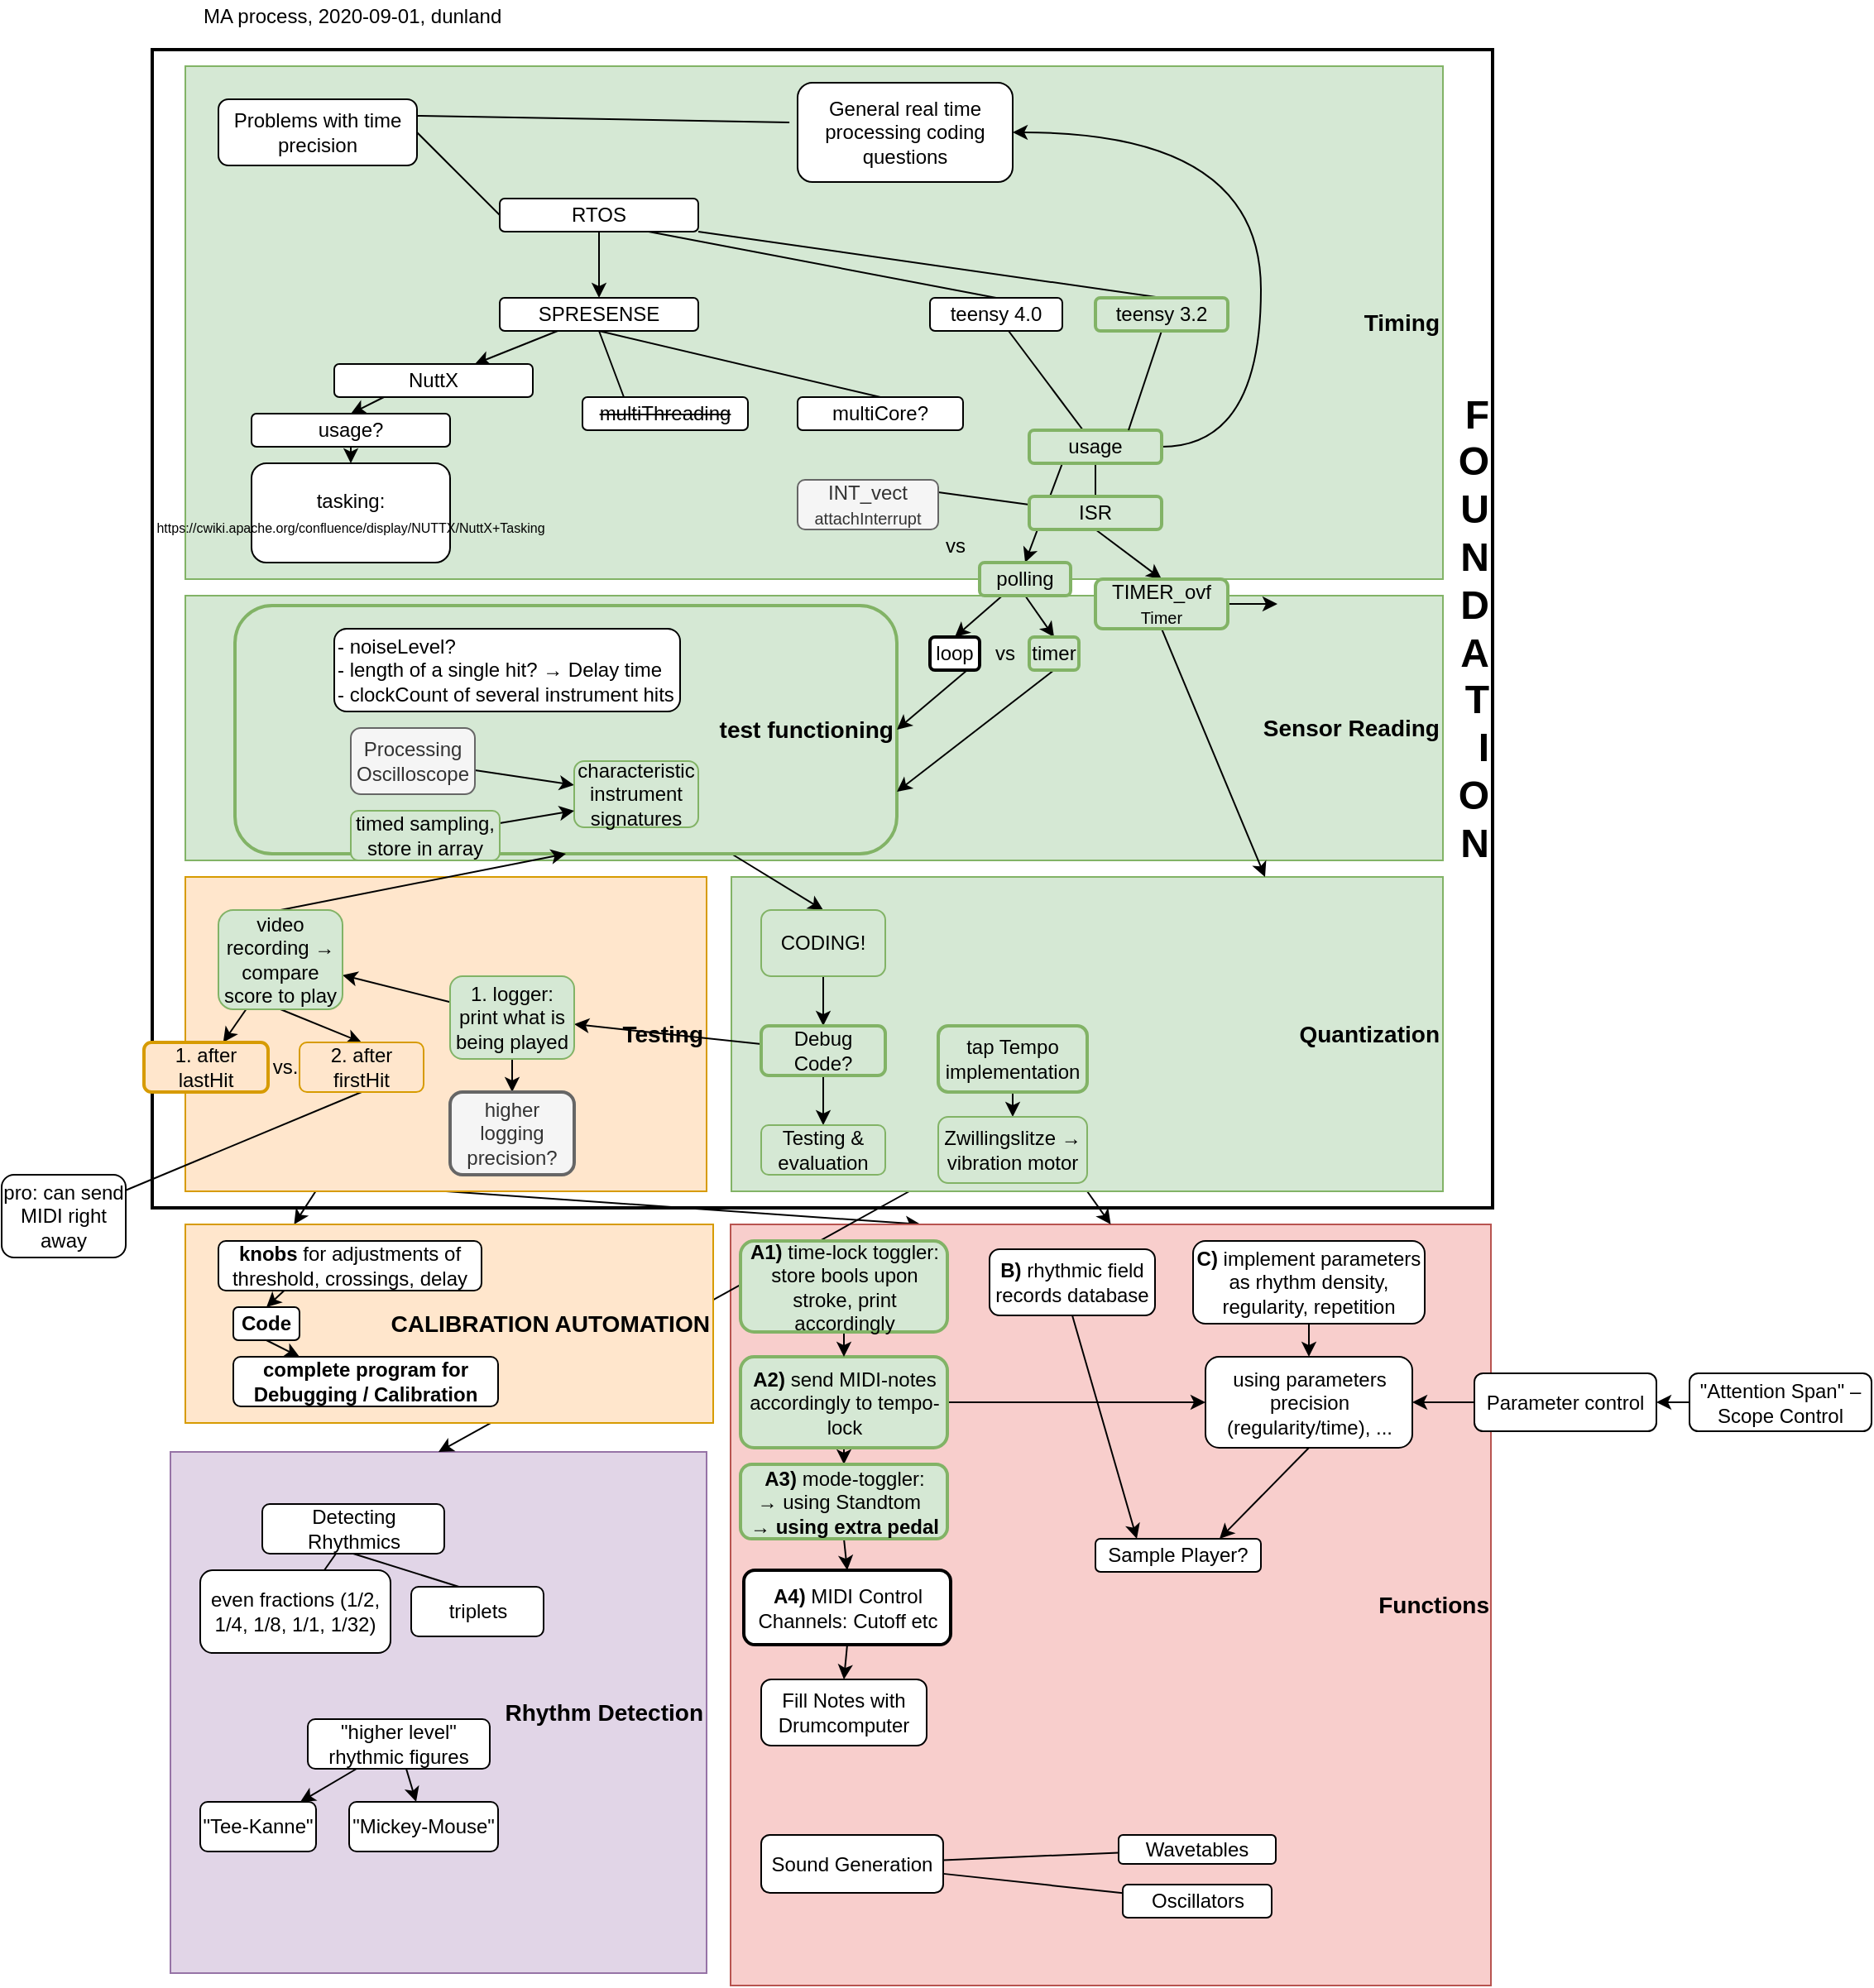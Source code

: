 <mxfile version="13.3.5" type="device" pages="5"><diagram id="nZXkyEvGfyYTPJP6eWXT" name="Progress"><mxGraphModel dx="2249" dy="824" grid="1" gridSize="10" guides="1" tooltips="1" connect="1" arrows="1" fold="1" page="1" pageScale="1" pageWidth="827" pageHeight="1169" math="0" shadow="0"><root><mxCell id="0"/><mxCell id="1" parent="0"/><mxCell id="jZxLe7BvDrZuyYwGXjIE-5" value="&lt;h1&gt;F&lt;br&gt;O&lt;br&gt;U&lt;br&gt;N&lt;br&gt;D&lt;br&gt;A&lt;br&gt;T&lt;br&gt;I&lt;br&gt;O&lt;br&gt;N&lt;/h1&gt;" style="rounded=0;whiteSpace=wrap;html=1;strokeWidth=2;align=right;" parent="1" vertex="1"><mxGeometry x="11" y="40" width="810" height="700" as="geometry"/></mxCell><mxCell id="bPQP_EaeOqDBlHIvLGjB-12" style="edgeStyle=none;rounded=0;orthogonalLoop=1;jettySize=auto;html=1;exitX=0.25;exitY=1;exitDx=0;exitDy=0;entryX=0.206;entryY=0;entryDx=0;entryDy=0;entryPerimeter=0;" parent="1" source="WbVHx2iWbFnQhPE5BClo-2" target="aPDwI7KV-FkBjuuFudLa-4" edge="1"><mxGeometry relative="1" as="geometry"/></mxCell><mxCell id="pwkVJYLIB6pzwuS6lC8A-3" style="rounded=0;orthogonalLoop=1;jettySize=auto;html=1;exitX=0.5;exitY=1;exitDx=0;exitDy=0;entryX=0.25;entryY=0;entryDx=0;entryDy=0;" parent="1" source="WbVHx2iWbFnQhPE5BClo-2" target="Q724BgkeyV3JcN-dt1VB-27" edge="1"><mxGeometry relative="1" as="geometry"/></mxCell><mxCell id="WbVHx2iWbFnQhPE5BClo-2" value="&lt;font size=&quot;1&quot;&gt;&lt;b style=&quot;font-size: 14px&quot;&gt;Testing&lt;br&gt;&lt;/b&gt;&lt;/font&gt;" style="rounded=0;whiteSpace=wrap;html=1;align=right;strokeColor=#d79b00;fillColor=#ffe6cc;" parent="1" vertex="1"><mxGeometry x="31" y="540" width="315" height="190" as="geometry"/></mxCell><mxCell id="qsggk5n5XO4YbRm6XPWs-8" value="&lt;span style=&quot;font-size: 14px&quot;&gt;&lt;b&gt;Sensor Reading&lt;/b&gt;&lt;/span&gt;" style="rounded=0;whiteSpace=wrap;html=1;align=right;strokeColor=#82b366;fillColor=#d5e8d4;" parent="1" vertex="1"><mxGeometry x="31" y="370" width="760" height="160" as="geometry"/></mxCell><mxCell id="Q724BgkeyV3JcN-dt1VB-18" value="&lt;font size=&quot;1&quot;&gt;&lt;b style=&quot;font-size: 14px&quot;&gt;Timing&lt;/b&gt;&lt;/font&gt;" style="rounded=0;whiteSpace=wrap;html=1;align=right;strokeColor=#82b366;fillColor=#d5e8d4;" parent="1" vertex="1"><mxGeometry x="31" y="50" width="760" height="310" as="geometry"/></mxCell><mxCell id="Q724BgkeyV3JcN-dt1VB-4" value="" style="edgeStyle=orthogonalEdgeStyle;rounded=0;orthogonalLoop=1;jettySize=auto;html=1;" parent="1" source="Q724BgkeyV3JcN-dt1VB-2" target="Q724BgkeyV3JcN-dt1VB-3" edge="1"><mxGeometry relative="1" as="geometry"/></mxCell><mxCell id="Q724BgkeyV3JcN-dt1VB-11" style="rounded=0;orthogonalLoop=1;jettySize=auto;html=1;exitX=0.75;exitY=1;exitDx=0;exitDy=0;entryX=0.5;entryY=0;entryDx=0;entryDy=0;endArrow=none;endFill=0;" parent="1" source="Q724BgkeyV3JcN-dt1VB-2" target="Q724BgkeyV3JcN-dt1VB-9" edge="1"><mxGeometry relative="1" as="geometry"/></mxCell><mxCell id="Q724BgkeyV3JcN-dt1VB-12" style="edgeStyle=none;rounded=0;orthogonalLoop=1;jettySize=auto;html=1;exitX=1;exitY=1;exitDx=0;exitDy=0;entryX=0.5;entryY=0;entryDx=0;entryDy=0;endArrow=none;endFill=0;" parent="1" source="Q724BgkeyV3JcN-dt1VB-2" target="Q724BgkeyV3JcN-dt1VB-10" edge="1"><mxGeometry relative="1" as="geometry"/></mxCell><mxCell id="Q724BgkeyV3JcN-dt1VB-2" value="RTOS" style="rounded=1;whiteSpace=wrap;html=1;" parent="1" vertex="1"><mxGeometry x="221" y="130" width="120" height="20" as="geometry"/></mxCell><mxCell id="Q724BgkeyV3JcN-dt1VB-6" value="" style="rounded=0;orthogonalLoop=1;jettySize=auto;html=1;" parent="1" source="Q724BgkeyV3JcN-dt1VB-3" target="Q724BgkeyV3JcN-dt1VB-5" edge="1"><mxGeometry relative="1" as="geometry"/></mxCell><mxCell id="Q724BgkeyV3JcN-dt1VB-22" style="edgeStyle=none;rounded=0;orthogonalLoop=1;jettySize=auto;html=1;exitX=0.5;exitY=1;exitDx=0;exitDy=0;entryX=0.25;entryY=0;entryDx=0;entryDy=0;endArrow=none;endFill=0;" parent="1" source="Q724BgkeyV3JcN-dt1VB-3" target="Q724BgkeyV3JcN-dt1VB-21" edge="1"><mxGeometry relative="1" as="geometry"/></mxCell><mxCell id="Q724BgkeyV3JcN-dt1VB-25" style="edgeStyle=none;rounded=0;orthogonalLoop=1;jettySize=auto;html=1;exitX=0.5;exitY=1;exitDx=0;exitDy=0;entryX=0.5;entryY=0;entryDx=0;entryDy=0;endArrow=none;endFill=0;" parent="1" source="Q724BgkeyV3JcN-dt1VB-3" target="Q724BgkeyV3JcN-dt1VB-23" edge="1"><mxGeometry relative="1" as="geometry"/></mxCell><mxCell id="Q724BgkeyV3JcN-dt1VB-3" value="SPRESENSE" style="rounded=1;whiteSpace=wrap;html=1;" parent="1" vertex="1"><mxGeometry x="221" y="190" width="120" height="20" as="geometry"/></mxCell><mxCell id="8J6CW1mzeRifZ6ojoHlt-2" style="edgeStyle=none;rounded=0;orthogonalLoop=1;jettySize=auto;html=1;exitX=0.25;exitY=1;exitDx=0;exitDy=0;entryX=0.5;entryY=0;entryDx=0;entryDy=0;" parent="1" source="Q724BgkeyV3JcN-dt1VB-5" target="8J6CW1mzeRifZ6ojoHlt-1" edge="1"><mxGeometry relative="1" as="geometry"/></mxCell><mxCell id="Q724BgkeyV3JcN-dt1VB-5" value="NuttX" style="rounded=1;whiteSpace=wrap;html=1;" parent="1" vertex="1"><mxGeometry x="121" y="230" width="120" height="20" as="geometry"/></mxCell><mxCell id="Q724BgkeyV3JcN-dt1VB-7" value="tasking:&lt;br&gt;&lt;div&gt;&lt;font style=&quot;font-size: 8px&quot;&gt;https://cwiki.apache.org/confluence/display/NUTTX/NuttX+Tasking&lt;/font&gt;&lt;/div&gt;" style="rounded=1;whiteSpace=wrap;html=1;" parent="1" vertex="1"><mxGeometry x="71" y="290" width="120" height="60" as="geometry"/></mxCell><mxCell id="Q724BgkeyV3JcN-dt1VB-14" value="" style="edgeStyle=none;rounded=0;orthogonalLoop=1;jettySize=auto;html=1;endArrow=none;endFill=0;" parent="1" source="Q724BgkeyV3JcN-dt1VB-9" target="Q724BgkeyV3JcN-dt1VB-13" edge="1"><mxGeometry relative="1" as="geometry"/></mxCell><mxCell id="Q724BgkeyV3JcN-dt1VB-9" value="teensy 4.0" style="rounded=1;whiteSpace=wrap;html=1;" parent="1" vertex="1"><mxGeometry x="481" y="190" width="80" height="20" as="geometry"/></mxCell><mxCell id="Q724BgkeyV3JcN-dt1VB-20" style="edgeStyle=orthogonalEdgeStyle;rounded=0;orthogonalLoop=1;jettySize=auto;html=1;exitX=1;exitY=0.5;exitDx=0;exitDy=0;entryX=1;entryY=0.5;entryDx=0;entryDy=0;endArrow=classic;endFill=1;curved=1;" parent="1" source="Q724BgkeyV3JcN-dt1VB-13" target="Q724BgkeyV3JcN-dt1VB-19" edge="1"><mxGeometry relative="1" as="geometry"><Array as="points"><mxPoint x="681" y="280"/><mxPoint x="681" y="90"/></Array></mxGeometry></mxCell><mxCell id="Q724BgkeyV3JcN-dt1VB-46" style="edgeStyle=none;rounded=0;orthogonalLoop=1;jettySize=auto;html=1;exitX=0.5;exitY=1;exitDx=0;exitDy=0;entryX=0.5;entryY=0;entryDx=0;entryDy=0;endArrow=none;endFill=0;" parent="1" source="Q724BgkeyV3JcN-dt1VB-13" target="Q724BgkeyV3JcN-dt1VB-45" edge="1"><mxGeometry relative="1" as="geometry"/></mxCell><mxCell id="P20JNuO4o77hvNzYRLpJ-12" style="edgeStyle=none;rounded=0;orthogonalLoop=1;jettySize=auto;html=1;exitX=0.25;exitY=1;exitDx=0;exitDy=0;entryX=0.5;entryY=0;entryDx=0;entryDy=0;endArrow=classic;endFill=1;" parent="1" source="Q724BgkeyV3JcN-dt1VB-13" target="P20JNuO4o77hvNzYRLpJ-8" edge="1"><mxGeometry relative="1" as="geometry"/></mxCell><mxCell id="Q724BgkeyV3JcN-dt1VB-13" value="usage" style="rounded=1;whiteSpace=wrap;html=1;strokeWidth=2;fillColor=#d5e8d4;strokeColor=#82b366;" parent="1" vertex="1"><mxGeometry x="541" y="270" width="80" height="20" as="geometry"/></mxCell><mxCell id="Q724BgkeyV3JcN-dt1VB-15" style="edgeStyle=none;rounded=0;orthogonalLoop=1;jettySize=auto;html=1;exitX=0.5;exitY=1;exitDx=0;exitDy=0;entryX=0.75;entryY=0;entryDx=0;entryDy=0;endArrow=none;endFill=0;" parent="1" source="Q724BgkeyV3JcN-dt1VB-10" target="Q724BgkeyV3JcN-dt1VB-13" edge="1"><mxGeometry relative="1" as="geometry"/></mxCell><mxCell id="Q724BgkeyV3JcN-dt1VB-10" value="teensy 3.2" style="rounded=1;whiteSpace=wrap;html=1;strokeWidth=2;fillColor=#d5e8d4;strokeColor=#82b366;" parent="1" vertex="1"><mxGeometry x="581" y="190" width="80" height="20" as="geometry"/></mxCell><mxCell id="Q724BgkeyV3JcN-dt1VB-17" style="edgeStyle=none;rounded=0;orthogonalLoop=1;jettySize=auto;html=1;exitX=1;exitY=0.5;exitDx=0;exitDy=0;entryX=0;entryY=0.5;entryDx=0;entryDy=0;endArrow=none;endFill=0;" parent="1" source="Q724BgkeyV3JcN-dt1VB-16" target="Q724BgkeyV3JcN-dt1VB-2" edge="1"><mxGeometry relative="1" as="geometry"/></mxCell><mxCell id="Q724BgkeyV3JcN-dt1VB-24" style="edgeStyle=none;rounded=0;orthogonalLoop=1;jettySize=auto;html=1;exitX=1;exitY=0.25;exitDx=0;exitDy=0;entryX=-0.038;entryY=0.4;entryDx=0;entryDy=0;entryPerimeter=0;endArrow=none;endFill=0;" parent="1" source="Q724BgkeyV3JcN-dt1VB-16" target="Q724BgkeyV3JcN-dt1VB-19" edge="1"><mxGeometry relative="1" as="geometry"/></mxCell><mxCell id="Q724BgkeyV3JcN-dt1VB-16" value="Problems with time precision" style="rounded=1;whiteSpace=wrap;html=1;" parent="1" vertex="1"><mxGeometry x="51" y="70" width="120" height="40" as="geometry"/></mxCell><mxCell id="Q724BgkeyV3JcN-dt1VB-19" value="General real time processing coding questions" style="rounded=1;whiteSpace=wrap;html=1;" parent="1" vertex="1"><mxGeometry x="401" y="60" width="130" height="60" as="geometry"/></mxCell><mxCell id="Q724BgkeyV3JcN-dt1VB-21" value="&lt;strike&gt;multiThreading&lt;/strike&gt;" style="rounded=1;whiteSpace=wrap;html=1;" parent="1" vertex="1"><mxGeometry x="271" y="250" width="100" height="20" as="geometry"/></mxCell><mxCell id="Q724BgkeyV3JcN-dt1VB-23" value="multiCore?" style="rounded=1;whiteSpace=wrap;html=1;" parent="1" vertex="1"><mxGeometry x="401" y="250" width="100" height="20" as="geometry"/></mxCell><mxCell id="Q724BgkeyV3JcN-dt1VB-26" value="&lt;font size=&quot;1&quot;&gt;&lt;b style=&quot;font-size: 14px&quot;&gt;Rhythm Detection&lt;/b&gt;&lt;/font&gt;" style="rounded=0;whiteSpace=wrap;html=1;align=right;fillColor=#e1d5e7;strokeColor=#9673a6;" parent="1" vertex="1"><mxGeometry x="22" y="887.5" width="324" height="315" as="geometry"/></mxCell><mxCell id="Q724BgkeyV3JcN-dt1VB-27" value="&lt;font size=&quot;1&quot;&gt;&lt;b style=&quot;font-size: 14px&quot;&gt;Functions&lt;br&gt;&lt;/b&gt;&lt;/font&gt;" style="rounded=0;whiteSpace=wrap;html=1;align=right;fillColor=#f8cecc;strokeColor=#b85450;" parent="1" vertex="1"><mxGeometry x="360.5" y="750" width="459.5" height="460" as="geometry"/></mxCell><mxCell id="Q724BgkeyV3JcN-dt1VB-28" value="Sample Player?" style="rounded=1;whiteSpace=wrap;html=1;" parent="1" vertex="1"><mxGeometry x="581" y="940" width="100" height="20" as="geometry"/></mxCell><mxCell id="Q724BgkeyV3JcN-dt1VB-31" value="" style="edgeStyle=none;rounded=0;orthogonalLoop=1;jettySize=auto;html=1;endArrow=none;endFill=0;" parent="1" source="Q724BgkeyV3JcN-dt1VB-29" target="Q724BgkeyV3JcN-dt1VB-30" edge="1"><mxGeometry relative="1" as="geometry"/></mxCell><mxCell id="Q724BgkeyV3JcN-dt1VB-33" value="" style="edgeStyle=none;rounded=0;orthogonalLoop=1;jettySize=auto;html=1;endArrow=none;endFill=0;" parent="1" source="Q724BgkeyV3JcN-dt1VB-29" target="Q724BgkeyV3JcN-dt1VB-32" edge="1"><mxGeometry relative="1" as="geometry"/></mxCell><mxCell id="Q724BgkeyV3JcN-dt1VB-29" value="Sound Generation" style="rounded=1;whiteSpace=wrap;html=1;" parent="1" vertex="1"><mxGeometry x="379" y="1119" width="110" height="35" as="geometry"/></mxCell><mxCell id="Q724BgkeyV3JcN-dt1VB-32" value="Wavetables" style="rounded=1;whiteSpace=wrap;html=1;" parent="1" vertex="1"><mxGeometry x="595" y="1119" width="95" height="17.5" as="geometry"/></mxCell><mxCell id="Q724BgkeyV3JcN-dt1VB-30" value="Oscillators" style="rounded=1;whiteSpace=wrap;html=1;" parent="1" vertex="1"><mxGeometry x="597.5" y="1149" width="90" height="20" as="geometry"/></mxCell><mxCell id="msZfYtf4YXPBNlSgviwi-10" value="" style="edgeStyle=none;rounded=0;orthogonalLoop=1;jettySize=auto;html=1;" parent="1" source="Q724BgkeyV3JcN-dt1VB-34" target="msZfYtf4YXPBNlSgviwi-9" edge="1"><mxGeometry relative="1" as="geometry"/></mxCell><mxCell id="Q724BgkeyV3JcN-dt1VB-34" value="&quot;Attention Span&quot; ‒ Scope Control" style="rounded=1;whiteSpace=wrap;html=1;" parent="1" vertex="1"><mxGeometry x="940" y="840" width="110" height="35" as="geometry"/></mxCell><mxCell id="ORCaWj-7c2sRhE-3G2v_-8" value="" style="edgeStyle=none;rounded=0;orthogonalLoop=1;jettySize=auto;html=1;endArrow=classic;endFill=1;" edge="1" parent="1" source="msZfYtf4YXPBNlSgviwi-9" target="msZfYtf4YXPBNlSgviwi-4"><mxGeometry relative="1" as="geometry"/></mxCell><mxCell id="msZfYtf4YXPBNlSgviwi-9" value="Parameter control" style="rounded=1;whiteSpace=wrap;html=1;" parent="1" vertex="1"><mxGeometry x="810" y="840" width="110" height="35" as="geometry"/></mxCell><mxCell id="Q724BgkeyV3JcN-dt1VB-37" value="" style="edgeStyle=none;rounded=0;orthogonalLoop=1;jettySize=auto;html=1;endArrow=none;endFill=0;" parent="1" source="Q724BgkeyV3JcN-dt1VB-35" target="Q724BgkeyV3JcN-dt1VB-36" edge="1"><mxGeometry relative="1" as="geometry"/></mxCell><mxCell id="Q724BgkeyV3JcN-dt1VB-39" style="edgeStyle=none;rounded=0;orthogonalLoop=1;jettySize=auto;html=1;exitX=0.5;exitY=1;exitDx=0;exitDy=0;entryX=0.4;entryY=0.033;entryDx=0;entryDy=0;entryPerimeter=0;endArrow=none;endFill=0;" parent="1" source="Q724BgkeyV3JcN-dt1VB-35" target="Q724BgkeyV3JcN-dt1VB-38" edge="1"><mxGeometry relative="1" as="geometry"/></mxCell><mxCell id="Q724BgkeyV3JcN-dt1VB-35" value="Detecting Rhythmics" style="rounded=1;whiteSpace=wrap;html=1;" parent="1" vertex="1"><mxGeometry x="77.5" y="919" width="110" height="30" as="geometry"/></mxCell><mxCell id="Q724BgkeyV3JcN-dt1VB-36" value="even fractions (1/2, 1/4, 1/8, 1/1, 1/32)" style="rounded=1;whiteSpace=wrap;html=1;" parent="1" vertex="1"><mxGeometry x="40" y="959" width="115" height="50" as="geometry"/></mxCell><mxCell id="Q724BgkeyV3JcN-dt1VB-38" value="triplets" style="rounded=1;whiteSpace=wrap;html=1;" parent="1" vertex="1"><mxGeometry x="167.5" y="969" width="80" height="30" as="geometry"/></mxCell><mxCell id="bPQP_EaeOqDBlHIvLGjB-2" value="" style="edgeStyle=none;rounded=0;orthogonalLoop=1;jettySize=auto;html=1;" parent="1" source="Q724BgkeyV3JcN-dt1VB-41" target="bPQP_EaeOqDBlHIvLGjB-1" edge="1"><mxGeometry relative="1" as="geometry"/></mxCell><mxCell id="bPQP_EaeOqDBlHIvLGjB-4" value="" style="edgeStyle=none;rounded=0;orthogonalLoop=1;jettySize=auto;html=1;" parent="1" source="Q724BgkeyV3JcN-dt1VB-41" target="bPQP_EaeOqDBlHIvLGjB-3" edge="1"><mxGeometry relative="1" as="geometry"/></mxCell><mxCell id="Q724BgkeyV3JcN-dt1VB-41" value="&quot;higher level&quot; rhythmic figures" style="rounded=1;whiteSpace=wrap;html=1;" parent="1" vertex="1"><mxGeometry x="105" y="1049" width="110" height="30" as="geometry"/></mxCell><mxCell id="bPQP_EaeOqDBlHIvLGjB-3" value="&quot;Mickey-Mouse&quot;" style="rounded=1;whiteSpace=wrap;html=1;" parent="1" vertex="1"><mxGeometry x="130" y="1099" width="90" height="30" as="geometry"/></mxCell><mxCell id="bPQP_EaeOqDBlHIvLGjB-1" value="&quot;Tee-Kanne&quot;" style="rounded=1;whiteSpace=wrap;html=1;" parent="1" vertex="1"><mxGeometry x="40" y="1099" width="70" height="30" as="geometry"/></mxCell><mxCell id="Q724BgkeyV3JcN-dt1VB-42" value="&lt;div align=&quot;left&quot;&gt;MA process, 2020-09-01, dunland&lt;br&gt;&lt;/div&gt;" style="text;html=1;strokeColor=none;fillColor=none;align=left;verticalAlign=middle;whiteSpace=wrap;rounded=0;" parent="1" vertex="1"><mxGeometry x="40" y="10" width="350" height="20" as="geometry"/></mxCell><mxCell id="BY0BJEhqhgxR1t4sRl88-3" value="" style="edgeStyle=none;rounded=0;orthogonalLoop=1;jettySize=auto;html=1;entryX=0.5;entryY=0;entryDx=0;entryDy=0;exitX=0.25;exitY=1;exitDx=0;exitDy=0;" parent="1" source="Q724BgkeyV3JcN-dt1VB-43" target="Q724BgkeyV3JcN-dt1VB-26" edge="1"><mxGeometry relative="1" as="geometry"/></mxCell><mxCell id="pwkVJYLIB6pzwuS6lC8A-4" style="rounded=0;orthogonalLoop=1;jettySize=auto;html=1;exitX=0.5;exitY=1;exitDx=0;exitDy=0;entryX=0.5;entryY=0;entryDx=0;entryDy=0;" parent="1" source="Q724BgkeyV3JcN-dt1VB-43" target="Q724BgkeyV3JcN-dt1VB-27" edge="1"><mxGeometry relative="1" as="geometry"/></mxCell><mxCell id="Q724BgkeyV3JcN-dt1VB-43" value="&lt;font size=&quot;1&quot;&gt;&lt;b style=&quot;font-size: 14px&quot;&gt;Quantization&lt;br&gt;&lt;/b&gt;&lt;/font&gt;" style="rounded=0;whiteSpace=wrap;html=1;align=right;strokeColor=#82b366;fillColor=#d5e8d4;" parent="1" vertex="1"><mxGeometry x="361" y="540" width="430" height="190" as="geometry"/></mxCell><mxCell id="4tNnsaJzVJbckuhaxush-3" style="edgeStyle=none;rounded=0;jumpStyle=none;orthogonalLoop=1;jettySize=auto;html=1;exitX=0.5;exitY=1;exitDx=0;exitDy=0;entryX=0.5;entryY=0;entryDx=0;entryDy=0;startArrow=none;startFill=0;endArrow=classic;endFill=1;" parent="1" source="Q724BgkeyV3JcN-dt1VB-45" target="4tNnsaJzVJbckuhaxush-2" edge="1"><mxGeometry relative="1" as="geometry"/></mxCell><mxCell id="MiBvb9MAwHk9fySH5lv1-3" style="edgeStyle=none;rounded=0;orthogonalLoop=1;jettySize=auto;html=1;exitX=0;exitY=0.25;exitDx=0;exitDy=0;entryX=1;entryY=0.25;entryDx=0;entryDy=0;endArrow=none;endFill=0;" parent="1" source="Q724BgkeyV3JcN-dt1VB-45" target="4tNnsaJzVJbckuhaxush-1" edge="1"><mxGeometry relative="1" as="geometry"/></mxCell><mxCell id="Q724BgkeyV3JcN-dt1VB-45" value="ISR" style="rounded=1;whiteSpace=wrap;html=1;strokeWidth=2;fillColor=#d5e8d4;strokeColor=#82b366;" parent="1" vertex="1"><mxGeometry x="541" y="310" width="80" height="20" as="geometry"/></mxCell><mxCell id="Q724BgkeyV3JcN-dt1VB-50" value="Fill Notes with Drumcomputer" style="rounded=1;whiteSpace=wrap;html=1;" parent="1" vertex="1"><mxGeometry x="379" y="1025" width="100" height="40" as="geometry"/></mxCell><mxCell id="8J6CW1mzeRifZ6ojoHlt-3" style="edgeStyle=none;rounded=0;orthogonalLoop=1;jettySize=auto;html=1;exitX=0.5;exitY=1;exitDx=0;exitDy=0;entryX=0.5;entryY=0;entryDx=0;entryDy=0;" parent="1" source="8J6CW1mzeRifZ6ojoHlt-1" target="Q724BgkeyV3JcN-dt1VB-7" edge="1"><mxGeometry relative="1" as="geometry"/></mxCell><mxCell id="8J6CW1mzeRifZ6ojoHlt-1" value="usage?" style="rounded=1;whiteSpace=wrap;html=1;" parent="1" vertex="1"><mxGeometry x="71" y="260" width="120" height="20" as="geometry"/></mxCell><mxCell id="4tNnsaJzVJbckuhaxush-8" style="edgeStyle=none;rounded=0;jumpStyle=none;orthogonalLoop=1;jettySize=auto;html=1;exitX=0.5;exitY=1;exitDx=0;exitDy=0;entryX=0.75;entryY=0;entryDx=0;entryDy=0;startArrow=none;startFill=0;endArrow=classic;endFill=1;" parent="1" source="4tNnsaJzVJbckuhaxush-2" target="Q724BgkeyV3JcN-dt1VB-43" edge="1"><mxGeometry relative="1" as="geometry"/></mxCell><mxCell id="SIvrlM0Bh8vZOAzEsf8v-2" value="" style="edgeStyle=none;rounded=0;orthogonalLoop=1;jettySize=auto;html=1;startArrow=none;startFill=0;" parent="1" source="4tNnsaJzVJbckuhaxush-2" edge="1"><mxGeometry relative="1" as="geometry"><mxPoint x="691" y="375" as="targetPoint"/></mxGeometry></mxCell><mxCell id="4tNnsaJzVJbckuhaxush-2" value="TIMER_ovf&lt;br style=&quot;font-size: 8px&quot;&gt;&lt;font size=&quot;1&quot;&gt;Timer&lt;/font&gt;" style="rounded=1;whiteSpace=wrap;html=1;strokeWidth=2;fillColor=#d5e8d4;strokeColor=#82b366;" parent="1" vertex="1"><mxGeometry x="581" y="360" width="80" height="30" as="geometry"/></mxCell><mxCell id="P20JNuO4o77hvNzYRLpJ-7" value="" style="edgeStyle=none;rounded=0;orthogonalLoop=1;jettySize=auto;html=1;endArrow=none;endFill=0;" parent="1" source="P20JNuO4o77hvNzYRLpJ-1" target="P20JNuO4o77hvNzYRLpJ-6" edge="1"><mxGeometry relative="1" as="geometry"/></mxCell><mxCell id="hj9v1hJtNxyu3l41dOej-3" style="edgeStyle=none;rounded=0;orthogonalLoop=1;jettySize=auto;html=1;exitX=0.75;exitY=1;exitDx=0;exitDy=0;entryX=0.5;entryY=0;entryDx=0;entryDy=0;startArrow=none;startFill=0;endArrow=classic;endFill=1;" parent="1" source="P20JNuO4o77hvNzYRLpJ-1" target="94TXQTJ2XbZxrd7GK6wu-3" edge="1"><mxGeometry relative="1" as="geometry"/></mxCell><mxCell id="P20JNuO4o77hvNzYRLpJ-1" value="&lt;h3&gt;test functioning&lt;/h3&gt;" style="rounded=1;whiteSpace=wrap;html=1;strokeWidth=2;fillColor=#d5e8d4;strokeColor=#82b366;align=right;" parent="1" vertex="1"><mxGeometry x="61" y="376" width="400" height="150" as="geometry"/></mxCell><mxCell id="P20JNuO4o77hvNzYRLpJ-6" value="- noiseLevel?&lt;br&gt;- length of a single hit? → Delay time&lt;br&gt;- clockCount of several instrument hits" style="rounded=1;whiteSpace=wrap;html=1;strokeWidth=1;align=left;" parent="1" vertex="1"><mxGeometry x="121" y="390" width="209" height="50" as="geometry"/></mxCell><mxCell id="qsggk5n5XO4YbRm6XPWs-4" style="edgeStyle=none;rounded=0;orthogonalLoop=1;jettySize=auto;html=1;exitX=0.5;exitY=1;exitDx=0;exitDy=0;entryX=0.5;entryY=0;entryDx=0;entryDy=0;endArrow=classic;endFill=1;" parent="1" source="P20JNuO4o77hvNzYRLpJ-8" target="qsggk5n5XO4YbRm6XPWs-3" edge="1"><mxGeometry relative="1" as="geometry"/></mxCell><mxCell id="qsggk5n5XO4YbRm6XPWs-5" style="edgeStyle=none;rounded=0;orthogonalLoop=1;jettySize=auto;html=1;exitX=0.25;exitY=1;exitDx=0;exitDy=0;entryX=0.5;entryY=0;entryDx=0;entryDy=0;endArrow=classic;endFill=1;" parent="1" source="P20JNuO4o77hvNzYRLpJ-8" target="qsggk5n5XO4YbRm6XPWs-1" edge="1"><mxGeometry relative="1" as="geometry"/></mxCell><mxCell id="P20JNuO4o77hvNzYRLpJ-8" value="polling" style="rounded=1;whiteSpace=wrap;html=1;strokeWidth=2;fillColor=#d5e8d4;strokeColor=#82b366;" parent="1" vertex="1"><mxGeometry x="511" y="350" width="55" height="20" as="geometry"/></mxCell><mxCell id="P20JNuO4o77hvNzYRLpJ-9" value="vs" style="text;html=1;align=center;verticalAlign=middle;resizable=0;points=[];autosize=1;" parent="1" vertex="1"><mxGeometry x="481" y="330" width="30" height="20" as="geometry"/></mxCell><mxCell id="qsggk5n5XO4YbRm6XPWs-7" style="edgeStyle=none;rounded=0;orthogonalLoop=1;jettySize=auto;html=1;exitX=0.75;exitY=1;exitDx=0;exitDy=0;entryX=1;entryY=0.5;entryDx=0;entryDy=0;endArrow=classic;endFill=1;" parent="1" source="qsggk5n5XO4YbRm6XPWs-1" target="P20JNuO4o77hvNzYRLpJ-1" edge="1"><mxGeometry relative="1" as="geometry"/></mxCell><mxCell id="qsggk5n5XO4YbRm6XPWs-1" value="loop" style="rounded=1;whiteSpace=wrap;html=1;strokeWidth=2;" parent="1" vertex="1"><mxGeometry x="481" y="395" width="30" height="20" as="geometry"/></mxCell><mxCell id="qsggk5n5XO4YbRm6XPWs-2" value="vs" style="text;html=1;align=center;verticalAlign=middle;resizable=0;points=[];autosize=1;" parent="1" vertex="1"><mxGeometry x="511" y="395" width="30" height="20" as="geometry"/></mxCell><mxCell id="qsggk5n5XO4YbRm6XPWs-6" style="edgeStyle=none;rounded=0;orthogonalLoop=1;jettySize=auto;html=1;exitX=0.5;exitY=1;exitDx=0;exitDy=0;entryX=1;entryY=0.75;entryDx=0;entryDy=0;endArrow=classic;endFill=1;" parent="1" source="qsggk5n5XO4YbRm6XPWs-3" target="P20JNuO4o77hvNzYRLpJ-1" edge="1"><mxGeometry relative="1" as="geometry"/></mxCell><mxCell id="qsggk5n5XO4YbRm6XPWs-3" value="timer" style="rounded=1;whiteSpace=wrap;html=1;strokeWidth=2;fillColor=#d5e8d4;strokeColor=#82b366;" parent="1" vertex="1"><mxGeometry x="541" y="395" width="30" height="20" as="geometry"/></mxCell><mxCell id="hj9v1hJtNxyu3l41dOej-2" value="" style="edgeStyle=none;rounded=0;orthogonalLoop=1;jettySize=auto;html=1;endArrow=none;endFill=0;startArrow=classic;startFill=1;" parent="1" source="94TXQTJ2XbZxrd7GK6wu-1" target="hj9v1hJtNxyu3l41dOej-1" edge="1"><mxGeometry relative="1" as="geometry"/></mxCell><mxCell id="94TXQTJ2XbZxrd7GK6wu-1" value="characteristic instrument signatures" style="rounded=1;whiteSpace=wrap;html=1;strokeWidth=1;fillColor=#d5e8d4;strokeColor=#82b366;" parent="1" vertex="1"><mxGeometry x="266" y="470" width="75" height="40" as="geometry"/></mxCell><mxCell id="hj9v1hJtNxyu3l41dOej-1" value="Processing Oscilloscope" style="rounded=1;whiteSpace=wrap;html=1;strokeWidth=1;fillColor=#f5f5f5;strokeColor=#666666;fontColor=#333333;" parent="1" vertex="1"><mxGeometry x="131" y="450" width="75" height="40" as="geometry"/></mxCell><mxCell id="uwz32kRE0ZzCIgyS1sVm-2" value="" style="edgeStyle=orthogonalEdgeStyle;rounded=0;orthogonalLoop=1;jettySize=auto;html=1;" parent="1" source="94TXQTJ2XbZxrd7GK6wu-3" target="uwz32kRE0ZzCIgyS1sVm-1" edge="1"><mxGeometry relative="1" as="geometry"/></mxCell><mxCell id="94TXQTJ2XbZxrd7GK6wu-3" value="CODING!" style="rounded=1;whiteSpace=wrap;html=1;strokeWidth=1;fillColor=#d5e8d4;strokeColor=#82b366;" parent="1" vertex="1"><mxGeometry x="379" y="560" width="75" height="40" as="geometry"/></mxCell><mxCell id="uwz32kRE0ZzCIgyS1sVm-5" style="edgeStyle=orthogonalEdgeStyle;rounded=0;orthogonalLoop=1;jettySize=auto;html=1;entryX=0.5;entryY=0;entryDx=0;entryDy=0;" parent="1" source="uwz32kRE0ZzCIgyS1sVm-1" target="uwz32kRE0ZzCIgyS1sVm-4" edge="1"><mxGeometry relative="1" as="geometry"/></mxCell><mxCell id="BY0BJEhqhgxR1t4sRl88-2" value="" style="rounded=0;orthogonalLoop=1;jettySize=auto;html=1;" parent="1" source="uwz32kRE0ZzCIgyS1sVm-1" target="BY0BJEhqhgxR1t4sRl88-1" edge="1"><mxGeometry relative="1" as="geometry"/></mxCell><mxCell id="uwz32kRE0ZzCIgyS1sVm-1" value="Debug Code?" style="rounded=1;whiteSpace=wrap;html=1;strokeWidth=2;fillColor=#d5e8d4;strokeColor=#82b366;" parent="1" vertex="1"><mxGeometry x="379" y="630" width="75" height="30" as="geometry"/></mxCell><mxCell id="BY0BJEhqhgxR1t4sRl88-5" value="" style="edgeStyle=none;rounded=0;orthogonalLoop=1;jettySize=auto;html=1;" parent="1" source="BY0BJEhqhgxR1t4sRl88-1" target="BY0BJEhqhgxR1t4sRl88-4" edge="1"><mxGeometry relative="1" as="geometry"/></mxCell><mxCell id="pwkVJYLIB6pzwuS6lC8A-5" style="edgeStyle=none;rounded=0;orthogonalLoop=1;jettySize=auto;html=1;exitX=0.5;exitY=1;exitDx=0;exitDy=0;entryX=0.5;entryY=0;entryDx=0;entryDy=0;" parent="1" source="BY0BJEhqhgxR1t4sRl88-1" target="pwkVJYLIB6pzwuS6lC8A-2" edge="1"><mxGeometry relative="1" as="geometry"/></mxCell><mxCell id="BY0BJEhqhgxR1t4sRl88-1" value="1. logger:&lt;br&gt;print what is being played" style="rounded=1;whiteSpace=wrap;html=1;strokeWidth=1;fillColor=#d5e8d4;strokeColor=#82b366;" parent="1" vertex="1"><mxGeometry x="191" y="600" width="75" height="50" as="geometry"/></mxCell><mxCell id="BY0BJEhqhgxR1t4sRl88-6" style="edgeStyle=none;rounded=0;orthogonalLoop=1;jettySize=auto;html=1;exitX=0.5;exitY=0;exitDx=0;exitDy=0;entryX=0.5;entryY=1;entryDx=0;entryDy=0;startArrow=none;startFill=0;" parent="1" source="BY0BJEhqhgxR1t4sRl88-4" target="P20JNuO4o77hvNzYRLpJ-1" edge="1"><mxGeometry relative="1" as="geometry"/></mxCell><mxCell id="jZxLe7BvDrZuyYwGXjIE-2" value="" style="rounded=0;orthogonalLoop=1;jettySize=auto;html=1;" parent="1" source="BY0BJEhqhgxR1t4sRl88-4" target="jZxLe7BvDrZuyYwGXjIE-1" edge="1"><mxGeometry relative="1" as="geometry"/></mxCell><mxCell id="jZxLe7BvDrZuyYwGXjIE-4" style="edgeStyle=none;rounded=0;orthogonalLoop=1;jettySize=auto;html=1;exitX=0.5;exitY=1;exitDx=0;exitDy=0;entryX=0.5;entryY=0;entryDx=0;entryDy=0;" parent="1" source="BY0BJEhqhgxR1t4sRl88-4" target="jZxLe7BvDrZuyYwGXjIE-3" edge="1"><mxGeometry relative="1" as="geometry"/></mxCell><mxCell id="BY0BJEhqhgxR1t4sRl88-4" value="video recording → compare score to play" style="rounded=1;whiteSpace=wrap;html=1;strokeWidth=1;fillColor=#d5e8d4;strokeColor=#82b366;" parent="1" vertex="1"><mxGeometry x="51" y="560" width="75" height="60" as="geometry"/></mxCell><mxCell id="jZxLe7BvDrZuyYwGXjIE-1" value="1. after lastHit" style="rounded=1;whiteSpace=wrap;html=1;strokeWidth=2;fillColor=#ffe6cc;strokeColor=#d79b00;" parent="1" vertex="1"><mxGeometry x="6" y="640" width="75" height="30" as="geometry"/></mxCell><mxCell id="1MlgmzjWslCRKJjFf7Mz-1" value="pro: can send MIDI right away" style="rounded=1;whiteSpace=wrap;html=1;strokeWidth=1;" vertex="1" parent="1"><mxGeometry x="-80" y="720" width="75" height="50" as="geometry"/></mxCell><mxCell id="MiBvb9MAwHk9fySH5lv1-2" style="rounded=0;orthogonalLoop=1;jettySize=auto;html=1;entryX=0;entryY=0.75;entryDx=0;entryDy=0;" parent="1" source="MiBvb9MAwHk9fySH5lv1-1" target="94TXQTJ2XbZxrd7GK6wu-1" edge="1"><mxGeometry relative="1" as="geometry"/></mxCell><mxCell id="MiBvb9MAwHk9fySH5lv1-1" value="timed sampling,&lt;br&gt;store in array" style="rounded=1;whiteSpace=wrap;html=1;strokeWidth=1;fillColor=#d5e8d4;strokeColor=#82b366;" parent="1" vertex="1"><mxGeometry x="131" y="500" width="90" height="30" as="geometry"/></mxCell><mxCell id="4tNnsaJzVJbckuhaxush-1" value="INT_vect&lt;br style=&quot;font-size: 8px&quot;&gt;&lt;font size=&quot;1&quot;&gt;attachInterrupt&lt;/font&gt;" style="rounded=1;whiteSpace=wrap;html=1;strokeWidth=1;fillColor=#f5f5f5;strokeColor=#666666;fontColor=#333333;" parent="1" vertex="1"><mxGeometry x="401" y="300" width="85" height="30" as="geometry"/></mxCell><mxCell id="uwz32kRE0ZzCIgyS1sVm-4" value="Testing &amp;amp; evaluation" style="rounded=1;whiteSpace=wrap;html=1;strokeWidth=1;fillColor=#d5e8d4;strokeColor=#82b366;" parent="1" vertex="1"><mxGeometry x="379" y="690" width="75" height="30" as="geometry"/></mxCell><mxCell id="aPDwI7KV-FkBjuuFudLa-4" value="&lt;h3&gt;CALIBRATION AUTOMATION&lt;/h3&gt;" style="rounded=0;whiteSpace=wrap;html=1;strokeWidth=1;fillColor=#ffe6cc;strokeColor=#d79b00;align=right;" parent="1" vertex="1"><mxGeometry x="31" y="750" width="319" height="120" as="geometry"/></mxCell><mxCell id="45HLsXvXjZCwEJkZZ7Tg-3" style="edgeStyle=none;rounded=0;orthogonalLoop=1;jettySize=auto;html=1;entryX=0.5;entryY=0;entryDx=0;entryDy=0;" parent="1" source="aPDwI7KV-FkBjuuFudLa-1" target="45HLsXvXjZCwEJkZZ7Tg-2" edge="1"><mxGeometry relative="1" as="geometry"/></mxCell><mxCell id="aPDwI7KV-FkBjuuFudLa-1" value="tap Tempo implementation" style="rounded=1;whiteSpace=wrap;html=1;strokeWidth=2;fillColor=#d5e8d4;strokeColor=#82b366;" parent="1" vertex="1"><mxGeometry x="486" y="630" width="90" height="40" as="geometry"/></mxCell><mxCell id="1MlgmzjWslCRKJjFf7Mz-4" style="rounded=0;orthogonalLoop=1;jettySize=auto;html=1;exitX=0.5;exitY=1;exitDx=0;exitDy=0;endArrow=none;endFill=0;" edge="1" parent="1" source="jZxLe7BvDrZuyYwGXjIE-3" target="1MlgmzjWslCRKJjFf7Mz-1"><mxGeometry relative="1" as="geometry"/></mxCell><mxCell id="jZxLe7BvDrZuyYwGXjIE-3" value="2. after firstHit" style="rounded=1;whiteSpace=wrap;html=1;strokeWidth=1;fillColor=#ffe6cc;strokeColor=#d79b00;" parent="1" vertex="1"><mxGeometry x="100" y="640" width="75" height="30" as="geometry"/></mxCell><mxCell id="bPQP_EaeOqDBlHIvLGjB-11" style="edgeStyle=none;rounded=0;orthogonalLoop=1;jettySize=auto;html=1;exitX=0.25;exitY=1;exitDx=0;exitDy=0;entryX=0.5;entryY=0;entryDx=0;entryDy=0;" parent="1" source="bPQP_EaeOqDBlHIvLGjB-5" target="bPQP_EaeOqDBlHIvLGjB-7" edge="1"><mxGeometry relative="1" as="geometry"/></mxCell><mxCell id="bPQP_EaeOqDBlHIvLGjB-5" value="&lt;b&gt;knobs&lt;/b&gt; for adjustments of threshold, crossings, delay" style="rounded=1;whiteSpace=wrap;html=1;strokeWidth=1;" parent="1" vertex="1"><mxGeometry x="51" y="760" width="159" height="30" as="geometry"/></mxCell><mxCell id="bPQP_EaeOqDBlHIvLGjB-10" style="edgeStyle=none;rounded=0;orthogonalLoop=1;jettySize=auto;html=1;exitX=0.5;exitY=1;exitDx=0;exitDy=0;entryX=0.25;entryY=0;entryDx=0;entryDy=0;" parent="1" source="bPQP_EaeOqDBlHIvLGjB-7" target="bPQP_EaeOqDBlHIvLGjB-8" edge="1"><mxGeometry relative="1" as="geometry"/></mxCell><mxCell id="bPQP_EaeOqDBlHIvLGjB-7" value="&lt;b&gt;Code&lt;/b&gt;" style="rounded=1;whiteSpace=wrap;html=1;strokeWidth=1;" parent="1" vertex="1"><mxGeometry x="60" y="800" width="40" height="20" as="geometry"/></mxCell><mxCell id="bPQP_EaeOqDBlHIvLGjB-8" value="&lt;b&gt;complete program for Debugging / Calibration&lt;/b&gt;" style="rounded=1;whiteSpace=wrap;html=1;strokeWidth=1;" parent="1" vertex="1"><mxGeometry x="60" y="830" width="160" height="30" as="geometry"/></mxCell><mxCell id="45HLsXvXjZCwEJkZZ7Tg-2" value="Zwillingslitze → vibration motor" style="rounded=1;whiteSpace=wrap;html=1;strokeWidth=1;fillColor=#d5e8d4;strokeColor=#82b366;" parent="1" vertex="1"><mxGeometry x="486" y="685" width="90" height="40" as="geometry"/></mxCell><mxCell id="msZfYtf4YXPBNlSgviwi-5" value="" style="edgeStyle=orthogonalEdgeStyle;rounded=0;orthogonalLoop=1;jettySize=auto;html=1;" parent="1" source="msZfYtf4YXPBNlSgviwi-1" target="msZfYtf4YXPBNlSgviwi-4" edge="1"><mxGeometry relative="1" as="geometry"/></mxCell><mxCell id="AxyrNB4uXkU0Lm60Der_-2" style="edgeStyle=none;rounded=0;orthogonalLoop=1;jettySize=auto;html=1;exitX=0.5;exitY=1;exitDx=0;exitDy=0;entryX=0.5;entryY=0;entryDx=0;entryDy=0;" parent="1" source="msZfYtf4YXPBNlSgviwi-1" target="AxyrNB4uXkU0Lm60Der_-1" edge="1"><mxGeometry relative="1" as="geometry"/></mxCell><mxCell id="msZfYtf4YXPBNlSgviwi-1" value="&lt;b&gt;A2)&lt;/b&gt; send MIDI-notes accordingly to tempo-lock" style="rounded=1;whiteSpace=wrap;html=1;strokeWidth=2;fillColor=#d5e8d4;strokeColor=#82b366;" parent="1" vertex="1"><mxGeometry x="366.5" y="830" width="125" height="55" as="geometry"/></mxCell><mxCell id="ORCaWj-7c2sRhE-3G2v_-7" style="edgeStyle=none;rounded=0;orthogonalLoop=1;jettySize=auto;html=1;exitX=0.5;exitY=1;exitDx=0;exitDy=0;entryX=0.75;entryY=0;entryDx=0;entryDy=0;endArrow=classic;endFill=1;" edge="1" parent="1" source="msZfYtf4YXPBNlSgviwi-4" target="Q724BgkeyV3JcN-dt1VB-28"><mxGeometry relative="1" as="geometry"/></mxCell><mxCell id="msZfYtf4YXPBNlSgviwi-4" value="using parameters precision (regularity/time), ..." style="rounded=1;whiteSpace=wrap;html=1;strokeWidth=1;" parent="1" vertex="1"><mxGeometry x="647.5" y="830" width="125" height="55" as="geometry"/></mxCell><mxCell id="ORCaWj-7c2sRhE-3G2v_-6" style="edgeStyle=none;rounded=0;orthogonalLoop=1;jettySize=auto;html=1;exitX=0.5;exitY=1;exitDx=0;exitDy=0;entryX=0.25;entryY=0;entryDx=0;entryDy=0;endArrow=classic;endFill=1;" edge="1" parent="1" source="msZfYtf4YXPBNlSgviwi-2" target="Q724BgkeyV3JcN-dt1VB-28"><mxGeometry relative="1" as="geometry"/></mxCell><mxCell id="msZfYtf4YXPBNlSgviwi-2" value="&lt;b&gt;B)&lt;/b&gt; rhythmic field records database" style="rounded=1;whiteSpace=wrap;html=1;" parent="1" vertex="1"><mxGeometry x="517" y="765" width="100" height="40" as="geometry"/></mxCell><mxCell id="msZfYtf4YXPBNlSgviwi-6" style="rounded=0;orthogonalLoop=1;jettySize=auto;html=1;exitX=0.5;exitY=1;exitDx=0;exitDy=0;entryX=0.5;entryY=0;entryDx=0;entryDy=0;" parent="1" source="oUGBlBtboA-ujbIc5-rt-2" target="msZfYtf4YXPBNlSgviwi-1" edge="1"><mxGeometry relative="1" as="geometry"/></mxCell><mxCell id="oUGBlBtboA-ujbIc5-rt-2" value="&lt;b&gt;A1)&lt;/b&gt; time-lock toggler:&lt;br&gt;store bools upon stroke, print accordingly" style="rounded=1;whiteSpace=wrap;html=1;strokeWidth=2;fillColor=#d5e8d4;strokeColor=#82b366;" parent="1" vertex="1"><mxGeometry x="366.5" y="760" width="125" height="55" as="geometry"/></mxCell><mxCell id="pwkVJYLIB6pzwuS6lC8A-2" value="higher logging precision?" style="rounded=1;whiteSpace=wrap;html=1;strokeWidth=2;fillColor=#f5f5f5;strokeColor=#666666;fontColor=#333333;" parent="1" vertex="1"><mxGeometry x="191" y="670" width="75" height="50" as="geometry"/></mxCell><mxCell id="ORCaWj-7c2sRhE-3G2v_-2" style="edgeStyle=none;rounded=0;orthogonalLoop=1;jettySize=auto;html=1;exitX=0.5;exitY=1;exitDx=0;exitDy=0;entryX=0.5;entryY=0;entryDx=0;entryDy=0;endArrow=classic;endFill=1;" edge="1" parent="1" source="AxyrNB4uXkU0Lm60Der_-1" target="ORCaWj-7c2sRhE-3G2v_-1"><mxGeometry relative="1" as="geometry"/></mxCell><mxCell id="AxyrNB4uXkU0Lm60Der_-1" value="&lt;b&gt;A3)&lt;/b&gt;&amp;nbsp;mode-toggler:&lt;br&gt;→ using Standtom&amp;nbsp;&amp;nbsp;&lt;br&gt;&lt;b&gt;→ using extra pedal&lt;/b&gt;" style="rounded=1;whiteSpace=wrap;html=1;strokeWidth=2;fillColor=#d5e8d4;strokeColor=#82b366;" parent="1" vertex="1"><mxGeometry x="366.5" y="895" width="125" height="45" as="geometry"/></mxCell><mxCell id="1MlgmzjWslCRKJjFf7Mz-3" value="vs." style="text;html=1;strokeColor=none;fillColor=none;align=center;verticalAlign=middle;whiteSpace=wrap;rounded=0;" vertex="1" parent="1"><mxGeometry x="72" y="645" width="38.5" height="20" as="geometry"/></mxCell><mxCell id="ORCaWj-7c2sRhE-3G2v_-11" style="edgeStyle=none;rounded=0;orthogonalLoop=1;jettySize=auto;html=1;exitX=0.5;exitY=1;exitDx=0;exitDy=0;entryX=0.5;entryY=0;entryDx=0;entryDy=0;endArrow=classic;endFill=1;" edge="1" parent="1" source="ORCaWj-7c2sRhE-3G2v_-1" target="Q724BgkeyV3JcN-dt1VB-50"><mxGeometry relative="1" as="geometry"/></mxCell><mxCell id="ORCaWj-7c2sRhE-3G2v_-1" value="&lt;b&gt;A4)&lt;/b&gt;&amp;nbsp;MIDI Control Channels: Cutoff etc" style="rounded=1;whiteSpace=wrap;html=1;strokeWidth=2;" vertex="1" parent="1"><mxGeometry x="368.5" y="959" width="125" height="45" as="geometry"/></mxCell><mxCell id="ORCaWj-7c2sRhE-3G2v_-4" style="edgeStyle=none;rounded=0;orthogonalLoop=1;jettySize=auto;html=1;exitX=0.5;exitY=1;exitDx=0;exitDy=0;entryX=0.5;entryY=0;entryDx=0;entryDy=0;endArrow=classic;endFill=1;" edge="1" parent="1" source="ORCaWj-7c2sRhE-3G2v_-3" target="msZfYtf4YXPBNlSgviwi-4"><mxGeometry relative="1" as="geometry"/></mxCell><mxCell id="ORCaWj-7c2sRhE-3G2v_-3" value="&lt;b&gt;C)&lt;/b&gt;&amp;nbsp;implement parameters as rhythm density, regularity, repetition" style="rounded=1;whiteSpace=wrap;html=1;" vertex="1" parent="1"><mxGeometry x="640" y="760" width="140" height="50" as="geometry"/></mxCell></root></mxGraphModel></diagram><diagram name="2020-08-27" id="L8Onfu0X9u3flr16swEZ"><mxGraphModel dx="1422" dy="824" grid="1" gridSize="10" guides="1" tooltips="1" connect="1" arrows="1" fold="1" page="1" pageScale="1" pageWidth="827" pageHeight="1169" math="0" shadow="0"><root><mxCell id="JqvXmTO1PyrbXdIDycOv-0"/><mxCell id="JqvXmTO1PyrbXdIDycOv-1" parent="JqvXmTO1PyrbXdIDycOv-0"/><mxCell id="JqvXmTO1PyrbXdIDycOv-2" value="&lt;h1&gt;F&lt;br&gt;O&lt;br&gt;U&lt;br&gt;N&lt;br&gt;D&lt;br&gt;A&lt;br&gt;T&lt;br&gt;I&lt;br&gt;O&lt;br&gt;N&lt;/h1&gt;" style="rounded=0;whiteSpace=wrap;html=1;strokeWidth=2;align=right;" parent="JqvXmTO1PyrbXdIDycOv-1" vertex="1"><mxGeometry x="11" y="40" width="810" height="700" as="geometry"/></mxCell><mxCell id="JqvXmTO1PyrbXdIDycOv-3" style="edgeStyle=none;rounded=0;orthogonalLoop=1;jettySize=auto;html=1;exitX=0.25;exitY=1;exitDx=0;exitDy=0;entryX=0.206;entryY=0;entryDx=0;entryDy=0;entryPerimeter=0;" parent="JqvXmTO1PyrbXdIDycOv-1" source="JqvXmTO1PyrbXdIDycOv-5" target="JqvXmTO1PyrbXdIDycOv-106" edge="1"><mxGeometry relative="1" as="geometry"/></mxCell><mxCell id="JqvXmTO1PyrbXdIDycOv-4" style="edgeStyle=orthogonalEdgeStyle;curved=1;rounded=0;orthogonalLoop=1;jettySize=auto;html=1;exitX=0.5;exitY=1;exitDx=0;exitDy=0;entryX=0.5;entryY=0;entryDx=0;entryDy=0;" parent="JqvXmTO1PyrbXdIDycOv-1" source="JqvXmTO1PyrbXdIDycOv-5" target="JqvXmTO1PyrbXdIDycOv-34" edge="1"><mxGeometry relative="1" as="geometry"/></mxCell><mxCell id="JqvXmTO1PyrbXdIDycOv-5" value="&lt;font size=&quot;1&quot;&gt;&lt;b style=&quot;font-size: 14px&quot;&gt;Testing&lt;br&gt;&lt;/b&gt;&lt;/font&gt;" style="rounded=0;whiteSpace=wrap;html=1;align=right;strokeColor=#d79b00;fillColor=#ffe6cc;" parent="JqvXmTO1PyrbXdIDycOv-1" vertex="1"><mxGeometry x="31" y="540" width="315" height="190" as="geometry"/></mxCell><mxCell id="JqvXmTO1PyrbXdIDycOv-6" value="&lt;span style=&quot;font-size: 14px&quot;&gt;&lt;b&gt;Sensor Reading&lt;/b&gt;&lt;/span&gt;" style="rounded=0;whiteSpace=wrap;html=1;align=right;strokeColor=#9673a6;fillColor=#e1d5e7;" parent="JqvXmTO1PyrbXdIDycOv-1" vertex="1"><mxGeometry x="31" y="370" width="760" height="160" as="geometry"/></mxCell><mxCell id="JqvXmTO1PyrbXdIDycOv-7" value="&lt;font size=&quot;1&quot;&gt;&lt;b style=&quot;font-size: 14px&quot;&gt;Timing&lt;/b&gt;&lt;/font&gt;" style="rounded=0;whiteSpace=wrap;html=1;align=right;strokeColor=#9673a6;fillColor=#e1d5e7;" parent="JqvXmTO1PyrbXdIDycOv-1" vertex="1"><mxGeometry x="31" y="50" width="760" height="310" as="geometry"/></mxCell><mxCell id="JqvXmTO1PyrbXdIDycOv-8" value="" style="edgeStyle=orthogonalEdgeStyle;rounded=0;orthogonalLoop=1;jettySize=auto;html=1;" parent="JqvXmTO1PyrbXdIDycOv-1" source="JqvXmTO1PyrbXdIDycOv-11" target="JqvXmTO1PyrbXdIDycOv-15" edge="1"><mxGeometry relative="1" as="geometry"/></mxCell><mxCell id="JqvXmTO1PyrbXdIDycOv-9" style="rounded=0;orthogonalLoop=1;jettySize=auto;html=1;exitX=0.75;exitY=1;exitDx=0;exitDy=0;entryX=0.5;entryY=0;entryDx=0;entryDy=0;endArrow=none;endFill=0;" parent="JqvXmTO1PyrbXdIDycOv-1" source="JqvXmTO1PyrbXdIDycOv-11" target="JqvXmTO1PyrbXdIDycOv-20" edge="1"><mxGeometry relative="1" as="geometry"/></mxCell><mxCell id="JqvXmTO1PyrbXdIDycOv-10" style="edgeStyle=none;rounded=0;orthogonalLoop=1;jettySize=auto;html=1;exitX=1;exitY=1;exitDx=0;exitDy=0;entryX=0.5;entryY=0;entryDx=0;entryDy=0;endArrow=none;endFill=0;" parent="JqvXmTO1PyrbXdIDycOv-1" source="JqvXmTO1PyrbXdIDycOv-11" target="JqvXmTO1PyrbXdIDycOv-26" edge="1"><mxGeometry relative="1" as="geometry"/></mxCell><mxCell id="JqvXmTO1PyrbXdIDycOv-11" value="RTOS" style="rounded=1;whiteSpace=wrap;html=1;" parent="JqvXmTO1PyrbXdIDycOv-1" vertex="1"><mxGeometry x="221" y="130" width="120" height="20" as="geometry"/></mxCell><mxCell id="JqvXmTO1PyrbXdIDycOv-12" value="" style="rounded=0;orthogonalLoop=1;jettySize=auto;html=1;" parent="JqvXmTO1PyrbXdIDycOv-1" source="JqvXmTO1PyrbXdIDycOv-15" target="JqvXmTO1PyrbXdIDycOv-17" edge="1"><mxGeometry relative="1" as="geometry"/></mxCell><mxCell id="JqvXmTO1PyrbXdIDycOv-13" style="edgeStyle=none;rounded=0;orthogonalLoop=1;jettySize=auto;html=1;exitX=0.5;exitY=1;exitDx=0;exitDy=0;entryX=0.25;entryY=0;entryDx=0;entryDy=0;endArrow=none;endFill=0;" parent="JqvXmTO1PyrbXdIDycOv-1" source="JqvXmTO1PyrbXdIDycOv-15" target="JqvXmTO1PyrbXdIDycOv-31" edge="1"><mxGeometry relative="1" as="geometry"/></mxCell><mxCell id="JqvXmTO1PyrbXdIDycOv-14" style="edgeStyle=none;rounded=0;orthogonalLoop=1;jettySize=auto;html=1;exitX=0.5;exitY=1;exitDx=0;exitDy=0;entryX=0.5;entryY=0;entryDx=0;entryDy=0;endArrow=none;endFill=0;" parent="JqvXmTO1PyrbXdIDycOv-1" source="JqvXmTO1PyrbXdIDycOv-15" target="JqvXmTO1PyrbXdIDycOv-32" edge="1"><mxGeometry relative="1" as="geometry"/></mxCell><mxCell id="JqvXmTO1PyrbXdIDycOv-15" value="SPRESENSE" style="rounded=1;whiteSpace=wrap;html=1;" parent="JqvXmTO1PyrbXdIDycOv-1" vertex="1"><mxGeometry x="221" y="190" width="120" height="20" as="geometry"/></mxCell><mxCell id="JqvXmTO1PyrbXdIDycOv-16" style="edgeStyle=none;rounded=0;orthogonalLoop=1;jettySize=auto;html=1;exitX=0.25;exitY=1;exitDx=0;exitDy=0;entryX=0.5;entryY=0;entryDx=0;entryDy=0;" parent="JqvXmTO1PyrbXdIDycOv-1" source="JqvXmTO1PyrbXdIDycOv-17" target="JqvXmTO1PyrbXdIDycOv-69" edge="1"><mxGeometry relative="1" as="geometry"/></mxCell><mxCell id="JqvXmTO1PyrbXdIDycOv-17" value="NuttX" style="rounded=1;whiteSpace=wrap;html=1;" parent="JqvXmTO1PyrbXdIDycOv-1" vertex="1"><mxGeometry x="121" y="230" width="120" height="20" as="geometry"/></mxCell><mxCell id="JqvXmTO1PyrbXdIDycOv-18" value="tasking:&lt;br&gt;&lt;div&gt;&lt;font style=&quot;font-size: 8px&quot;&gt;https://cwiki.apache.org/confluence/display/NUTTX/NuttX+Tasking&lt;/font&gt;&lt;/div&gt;" style="rounded=1;whiteSpace=wrap;html=1;" parent="JqvXmTO1PyrbXdIDycOv-1" vertex="1"><mxGeometry x="71" y="290" width="120" height="60" as="geometry"/></mxCell><mxCell id="JqvXmTO1PyrbXdIDycOv-19" value="" style="edgeStyle=none;rounded=0;orthogonalLoop=1;jettySize=auto;html=1;endArrow=none;endFill=0;" parent="JqvXmTO1PyrbXdIDycOv-1" source="JqvXmTO1PyrbXdIDycOv-20" target="JqvXmTO1PyrbXdIDycOv-24" edge="1"><mxGeometry relative="1" as="geometry"/></mxCell><mxCell id="JqvXmTO1PyrbXdIDycOv-20" value="teensy 4.0" style="rounded=1;whiteSpace=wrap;html=1;" parent="JqvXmTO1PyrbXdIDycOv-1" vertex="1"><mxGeometry x="481" y="190" width="80" height="20" as="geometry"/></mxCell><mxCell id="JqvXmTO1PyrbXdIDycOv-21" style="edgeStyle=orthogonalEdgeStyle;rounded=0;orthogonalLoop=1;jettySize=auto;html=1;exitX=1;exitY=0.5;exitDx=0;exitDy=0;entryX=1;entryY=0.5;entryDx=0;entryDy=0;endArrow=classic;endFill=1;curved=1;" parent="JqvXmTO1PyrbXdIDycOv-1" source="JqvXmTO1PyrbXdIDycOv-24" target="JqvXmTO1PyrbXdIDycOv-30" edge="1"><mxGeometry relative="1" as="geometry"><Array as="points"><mxPoint x="681" y="280"/><mxPoint x="681" y="90"/></Array></mxGeometry></mxCell><mxCell id="JqvXmTO1PyrbXdIDycOv-22" style="edgeStyle=none;rounded=0;orthogonalLoop=1;jettySize=auto;html=1;exitX=0.5;exitY=1;exitDx=0;exitDy=0;entryX=0.5;entryY=0;entryDx=0;entryDy=0;endArrow=none;endFill=0;" parent="JqvXmTO1PyrbXdIDycOv-1" source="JqvXmTO1PyrbXdIDycOv-24" target="JqvXmTO1PyrbXdIDycOv-60" edge="1"><mxGeometry relative="1" as="geometry"/></mxCell><mxCell id="JqvXmTO1PyrbXdIDycOv-23" style="edgeStyle=none;rounded=0;orthogonalLoop=1;jettySize=auto;html=1;exitX=0.25;exitY=1;exitDx=0;exitDy=0;entryX=0.5;entryY=0;entryDx=0;entryDy=0;endArrow=classic;endFill=1;" parent="JqvXmTO1PyrbXdIDycOv-1" source="JqvXmTO1PyrbXdIDycOv-24" target="JqvXmTO1PyrbXdIDycOv-79" edge="1"><mxGeometry relative="1" as="geometry"/></mxCell><mxCell id="JqvXmTO1PyrbXdIDycOv-24" value="usage" style="rounded=1;whiteSpace=wrap;html=1;strokeWidth=2;fillColor=#d5e8d4;strokeColor=#82b366;" parent="JqvXmTO1PyrbXdIDycOv-1" vertex="1"><mxGeometry x="541" y="270" width="80" height="20" as="geometry"/></mxCell><mxCell id="JqvXmTO1PyrbXdIDycOv-25" style="edgeStyle=none;rounded=0;orthogonalLoop=1;jettySize=auto;html=1;exitX=0.5;exitY=1;exitDx=0;exitDy=0;entryX=0.75;entryY=0;entryDx=0;entryDy=0;endArrow=none;endFill=0;" parent="JqvXmTO1PyrbXdIDycOv-1" source="JqvXmTO1PyrbXdIDycOv-26" target="JqvXmTO1PyrbXdIDycOv-24" edge="1"><mxGeometry relative="1" as="geometry"/></mxCell><mxCell id="JqvXmTO1PyrbXdIDycOv-26" value="teensy 3.2" style="rounded=1;whiteSpace=wrap;html=1;strokeWidth=2;fillColor=#d5e8d4;strokeColor=#82b366;" parent="JqvXmTO1PyrbXdIDycOv-1" vertex="1"><mxGeometry x="581" y="190" width="80" height="20" as="geometry"/></mxCell><mxCell id="JqvXmTO1PyrbXdIDycOv-27" style="edgeStyle=none;rounded=0;orthogonalLoop=1;jettySize=auto;html=1;exitX=1;exitY=0.5;exitDx=0;exitDy=0;entryX=0;entryY=0.5;entryDx=0;entryDy=0;endArrow=none;endFill=0;" parent="JqvXmTO1PyrbXdIDycOv-1" source="JqvXmTO1PyrbXdIDycOv-29" target="JqvXmTO1PyrbXdIDycOv-11" edge="1"><mxGeometry relative="1" as="geometry"/></mxCell><mxCell id="JqvXmTO1PyrbXdIDycOv-28" style="edgeStyle=none;rounded=0;orthogonalLoop=1;jettySize=auto;html=1;exitX=1;exitY=0.25;exitDx=0;exitDy=0;entryX=-0.038;entryY=0.4;entryDx=0;entryDy=0;entryPerimeter=0;endArrow=none;endFill=0;" parent="JqvXmTO1PyrbXdIDycOv-1" source="JqvXmTO1PyrbXdIDycOv-29" target="JqvXmTO1PyrbXdIDycOv-30" edge="1"><mxGeometry relative="1" as="geometry"/></mxCell><mxCell id="JqvXmTO1PyrbXdIDycOv-29" value="Problems with time precision" style="rounded=1;whiteSpace=wrap;html=1;" parent="JqvXmTO1PyrbXdIDycOv-1" vertex="1"><mxGeometry x="51" y="70" width="120" height="40" as="geometry"/></mxCell><mxCell id="JqvXmTO1PyrbXdIDycOv-30" value="General real time processing coding questions" style="rounded=1;whiteSpace=wrap;html=1;" parent="JqvXmTO1PyrbXdIDycOv-1" vertex="1"><mxGeometry x="401" y="60" width="130" height="60" as="geometry"/></mxCell><mxCell id="JqvXmTO1PyrbXdIDycOv-31" value="&lt;strike&gt;multiThreading&lt;/strike&gt;" style="rounded=1;whiteSpace=wrap;html=1;" parent="JqvXmTO1PyrbXdIDycOv-1" vertex="1"><mxGeometry x="271" y="250" width="100" height="20" as="geometry"/></mxCell><mxCell id="JqvXmTO1PyrbXdIDycOv-32" value="multiCore?" style="rounded=1;whiteSpace=wrap;html=1;" parent="JqvXmTO1PyrbXdIDycOv-1" vertex="1"><mxGeometry x="401" y="250" width="100" height="20" as="geometry"/></mxCell><mxCell id="JqvXmTO1PyrbXdIDycOv-33" value="&lt;font size=&quot;1&quot;&gt;&lt;b style=&quot;font-size: 14px&quot;&gt;Rhythm Detection&lt;/b&gt;&lt;/font&gt;" style="rounded=0;whiteSpace=wrap;html=1;align=right;" parent="JqvXmTO1PyrbXdIDycOv-1" vertex="1"><mxGeometry x="22" y="887.5" width="324" height="315" as="geometry"/></mxCell><mxCell id="JqvXmTO1PyrbXdIDycOv-34" value="&lt;font size=&quot;1&quot;&gt;&lt;b style=&quot;font-size: 14px&quot;&gt;Functions&lt;br&gt;&lt;/b&gt;&lt;/font&gt;" style="rounded=0;whiteSpace=wrap;html=1;align=right;" parent="JqvXmTO1PyrbXdIDycOv-1" vertex="1"><mxGeometry x="360.5" y="750" width="441" height="490" as="geometry"/></mxCell><mxCell id="JqvXmTO1PyrbXdIDycOv-35" value="Sample Player?" style="rounded=1;whiteSpace=wrap;html=1;" parent="JqvXmTO1PyrbXdIDycOv-1" vertex="1"><mxGeometry x="379" y="970" width="100" height="20" as="geometry"/></mxCell><mxCell id="JqvXmTO1PyrbXdIDycOv-36" value="" style="edgeStyle=none;rounded=0;orthogonalLoop=1;jettySize=auto;html=1;endArrow=none;endFill=0;" parent="JqvXmTO1PyrbXdIDycOv-1" source="JqvXmTO1PyrbXdIDycOv-38" target="JqvXmTO1PyrbXdIDycOv-40" edge="1"><mxGeometry relative="1" as="geometry"/></mxCell><mxCell id="JqvXmTO1PyrbXdIDycOv-37" value="" style="edgeStyle=none;rounded=0;orthogonalLoop=1;jettySize=auto;html=1;endArrow=none;endFill=0;" parent="JqvXmTO1PyrbXdIDycOv-1" source="JqvXmTO1PyrbXdIDycOv-38" target="JqvXmTO1PyrbXdIDycOv-39" edge="1"><mxGeometry relative="1" as="geometry"/></mxCell><mxCell id="JqvXmTO1PyrbXdIDycOv-38" value="Sound Generation" style="rounded=1;whiteSpace=wrap;html=1;" parent="JqvXmTO1PyrbXdIDycOv-1" vertex="1"><mxGeometry x="379" y="1187.5" width="110" height="35" as="geometry"/></mxCell><mxCell id="JqvXmTO1PyrbXdIDycOv-39" value="Wavetables" style="rounded=1;whiteSpace=wrap;html=1;" parent="JqvXmTO1PyrbXdIDycOv-1" vertex="1"><mxGeometry x="595" y="1187.5" width="95" height="17.5" as="geometry"/></mxCell><mxCell id="JqvXmTO1PyrbXdIDycOv-40" value="Oscillators" style="rounded=1;whiteSpace=wrap;html=1;" parent="JqvXmTO1PyrbXdIDycOv-1" vertex="1"><mxGeometry x="597.5" y="1217.5" width="90" height="20" as="geometry"/></mxCell><mxCell id="JqvXmTO1PyrbXdIDycOv-41" value="" style="edgeStyle=none;rounded=0;orthogonalLoop=1;jettySize=auto;html=1;" parent="JqvXmTO1PyrbXdIDycOv-1" source="JqvXmTO1PyrbXdIDycOv-42" target="JqvXmTO1PyrbXdIDycOv-43" edge="1"><mxGeometry relative="1" as="geometry"/></mxCell><mxCell id="JqvXmTO1PyrbXdIDycOv-42" value="&quot;Attention Span&quot; ‒ Scope Control" style="rounded=1;whiteSpace=wrap;html=1;" parent="JqvXmTO1PyrbXdIDycOv-1" vertex="1"><mxGeometry x="717" y="860" width="110" height="35" as="geometry"/></mxCell><mxCell id="JqvXmTO1PyrbXdIDycOv-43" value="Parameter control" style="rounded=1;whiteSpace=wrap;html=1;" parent="JqvXmTO1PyrbXdIDycOv-1" vertex="1"><mxGeometry x="717" y="935" width="110" height="35" as="geometry"/></mxCell><mxCell id="JqvXmTO1PyrbXdIDycOv-44" value="" style="edgeStyle=none;rounded=0;orthogonalLoop=1;jettySize=auto;html=1;endArrow=none;endFill=0;" parent="JqvXmTO1PyrbXdIDycOv-1" source="JqvXmTO1PyrbXdIDycOv-46" target="JqvXmTO1PyrbXdIDycOv-47" edge="1"><mxGeometry relative="1" as="geometry"/></mxCell><mxCell id="JqvXmTO1PyrbXdIDycOv-45" style="edgeStyle=none;rounded=0;orthogonalLoop=1;jettySize=auto;html=1;exitX=0.5;exitY=1;exitDx=0;exitDy=0;entryX=0.4;entryY=0.033;entryDx=0;entryDy=0;entryPerimeter=0;endArrow=none;endFill=0;" parent="JqvXmTO1PyrbXdIDycOv-1" source="JqvXmTO1PyrbXdIDycOv-46" target="JqvXmTO1PyrbXdIDycOv-48" edge="1"><mxGeometry relative="1" as="geometry"/></mxCell><mxCell id="JqvXmTO1PyrbXdIDycOv-46" value="Detecting Rhythmics" style="rounded=1;whiteSpace=wrap;html=1;" parent="JqvXmTO1PyrbXdIDycOv-1" vertex="1"><mxGeometry x="77.5" y="919" width="110" height="30" as="geometry"/></mxCell><mxCell id="JqvXmTO1PyrbXdIDycOv-47" value="even fractions (1/2, 1/4, 1/8, 1/1, 1/32)" style="rounded=1;whiteSpace=wrap;html=1;" parent="JqvXmTO1PyrbXdIDycOv-1" vertex="1"><mxGeometry x="40" y="959" width="115" height="50" as="geometry"/></mxCell><mxCell id="JqvXmTO1PyrbXdIDycOv-48" value="triplets" style="rounded=1;whiteSpace=wrap;html=1;" parent="JqvXmTO1PyrbXdIDycOv-1" vertex="1"><mxGeometry x="167.5" y="969" width="80" height="30" as="geometry"/></mxCell><mxCell id="JqvXmTO1PyrbXdIDycOv-49" value="" style="edgeStyle=none;rounded=0;orthogonalLoop=1;jettySize=auto;html=1;" parent="JqvXmTO1PyrbXdIDycOv-1" source="JqvXmTO1PyrbXdIDycOv-51" target="JqvXmTO1PyrbXdIDycOv-53" edge="1"><mxGeometry relative="1" as="geometry"/></mxCell><mxCell id="JqvXmTO1PyrbXdIDycOv-50" value="" style="edgeStyle=none;rounded=0;orthogonalLoop=1;jettySize=auto;html=1;" parent="JqvXmTO1PyrbXdIDycOv-1" source="JqvXmTO1PyrbXdIDycOv-51" target="JqvXmTO1PyrbXdIDycOv-52" edge="1"><mxGeometry relative="1" as="geometry"/></mxCell><mxCell id="JqvXmTO1PyrbXdIDycOv-51" value="&quot;higher level&quot; rhythmic figures" style="rounded=1;whiteSpace=wrap;html=1;" parent="JqvXmTO1PyrbXdIDycOv-1" vertex="1"><mxGeometry x="105" y="1049" width="110" height="30" as="geometry"/></mxCell><mxCell id="JqvXmTO1PyrbXdIDycOv-52" value="&quot;Mickey-Mouse&quot;" style="rounded=1;whiteSpace=wrap;html=1;" parent="JqvXmTO1PyrbXdIDycOv-1" vertex="1"><mxGeometry x="130" y="1099" width="90" height="30" as="geometry"/></mxCell><mxCell id="JqvXmTO1PyrbXdIDycOv-53" value="&quot;Tee-Kanne&quot;" style="rounded=1;whiteSpace=wrap;html=1;" parent="JqvXmTO1PyrbXdIDycOv-1" vertex="1"><mxGeometry x="40" y="1099" width="70" height="30" as="geometry"/></mxCell><mxCell id="JqvXmTO1PyrbXdIDycOv-54" value="&lt;div align=&quot;left&quot;&gt;MA process, 2020-08-27, dunland&lt;br&gt;&lt;/div&gt;" style="text;html=1;strokeColor=none;fillColor=none;align=left;verticalAlign=middle;whiteSpace=wrap;rounded=0;" parent="JqvXmTO1PyrbXdIDycOv-1" vertex="1"><mxGeometry x="40" y="10" width="350" height="20" as="geometry"/></mxCell><mxCell id="JqvXmTO1PyrbXdIDycOv-55" value="" style="edgeStyle=none;rounded=0;orthogonalLoop=1;jettySize=auto;html=1;entryX=0.5;entryY=0;entryDx=0;entryDy=0;exitX=0.5;exitY=1;exitDx=0;exitDy=0;" parent="JqvXmTO1PyrbXdIDycOv-1" source="JqvXmTO1PyrbXdIDycOv-57" target="JqvXmTO1PyrbXdIDycOv-33" edge="1"><mxGeometry relative="1" as="geometry"/></mxCell><mxCell id="JqvXmTO1PyrbXdIDycOv-56" style="rounded=0;orthogonalLoop=1;jettySize=auto;html=1;exitX=0.5;exitY=1;exitDx=0;exitDy=0;entryX=0.5;entryY=0;entryDx=0;entryDy=0;" parent="JqvXmTO1PyrbXdIDycOv-1" source="JqvXmTO1PyrbXdIDycOv-57" target="JqvXmTO1PyrbXdIDycOv-34" edge="1"><mxGeometry relative="1" as="geometry"/></mxCell><mxCell id="JqvXmTO1PyrbXdIDycOv-57" value="&lt;font size=&quot;1&quot;&gt;&lt;b style=&quot;font-size: 14px&quot;&gt;Quantization&lt;br&gt;&lt;/b&gt;&lt;/font&gt;" style="rounded=0;whiteSpace=wrap;html=1;align=right;strokeColor=#d79b00;fillColor=#ffe6cc;" parent="JqvXmTO1PyrbXdIDycOv-1" vertex="1"><mxGeometry x="361" y="540" width="430" height="190" as="geometry"/></mxCell><mxCell id="JqvXmTO1PyrbXdIDycOv-58" style="edgeStyle=none;rounded=0;jumpStyle=none;orthogonalLoop=1;jettySize=auto;html=1;exitX=0.5;exitY=1;exitDx=0;exitDy=0;entryX=0.5;entryY=0;entryDx=0;entryDy=0;startArrow=none;startFill=0;endArrow=classic;endFill=1;" parent="JqvXmTO1PyrbXdIDycOv-1" source="JqvXmTO1PyrbXdIDycOv-60" target="JqvXmTO1PyrbXdIDycOv-72" edge="1"><mxGeometry relative="1" as="geometry"/></mxCell><mxCell id="JqvXmTO1PyrbXdIDycOv-59" style="edgeStyle=none;rounded=0;orthogonalLoop=1;jettySize=auto;html=1;exitX=0;exitY=0.25;exitDx=0;exitDy=0;entryX=1;entryY=0.25;entryDx=0;entryDy=0;endArrow=none;endFill=0;" parent="JqvXmTO1PyrbXdIDycOv-1" source="JqvXmTO1PyrbXdIDycOv-60" target="JqvXmTO1PyrbXdIDycOv-104" edge="1"><mxGeometry relative="1" as="geometry"/></mxCell><mxCell id="JqvXmTO1PyrbXdIDycOv-60" value="ISR" style="rounded=1;whiteSpace=wrap;html=1;strokeWidth=2;fillColor=#d5e8d4;strokeColor=#82b366;" parent="JqvXmTO1PyrbXdIDycOv-1" vertex="1"><mxGeometry x="541" y="310" width="80" height="20" as="geometry"/></mxCell><mxCell id="JqvXmTO1PyrbXdIDycOv-61" value="" style="edgeStyle=none;rounded=0;orthogonalLoop=1;jettySize=auto;html=1;endArrow=none;endFill=0;exitX=1;exitY=0.25;exitDx=0;exitDy=0;" parent="JqvXmTO1PyrbXdIDycOv-1" source="JqvXmTO1PyrbXdIDycOv-64" target="JqvXmTO1PyrbXdIDycOv-65" edge="1"><mxGeometry relative="1" as="geometry"/></mxCell><mxCell id="JqvXmTO1PyrbXdIDycOv-62" style="edgeStyle=none;rounded=0;orthogonalLoop=1;jettySize=auto;html=1;exitX=1;exitY=0.5;exitDx=0;exitDy=0;endArrow=none;endFill=0;" parent="JqvXmTO1PyrbXdIDycOv-1" source="JqvXmTO1PyrbXdIDycOv-64" target="JqvXmTO1PyrbXdIDycOv-66" edge="1"><mxGeometry relative="1" as="geometry"/></mxCell><mxCell id="JqvXmTO1PyrbXdIDycOv-63" style="edgeStyle=none;rounded=0;orthogonalLoop=1;jettySize=auto;html=1;exitX=1;exitY=1;exitDx=0;exitDy=0;entryX=0;entryY=0.5;entryDx=0;entryDy=0;endArrow=none;endFill=0;" parent="JqvXmTO1PyrbXdIDycOv-1" source="JqvXmTO1PyrbXdIDycOv-64" target="JqvXmTO1PyrbXdIDycOv-67" edge="1"><mxGeometry relative="1" as="geometry"/></mxCell><mxCell id="JqvXmTO1PyrbXdIDycOv-64" value="MIDI Control" style="rounded=1;whiteSpace=wrap;html=1;" parent="JqvXmTO1PyrbXdIDycOv-1" vertex="1"><mxGeometry x="385" y="1070" width="90" height="25" as="geometry"/></mxCell><mxCell id="JqvXmTO1PyrbXdIDycOv-65" value="send Notes" style="rounded=1;whiteSpace=wrap;html=1;" parent="JqvXmTO1PyrbXdIDycOv-1" vertex="1"><mxGeometry x="587.5" y="1020.5" width="90" height="25" as="geometry"/></mxCell><mxCell id="JqvXmTO1PyrbXdIDycOv-66" value="Fill Notes with Drumcomputer" style="rounded=1;whiteSpace=wrap;html=1;" parent="JqvXmTO1PyrbXdIDycOv-1" vertex="1"><mxGeometry x="587.5" y="1055.5" width="100" height="40" as="geometry"/></mxCell><mxCell id="JqvXmTO1PyrbXdIDycOv-67" value="MIDI Control Values: Cutoff etc" style="rounded=1;whiteSpace=wrap;html=1;" parent="JqvXmTO1PyrbXdIDycOv-1" vertex="1"><mxGeometry x="587.5" y="1104.5" width="110" height="40" as="geometry"/></mxCell><mxCell id="JqvXmTO1PyrbXdIDycOv-68" style="edgeStyle=none;rounded=0;orthogonalLoop=1;jettySize=auto;html=1;exitX=0.5;exitY=1;exitDx=0;exitDy=0;entryX=0.5;entryY=0;entryDx=0;entryDy=0;" parent="JqvXmTO1PyrbXdIDycOv-1" source="JqvXmTO1PyrbXdIDycOv-69" target="JqvXmTO1PyrbXdIDycOv-18" edge="1"><mxGeometry relative="1" as="geometry"/></mxCell><mxCell id="JqvXmTO1PyrbXdIDycOv-69" value="usage?" style="rounded=1;whiteSpace=wrap;html=1;" parent="JqvXmTO1PyrbXdIDycOv-1" vertex="1"><mxGeometry x="71" y="260" width="120" height="20" as="geometry"/></mxCell><mxCell id="JqvXmTO1PyrbXdIDycOv-70" style="edgeStyle=none;rounded=0;jumpStyle=none;orthogonalLoop=1;jettySize=auto;html=1;exitX=0.5;exitY=1;exitDx=0;exitDy=0;entryX=0.75;entryY=0;entryDx=0;entryDy=0;startArrow=none;startFill=0;endArrow=classic;endFill=1;" parent="JqvXmTO1PyrbXdIDycOv-1" source="JqvXmTO1PyrbXdIDycOv-72" target="JqvXmTO1PyrbXdIDycOv-57" edge="1"><mxGeometry relative="1" as="geometry"/></mxCell><mxCell id="JqvXmTO1PyrbXdIDycOv-71" value="" style="edgeStyle=none;rounded=0;orthogonalLoop=1;jettySize=auto;html=1;startArrow=none;startFill=0;" parent="JqvXmTO1PyrbXdIDycOv-1" source="JqvXmTO1PyrbXdIDycOv-72" edge="1"><mxGeometry relative="1" as="geometry"><mxPoint x="691" y="375" as="targetPoint"/></mxGeometry></mxCell><mxCell id="JqvXmTO1PyrbXdIDycOv-72" value="TIMER_ovf&lt;br style=&quot;font-size: 8px&quot;&gt;&lt;font size=&quot;1&quot;&gt;Timer&lt;/font&gt;" style="rounded=1;whiteSpace=wrap;html=1;strokeWidth=2;fillColor=#d5e8d4;strokeColor=#82b366;" parent="JqvXmTO1PyrbXdIDycOv-1" vertex="1"><mxGeometry x="581" y="360" width="80" height="30" as="geometry"/></mxCell><mxCell id="JqvXmTO1PyrbXdIDycOv-73" value="" style="edgeStyle=none;rounded=0;orthogonalLoop=1;jettySize=auto;html=1;endArrow=none;endFill=0;" parent="JqvXmTO1PyrbXdIDycOv-1" source="JqvXmTO1PyrbXdIDycOv-75" target="JqvXmTO1PyrbXdIDycOv-76" edge="1"><mxGeometry relative="1" as="geometry"/></mxCell><mxCell id="JqvXmTO1PyrbXdIDycOv-74" style="edgeStyle=none;rounded=0;orthogonalLoop=1;jettySize=auto;html=1;exitX=0.75;exitY=1;exitDx=0;exitDy=0;entryX=0.5;entryY=0;entryDx=0;entryDy=0;startArrow=none;startFill=0;endArrow=classic;endFill=1;" parent="JqvXmTO1PyrbXdIDycOv-1" source="JqvXmTO1PyrbXdIDycOv-75" target="JqvXmTO1PyrbXdIDycOv-90" edge="1"><mxGeometry relative="1" as="geometry"/></mxCell><mxCell id="JqvXmTO1PyrbXdIDycOv-75" value="&lt;h3&gt;test functioning&lt;/h3&gt;" style="rounded=1;whiteSpace=wrap;html=1;strokeWidth=2;fillColor=#d5e8d4;strokeColor=#82b366;align=right;" parent="JqvXmTO1PyrbXdIDycOv-1" vertex="1"><mxGeometry x="61" y="376" width="400" height="150" as="geometry"/></mxCell><mxCell id="JqvXmTO1PyrbXdIDycOv-76" value="- noiseLevel?&lt;br&gt;- length of a single hit? → Delay time&lt;br&gt;- clockCount of several instrument hits" style="rounded=1;whiteSpace=wrap;html=1;strokeWidth=1;align=left;" parent="JqvXmTO1PyrbXdIDycOv-1" vertex="1"><mxGeometry x="121" y="390" width="209" height="50" as="geometry"/></mxCell><mxCell id="JqvXmTO1PyrbXdIDycOv-77" style="edgeStyle=none;rounded=0;orthogonalLoop=1;jettySize=auto;html=1;exitX=0.5;exitY=1;exitDx=0;exitDy=0;entryX=0.5;entryY=0;entryDx=0;entryDy=0;endArrow=classic;endFill=1;" parent="JqvXmTO1PyrbXdIDycOv-1" source="JqvXmTO1PyrbXdIDycOv-79" target="JqvXmTO1PyrbXdIDycOv-85" edge="1"><mxGeometry relative="1" as="geometry"/></mxCell><mxCell id="JqvXmTO1PyrbXdIDycOv-78" style="edgeStyle=none;rounded=0;orthogonalLoop=1;jettySize=auto;html=1;exitX=0.25;exitY=1;exitDx=0;exitDy=0;entryX=0.5;entryY=0;entryDx=0;entryDy=0;endArrow=classic;endFill=1;" parent="JqvXmTO1PyrbXdIDycOv-1" source="JqvXmTO1PyrbXdIDycOv-79" target="JqvXmTO1PyrbXdIDycOv-82" edge="1"><mxGeometry relative="1" as="geometry"/></mxCell><mxCell id="JqvXmTO1PyrbXdIDycOv-79" value="polling" style="rounded=1;whiteSpace=wrap;html=1;strokeWidth=2;fillColor=#d5e8d4;strokeColor=#82b366;" parent="JqvXmTO1PyrbXdIDycOv-1" vertex="1"><mxGeometry x="511" y="350" width="55" height="20" as="geometry"/></mxCell><mxCell id="JqvXmTO1PyrbXdIDycOv-80" value="vs" style="text;html=1;align=center;verticalAlign=middle;resizable=0;points=[];autosize=1;" parent="JqvXmTO1PyrbXdIDycOv-1" vertex="1"><mxGeometry x="481" y="330" width="30" height="20" as="geometry"/></mxCell><mxCell id="JqvXmTO1PyrbXdIDycOv-81" style="edgeStyle=none;rounded=0;orthogonalLoop=1;jettySize=auto;html=1;exitX=0.75;exitY=1;exitDx=0;exitDy=0;entryX=1;entryY=0.5;entryDx=0;entryDy=0;endArrow=classic;endFill=1;" parent="JqvXmTO1PyrbXdIDycOv-1" source="JqvXmTO1PyrbXdIDycOv-82" target="JqvXmTO1PyrbXdIDycOv-75" edge="1"><mxGeometry relative="1" as="geometry"/></mxCell><mxCell id="JqvXmTO1PyrbXdIDycOv-82" value="loop" style="rounded=1;whiteSpace=wrap;html=1;strokeWidth=2;" parent="JqvXmTO1PyrbXdIDycOv-1" vertex="1"><mxGeometry x="481" y="395" width="30" height="20" as="geometry"/></mxCell><mxCell id="JqvXmTO1PyrbXdIDycOv-83" value="vs" style="text;html=1;align=center;verticalAlign=middle;resizable=0;points=[];autosize=1;" parent="JqvXmTO1PyrbXdIDycOv-1" vertex="1"><mxGeometry x="511" y="395" width="30" height="20" as="geometry"/></mxCell><mxCell id="JqvXmTO1PyrbXdIDycOv-84" style="edgeStyle=none;rounded=0;orthogonalLoop=1;jettySize=auto;html=1;exitX=0.5;exitY=1;exitDx=0;exitDy=0;entryX=1;entryY=0.75;entryDx=0;entryDy=0;endArrow=classic;endFill=1;" parent="JqvXmTO1PyrbXdIDycOv-1" source="JqvXmTO1PyrbXdIDycOv-85" target="JqvXmTO1PyrbXdIDycOv-75" edge="1"><mxGeometry relative="1" as="geometry"/></mxCell><mxCell id="JqvXmTO1PyrbXdIDycOv-85" value="timer" style="rounded=1;whiteSpace=wrap;html=1;strokeWidth=2;fillColor=#d5e8d4;strokeColor=#82b366;" parent="JqvXmTO1PyrbXdIDycOv-1" vertex="1"><mxGeometry x="541" y="395" width="30" height="20" as="geometry"/></mxCell><mxCell id="JqvXmTO1PyrbXdIDycOv-86" value="" style="edgeStyle=none;rounded=0;orthogonalLoop=1;jettySize=auto;html=1;endArrow=none;endFill=0;startArrow=classic;startFill=1;" parent="JqvXmTO1PyrbXdIDycOv-1" source="JqvXmTO1PyrbXdIDycOv-87" target="JqvXmTO1PyrbXdIDycOv-88" edge="1"><mxGeometry relative="1" as="geometry"/></mxCell><mxCell id="JqvXmTO1PyrbXdIDycOv-87" value="characteristic instrument signatures" style="rounded=1;whiteSpace=wrap;html=1;strokeWidth=1;fillColor=#d5e8d4;strokeColor=#82b366;" parent="JqvXmTO1PyrbXdIDycOv-1" vertex="1"><mxGeometry x="266" y="470" width="75" height="40" as="geometry"/></mxCell><mxCell id="JqvXmTO1PyrbXdIDycOv-88" value="Processing Oscilloscope" style="rounded=1;whiteSpace=wrap;html=1;strokeWidth=1;fillColor=#f5f5f5;strokeColor=#666666;fontColor=#333333;" parent="JqvXmTO1PyrbXdIDycOv-1" vertex="1"><mxGeometry x="131" y="450" width="75" height="40" as="geometry"/></mxCell><mxCell id="JqvXmTO1PyrbXdIDycOv-89" value="" style="edgeStyle=orthogonalEdgeStyle;rounded=0;orthogonalLoop=1;jettySize=auto;html=1;" parent="JqvXmTO1PyrbXdIDycOv-1" source="JqvXmTO1PyrbXdIDycOv-90" target="JqvXmTO1PyrbXdIDycOv-93" edge="1"><mxGeometry relative="1" as="geometry"/></mxCell><mxCell id="JqvXmTO1PyrbXdIDycOv-90" value="CODING!" style="rounded=1;whiteSpace=wrap;html=1;strokeWidth=1;fillColor=#d5e8d4;strokeColor=#82b366;" parent="JqvXmTO1PyrbXdIDycOv-1" vertex="1"><mxGeometry x="379" y="560" width="75" height="40" as="geometry"/></mxCell><mxCell id="JqvXmTO1PyrbXdIDycOv-91" style="edgeStyle=orthogonalEdgeStyle;rounded=0;orthogonalLoop=1;jettySize=auto;html=1;entryX=0.5;entryY=0;entryDx=0;entryDy=0;" parent="JqvXmTO1PyrbXdIDycOv-1" source="JqvXmTO1PyrbXdIDycOv-93" target="JqvXmTO1PyrbXdIDycOv-105" edge="1"><mxGeometry relative="1" as="geometry"/></mxCell><mxCell id="JqvXmTO1PyrbXdIDycOv-92" value="" style="rounded=0;orthogonalLoop=1;jettySize=auto;html=1;" parent="JqvXmTO1PyrbXdIDycOv-1" source="JqvXmTO1PyrbXdIDycOv-93" target="JqvXmTO1PyrbXdIDycOv-96" edge="1"><mxGeometry relative="1" as="geometry"/></mxCell><mxCell id="JqvXmTO1PyrbXdIDycOv-93" value="Debug Code?" style="rounded=1;whiteSpace=wrap;html=1;strokeWidth=2;fillColor=#d5e8d4;strokeColor=#82b366;" parent="JqvXmTO1PyrbXdIDycOv-1" vertex="1"><mxGeometry x="379" y="630" width="75" height="30" as="geometry"/></mxCell><mxCell id="JqvXmTO1PyrbXdIDycOv-94" value="" style="edgeStyle=none;rounded=0;orthogonalLoop=1;jettySize=auto;html=1;" parent="JqvXmTO1PyrbXdIDycOv-1" source="JqvXmTO1PyrbXdIDycOv-96" target="JqvXmTO1PyrbXdIDycOv-100" edge="1"><mxGeometry relative="1" as="geometry"/></mxCell><mxCell id="JqvXmTO1PyrbXdIDycOv-95" style="edgeStyle=none;rounded=0;orthogonalLoop=1;jettySize=auto;html=1;exitX=0.5;exitY=1;exitDx=0;exitDy=0;entryX=0.5;entryY=0;entryDx=0;entryDy=0;" parent="JqvXmTO1PyrbXdIDycOv-1" source="JqvXmTO1PyrbXdIDycOv-96" target="JqvXmTO1PyrbXdIDycOv-122" edge="1"><mxGeometry relative="1" as="geometry"/></mxCell><mxCell id="JqvXmTO1PyrbXdIDycOv-96" value="1. logger:&lt;br&gt;print what is being played" style="rounded=1;whiteSpace=wrap;html=1;strokeWidth=1;fillColor=#d5e8d4;strokeColor=#82b366;" parent="JqvXmTO1PyrbXdIDycOv-1" vertex="1"><mxGeometry x="191" y="600" width="75" height="50" as="geometry"/></mxCell><mxCell id="JqvXmTO1PyrbXdIDycOv-97" style="edgeStyle=none;rounded=0;orthogonalLoop=1;jettySize=auto;html=1;exitX=0.5;exitY=0;exitDx=0;exitDy=0;entryX=0.5;entryY=1;entryDx=0;entryDy=0;startArrow=none;startFill=0;" parent="JqvXmTO1PyrbXdIDycOv-1" source="JqvXmTO1PyrbXdIDycOv-100" target="JqvXmTO1PyrbXdIDycOv-75" edge="1"><mxGeometry relative="1" as="geometry"/></mxCell><mxCell id="JqvXmTO1PyrbXdIDycOv-98" value="" style="rounded=0;orthogonalLoop=1;jettySize=auto;html=1;" parent="JqvXmTO1PyrbXdIDycOv-1" source="JqvXmTO1PyrbXdIDycOv-100" target="JqvXmTO1PyrbXdIDycOv-101" edge="1"><mxGeometry relative="1" as="geometry"/></mxCell><mxCell id="JqvXmTO1PyrbXdIDycOv-99" style="edgeStyle=none;rounded=0;orthogonalLoop=1;jettySize=auto;html=1;exitX=0.5;exitY=1;exitDx=0;exitDy=0;entryX=0.5;entryY=0;entryDx=0;entryDy=0;" parent="JqvXmTO1PyrbXdIDycOv-1" source="JqvXmTO1PyrbXdIDycOv-100" target="JqvXmTO1PyrbXdIDycOv-109" edge="1"><mxGeometry relative="1" as="geometry"/></mxCell><mxCell id="JqvXmTO1PyrbXdIDycOv-100" value="video recording → compare score to play" style="rounded=1;whiteSpace=wrap;html=1;strokeWidth=1;fillColor=#d5e8d4;strokeColor=#82b366;" parent="JqvXmTO1PyrbXdIDycOv-1" vertex="1"><mxGeometry x="51" y="560" width="75" height="60" as="geometry"/></mxCell><mxCell id="JqvXmTO1PyrbXdIDycOv-101" value="1. after lastHit" style="rounded=1;whiteSpace=wrap;html=1;strokeWidth=2;" parent="JqvXmTO1PyrbXdIDycOv-1" vertex="1"><mxGeometry x="6" y="640" width="75" height="30" as="geometry"/></mxCell><mxCell id="JqvXmTO1PyrbXdIDycOv-102" style="rounded=0;orthogonalLoop=1;jettySize=auto;html=1;entryX=0;entryY=0.75;entryDx=0;entryDy=0;" parent="JqvXmTO1PyrbXdIDycOv-1" source="JqvXmTO1PyrbXdIDycOv-103" target="JqvXmTO1PyrbXdIDycOv-87" edge="1"><mxGeometry relative="1" as="geometry"/></mxCell><mxCell id="JqvXmTO1PyrbXdIDycOv-103" value="timed sampling,&lt;br&gt;store in array" style="rounded=1;whiteSpace=wrap;html=1;strokeWidth=1;fillColor=#d5e8d4;strokeColor=#82b366;" parent="JqvXmTO1PyrbXdIDycOv-1" vertex="1"><mxGeometry x="131" y="500" width="90" height="30" as="geometry"/></mxCell><mxCell id="JqvXmTO1PyrbXdIDycOv-104" value="INT_vect&lt;br style=&quot;font-size: 8px&quot;&gt;&lt;font size=&quot;1&quot;&gt;attachInterrupt&lt;/font&gt;" style="rounded=1;whiteSpace=wrap;html=1;strokeWidth=1;fillColor=#f5f5f5;strokeColor=#666666;fontColor=#333333;" parent="JqvXmTO1PyrbXdIDycOv-1" vertex="1"><mxGeometry x="401" y="300" width="85" height="30" as="geometry"/></mxCell><mxCell id="JqvXmTO1PyrbXdIDycOv-105" value="Testing &amp;amp; evaluation" style="rounded=1;whiteSpace=wrap;html=1;strokeWidth=1;fillColor=#d5e8d4;strokeColor=#82b366;" parent="JqvXmTO1PyrbXdIDycOv-1" vertex="1"><mxGeometry x="379" y="690" width="75" height="30" as="geometry"/></mxCell><mxCell id="JqvXmTO1PyrbXdIDycOv-106" value="&lt;h3&gt;CALIBRATION AUTOMATION&lt;/h3&gt;" style="rounded=0;whiteSpace=wrap;html=1;strokeWidth=1;fillColor=#ffe6cc;strokeColor=#d79b00;align=right;" parent="JqvXmTO1PyrbXdIDycOv-1" vertex="1"><mxGeometry x="31" y="750" width="319" height="120" as="geometry"/></mxCell><mxCell id="JqvXmTO1PyrbXdIDycOv-107" style="edgeStyle=none;rounded=0;orthogonalLoop=1;jettySize=auto;html=1;entryX=0;entryY=0.5;entryDx=0;entryDy=0;" parent="JqvXmTO1PyrbXdIDycOv-1" source="JqvXmTO1PyrbXdIDycOv-108" target="JqvXmTO1PyrbXdIDycOv-115" edge="1"><mxGeometry relative="1" as="geometry"/></mxCell><mxCell id="JqvXmTO1PyrbXdIDycOv-108" value="tap Tempo implementation" style="rounded=1;whiteSpace=wrap;html=1;strokeWidth=2;fillColor=#f8cecc;strokeColor=#b85450;" parent="JqvXmTO1PyrbXdIDycOv-1" vertex="1"><mxGeometry x="481" y="682.5" width="90" height="40" as="geometry"/></mxCell><mxCell id="JqvXmTO1PyrbXdIDycOv-109" value="2. after lastHit" style="rounded=1;whiteSpace=wrap;html=1;strokeWidth=1;" parent="JqvXmTO1PyrbXdIDycOv-1" vertex="1"><mxGeometry x="86" y="640" width="75" height="30" as="geometry"/></mxCell><mxCell id="JqvXmTO1PyrbXdIDycOv-110" style="edgeStyle=none;rounded=0;orthogonalLoop=1;jettySize=auto;html=1;exitX=0.25;exitY=1;exitDx=0;exitDy=0;entryX=0.5;entryY=0;entryDx=0;entryDy=0;" parent="JqvXmTO1PyrbXdIDycOv-1" source="JqvXmTO1PyrbXdIDycOv-111" target="JqvXmTO1PyrbXdIDycOv-113" edge="1"><mxGeometry relative="1" as="geometry"/></mxCell><mxCell id="JqvXmTO1PyrbXdIDycOv-111" value="&lt;b&gt;knobs&lt;/b&gt; for adjustments of threshold, crossings, delay" style="rounded=1;whiteSpace=wrap;html=1;strokeWidth=1;" parent="JqvXmTO1PyrbXdIDycOv-1" vertex="1"><mxGeometry x="51" y="760" width="159" height="30" as="geometry"/></mxCell><mxCell id="JqvXmTO1PyrbXdIDycOv-112" style="edgeStyle=none;rounded=0;orthogonalLoop=1;jettySize=auto;html=1;exitX=0.5;exitY=1;exitDx=0;exitDy=0;entryX=0.25;entryY=0;entryDx=0;entryDy=0;" parent="JqvXmTO1PyrbXdIDycOv-1" source="JqvXmTO1PyrbXdIDycOv-113" target="JqvXmTO1PyrbXdIDycOv-114" edge="1"><mxGeometry relative="1" as="geometry"/></mxCell><mxCell id="JqvXmTO1PyrbXdIDycOv-113" value="&lt;b&gt;Code&lt;/b&gt;" style="rounded=1;whiteSpace=wrap;html=1;strokeWidth=1;" parent="JqvXmTO1PyrbXdIDycOv-1" vertex="1"><mxGeometry x="60" y="800" width="40" height="20" as="geometry"/></mxCell><mxCell id="JqvXmTO1PyrbXdIDycOv-114" value="&lt;b&gt;complete program for Debugging / Calibration&lt;/b&gt;" style="rounded=1;whiteSpace=wrap;html=1;strokeWidth=1;" parent="JqvXmTO1PyrbXdIDycOv-1" vertex="1"><mxGeometry x="60" y="830" width="160" height="30" as="geometry"/></mxCell><mxCell id="JqvXmTO1PyrbXdIDycOv-115" value="Zwillingslitze → vibration motor" style="rounded=1;whiteSpace=wrap;html=1;strokeWidth=2;" parent="JqvXmTO1PyrbXdIDycOv-1" vertex="1"><mxGeometry x="621" y="680" width="90" height="40" as="geometry"/></mxCell><mxCell id="JqvXmTO1PyrbXdIDycOv-116" value="" style="edgeStyle=orthogonalEdgeStyle;rounded=0;orthogonalLoop=1;jettySize=auto;html=1;" parent="JqvXmTO1PyrbXdIDycOv-1" source="JqvXmTO1PyrbXdIDycOv-117" target="JqvXmTO1PyrbXdIDycOv-118" edge="1"><mxGeometry relative="1" as="geometry"/></mxCell><mxCell id="JqvXmTO1PyrbXdIDycOv-117" value="&lt;b&gt;A2)&lt;/b&gt; send MIDI-notes accordingly to tempo-lock" style="rounded=1;whiteSpace=wrap;html=1;strokeWidth=2;" parent="JqvXmTO1PyrbXdIDycOv-1" vertex="1"><mxGeometry x="366.5" y="830" width="125" height="55" as="geometry"/></mxCell><mxCell id="JqvXmTO1PyrbXdIDycOv-118" value="using parameters precision (regularity/time), ..." style="rounded=1;whiteSpace=wrap;html=1;strokeWidth=1;" parent="JqvXmTO1PyrbXdIDycOv-1" vertex="1"><mxGeometry x="572.5" y="815" width="125" height="55" as="geometry"/></mxCell><mxCell id="JqvXmTO1PyrbXdIDycOv-119" value="&lt;b&gt;B)&lt;/b&gt; rhythmic field records database" style="rounded=1;whiteSpace=wrap;html=1;" parent="JqvXmTO1PyrbXdIDycOv-1" vertex="1"><mxGeometry x="380" y="910" width="100" height="40" as="geometry"/></mxCell><mxCell id="JqvXmTO1PyrbXdIDycOv-120" style="rounded=0;orthogonalLoop=1;jettySize=auto;html=1;exitX=0.5;exitY=1;exitDx=0;exitDy=0;entryX=0.5;entryY=0;entryDx=0;entryDy=0;" parent="JqvXmTO1PyrbXdIDycOv-1" source="JqvXmTO1PyrbXdIDycOv-121" target="JqvXmTO1PyrbXdIDycOv-117" edge="1"><mxGeometry relative="1" as="geometry"/></mxCell><mxCell id="JqvXmTO1PyrbXdIDycOv-121" value="&lt;b&gt;A1)&lt;/b&gt; time-lock toggler:&lt;br&gt;store bools upon stroke, print accordingly" style="rounded=1;whiteSpace=wrap;html=1;strokeWidth=2;" parent="JqvXmTO1PyrbXdIDycOv-1" vertex="1"><mxGeometry x="366.5" y="765" width="125" height="55" as="geometry"/></mxCell><mxCell id="JqvXmTO1PyrbXdIDycOv-122" value="higher logging precision" style="rounded=1;whiteSpace=wrap;html=1;strokeWidth=2;fillColor=#f8cecc;strokeColor=#b85450;" parent="JqvXmTO1PyrbXdIDycOv-1" vertex="1"><mxGeometry x="191" y="670" width="75" height="50" as="geometry"/></mxCell></root></mxGraphModel></diagram><diagram id="HRseaEORsr8d025q5RKf" name="Code"><mxGraphModel dx="1422" dy="824" grid="1" gridSize="10" guides="1" tooltips="1" connect="1" arrows="1" fold="1" page="1" pageScale="1" pageWidth="850" pageHeight="1100" math="0" shadow="0"><root><mxCell id="K3P6xwMED5pJsw06p0YV-0"/><mxCell id="K3P6xwMED5pJsw06p0YV-1" parent="K3P6xwMED5pJsw06p0YV-0"/><mxCell id="5cO7nlrFZgMLcTLFuFlU-10" style="edgeStyle=orthogonalEdgeStyle;rounded=0;orthogonalLoop=1;jettySize=auto;html=1;exitX=0.5;exitY=1;exitDx=0;exitDy=0;entryX=0.25;entryY=0;entryDx=0;entryDy=0;curved=1;" parent="K3P6xwMED5pJsw06p0YV-1" source="FAWmtixxU3-d0DwFJ5E7-55" target="5cO7nlrFZgMLcTLFuFlU-7" edge="1"><mxGeometry relative="1" as="geometry"/></mxCell><mxCell id="5cO7nlrFZgMLcTLFuFlU-11" style="edgeStyle=orthogonalEdgeStyle;curved=1;rounded=0;orthogonalLoop=1;jettySize=auto;html=1;exitX=0.5;exitY=1;exitDx=0;exitDy=0;entryX=0.75;entryY=0;entryDx=0;entryDy=0;" parent="K3P6xwMED5pJsw06p0YV-1" source="FAWmtixxU3-d0DwFJ5E7-58" target="5cO7nlrFZgMLcTLFuFlU-7" edge="1"><mxGeometry relative="1" as="geometry"/></mxCell><mxCell id="DaN44QfkG6mSv4bC_ndk-364" value="&lt;h2&gt;thread: check for strokes&lt;/h2&gt;" style="rounded=0;whiteSpace=wrap;html=1;strokeWidth=1;fillColor=#fff2cc;strokeColor=#d6b656;align=right;" parent="K3P6xwMED5pJsw06p0YV-1" vertex="1"><mxGeometry x="337.5" y="41" width="410" height="400" as="geometry"/></mxCell><mxCell id="DaN44QfkG6mSv4bC_ndk-5" style="edgeStyle=orthogonalEdgeStyle;rounded=0;orthogonalLoop=1;jettySize=auto;html=1;entryX=0.459;entryY=1.04;entryDx=0;entryDy=0;entryPerimeter=0;fillColor=#d5e8d4;strokeColor=#82b366;exitX=1;exitY=0.75;exitDx=0;exitDy=0;curved=1;" parent="K3P6xwMED5pJsw06p0YV-1" source="ogM4y9D3yBRNoz_K84XX-0" target="DaN44QfkG6mSv4bC_ndk-3" edge="1"><mxGeometry relative="1" as="geometry"><Array as="points"><mxPoint x="645" y="940"/><mxPoint x="665" y="940"/><mxPoint x="665" y="480"/><mxPoint x="646" y="480"/></Array></mxGeometry></mxCell><mxCell id="DaN44QfkG6mSv4bC_ndk-6" value="&lt;span style=&quot;background-color: rgb(230 , 255 , 204)&quot;&gt;first hit is best for &lt;br&gt;determining the hit's position!&lt;/span&gt;" style="edgeLabel;html=1;align=center;verticalAlign=middle;resizable=0;points=[];" parent="DaN44QfkG6mSv4bC_ndk-5" vertex="1" connectable="0"><mxGeometry x="0.908" y="2" relative="1" as="geometry"><mxPoint x="39.5" y="0.75" as="offset"/></mxGeometry></mxCell><mxCell id="X-sTBilVNSnwj266FweU-3" value="&lt;h3&gt;&lt;br&gt;&lt;/h3&gt;&lt;h3&gt;relativeRhythm&lt;/h3&gt;&lt;div&gt;&lt;br&gt;&lt;/div&gt;&lt;h2&gt;thread: rhythm events&lt;/h2&gt;&lt;div&gt;&lt;br&gt;&lt;/div&gt;&lt;div&gt;&lt;br&gt;&lt;/div&gt;&lt;div&gt;&lt;br&gt;&lt;/div&gt;&lt;div&gt;&lt;br&gt;&lt;/div&gt;&lt;div&gt;&lt;br&gt;&lt;/div&gt;&lt;div&gt;&lt;br&gt;&lt;/div&gt;" style="rounded=0;whiteSpace=wrap;html=1;fillColor=#fff2cc;strokeColor=#d6b656;align=right;" parent="K3P6xwMED5pJsw06p0YV-1" vertex="1"><mxGeometry x="720" y="460" width="360" height="200" as="geometry"/></mxCell><mxCell id="FAWmtixxU3-d0DwFJ5E7-33" value="" style="rounded=0;whiteSpace=wrap;html=1;strokeWidth=1;" parent="K3P6xwMED5pJsw06p0YV-1" vertex="1"><mxGeometry x="375" y="320" width="295" height="80" as="geometry"/></mxCell><mxCell id="K3P6xwMED5pJsw06p0YV-2" value="&lt;div align=&quot;center&quot;&gt;&lt;h1&gt;TIMER1&lt;br&gt;&lt;/h1&gt;&lt;div&gt;2 ms should be enough.. even a 1/32-note at 300 BPM lasts 6,25 ms&lt;/div&gt;&lt;/div&gt;" style="rounded=0;whiteSpace=wrap;html=1;align=center;fillColor=#e1d5e7;strokeWidth=1;strokeColor=#9673a6;" parent="K3P6xwMED5pJsw06p0YV-1" vertex="1"><mxGeometry x="30" y="40" width="300" height="390" as="geometry"/></mxCell><mxCell id="K3P6xwMED5pJsw06p0YV-3" value="&lt;div style=&quot;font-size: 8px&quot;&gt;&lt;font style=&quot;font-size: 12px&quot;&gt;check Pin&lt;/font&gt;&lt;/div&gt;&lt;div style=&quot;font-size: 8px&quot;&gt;&lt;font size=&quot;1&quot;&gt;Hihat&lt;/font&gt;&lt;br&gt;&lt;/div&gt;" style="rounded=0;whiteSpace=wrap;html=1;" parent="K3P6xwMED5pJsw06p0YV-1" vertex="1"><mxGeometry x="290" y="50" width="80" height="30" as="geometry"/></mxCell><mxCell id="K3P6xwMED5pJsw06p0YV-4" value="&lt;div&gt;check Pin&lt;/div&gt;&lt;font size=&quot;1&quot;&gt;Snare&lt;/font&gt;" style="rounded=0;whiteSpace=wrap;html=1;" parent="K3P6xwMED5pJsw06p0YV-1" vertex="1"><mxGeometry x="290" y="90" width="80" height="30" as="geometry"/></mxCell><mxCell id="K3P6xwMED5pJsw06p0YV-5" value="&lt;div&gt;check Pin&lt;/div&gt;&lt;font size=&quot;1&quot;&gt;Bass&lt;/font&gt;" style="rounded=0;whiteSpace=wrap;html=1;" parent="K3P6xwMED5pJsw06p0YV-1" vertex="1"><mxGeometry x="290" y="130" width="80" height="30" as="geometry"/></mxCell><mxCell id="K3P6xwMED5pJsw06p0YV-6" value="&lt;div&gt;check Pin&lt;/div&gt;&lt;font size=&quot;1&quot;&gt;Standtom&lt;/font&gt;" style="rounded=0;whiteSpace=wrap;html=1;" parent="K3P6xwMED5pJsw06p0YV-1" vertex="1"><mxGeometry x="290" y="170" width="80" height="30" as="geometry"/></mxCell><mxCell id="iI616AL08eNcvx-hc952-3" value="" style="edgeStyle=none;rounded=0;orthogonalLoop=1;jettySize=auto;html=1;endArrow=classic;endFill=1;" parent="K3P6xwMED5pJsw06p0YV-1" source="iI616AL08eNcvx-hc952-0" target="iI616AL08eNcvx-hc952-2" edge="1"><mxGeometry relative="1" as="geometry"/></mxCell><mxCell id="iI616AL08eNcvx-hc952-0" value="&lt;div&gt;start counting 0-crosses&lt;/div&gt;" style="rounded=0;whiteSpace=wrap;html=1;" parent="K3P6xwMED5pJsw06p0YV-1" vertex="1"><mxGeometry x="390" y="140" width="80" height="30" as="geometry"/></mxCell><mxCell id="iI616AL08eNcvx-hc952-2" value="&lt;div&gt;get characteristic signature&lt;/div&gt;" style="rounded=0;whiteSpace=wrap;html=1;" parent="K3P6xwMED5pJsw06p0YV-1" vertex="1"><mxGeometry x="510" y="135" width="80" height="40" as="geometry"/></mxCell><mxCell id="FAWmtixxU3-d0DwFJ5E7-0" value="&lt;h2&gt;TIMER2 = masterClock&lt;/h2&gt;&lt;div&gt;&lt;br&gt;&lt;/div&gt;&lt;div&gt;&lt;br&gt;&lt;/div&gt;&lt;div&gt;&lt;br&gt;&lt;/div&gt;&lt;div&gt;&lt;br&gt;&lt;/div&gt;&lt;div&gt;clockPulse: % overflow at full bar&lt;/div&gt;&lt;div&gt;&lt;br&gt;&lt;/div&gt;&lt;div&gt;&lt;br&gt;&lt;/div&gt;&lt;div&gt;&lt;br&gt;&lt;/div&gt;" style="rounded=0;whiteSpace=wrap;html=1;strokeWidth=1;fillColor=#e1d5e7;strokeColor=#9673a6;" parent="K3P6xwMED5pJsw06p0YV-1" vertex="1"><mxGeometry x="54.68" y="780" width="600" height="190" as="geometry"/></mxCell><mxCell id="X-sTBilVNSnwj266FweU-4" value="" style="edgeStyle=orthogonalEdgeStyle;rounded=0;orthogonalLoop=1;jettySize=auto;html=1;curved=1;" parent="K3P6xwMED5pJsw06p0YV-1" source="FAWmtixxU3-d0DwFJ5E7-1" target="X-sTBilVNSnwj266FweU-3" edge="1"><mxGeometry relative="1" as="geometry"/></mxCell><mxCell id="sy1fT10c-m9XaVW477WK-25" style="edgeStyle=none;rounded=0;orthogonalLoop=1;jettySize=auto;html=1;entryX=0.25;entryY=0;entryDx=0;entryDy=0;" parent="K3P6xwMED5pJsw06p0YV-1" source="FAWmtixxU3-d0DwFJ5E7-1" target="X-sTBilVNSnwj266FweU-5" edge="1"><mxGeometry relative="1" as="geometry"/></mxCell><mxCell id="sy1fT10c-m9XaVW477WK-26" value="set note timer" style="edgeLabel;html=1;align=center;verticalAlign=middle;resizable=0;points=[];" parent="sy1fT10c-m9XaVW477WK-25" vertex="1" connectable="0"><mxGeometry x="0.358" relative="1" as="geometry"><mxPoint as="offset"/></mxGeometry></mxCell><mxCell id="FAWmtixxU3-d0DwFJ5E7-1" value="get time difference / interval" style="rounded=0;whiteSpace=wrap;html=1;" parent="K3P6xwMED5pJsw06p0YV-1" vertex="1"><mxGeometry x="730" y="375" width="120" height="30" as="geometry"/></mxCell><mxCell id="FAWmtixxU3-d0DwFJ5E7-9" value="&lt;div&gt;check Pin&lt;/div&gt;&lt;font size=&quot;1&quot;&gt;TapTempo&lt;/font&gt;" style="rounded=0;whiteSpace=wrap;html=1;" parent="K3P6xwMED5pJsw06p0YV-1" vertex="1"><mxGeometry x="90" y="410" width="80" height="30" as="geometry"/></mxCell><mxCell id="FAWmtixxU3-d0DwFJ5E7-28" style="edgeStyle=none;rounded=0;orthogonalLoop=1;jettySize=auto;html=1;exitX=0.5;exitY=1;exitDx=0;exitDy=0;entryX=0.5;entryY=0;entryDx=0;entryDy=0;startArrow=none;startFill=0;endArrow=classic;endFill=1;" parent="K3P6xwMED5pJsw06p0YV-1" source="FAWmtixxU3-d0DwFJ5E7-25" target="FAWmtixxU3-d0DwFJ5E7-26" edge="1"><mxGeometry relative="1" as="geometry"/></mxCell><mxCell id="FAWmtixxU3-d0DwFJ5E7-25" value="first hit" style="rounded=0;whiteSpace=wrap;html=1;" parent="K3P6xwMED5pJsw06p0YV-1" vertex="1"><mxGeometry x="415" y="270" width="80" height="30" as="geometry"/></mxCell><mxCell id="FAWmtixxU3-d0DwFJ5E7-31" style="edgeStyle=none;rounded=0;orthogonalLoop=1;jettySize=auto;html=1;exitX=0.169;exitY=1.013;exitDx=0;exitDy=0;entryX=0.655;entryY=0.007;entryDx=0;entryDy=0;entryPerimeter=0;startArrow=classic;startFill=1;endArrow=classic;endFill=1;exitPerimeter=0;" parent="K3P6xwMED5pJsw06p0YV-1" source="FAWmtixxU3-d0DwFJ5E7-52" target="FAWmtixxU3-d0DwFJ5E7-0" edge="1"><mxGeometry relative="1" as="geometry"/></mxCell><mxCell id="ogM4y9D3yBRNoz_K84XX-1" value="&lt;span style=&quot;color: rgba(0 , 0 , 0 , 0) ; font-family: monospace ; font-size: 0px ; background-color: rgb(248 , 249 , 250)&quot;&gt;%3CmxGraphModel%3E%3Croot%3E%3CmxCell%20id%3D%220%22%2F%3E%3CmxCell%20id%3D%221%22%20parent%3D%220%22%2F%3E%3CmxCell%20id%3D%222%22%20value%3D%22get%20current%20timer%20pos%26lt%3Bbr%26gt%3B(%26lt%3Bb%26gt%3BcurrentStep%26lt%3B%2Fb%26gt%3B)%22%20style%3D%22edgeLabel%3Bhtml%3D1%3Balign%3Dcenter%3BverticalAlign%3Dmiddle%3Bresizable%3D0%3Bpoints%3D%5B%5D%3B%22%20vertex%3D%221%22%20connectable%3D%220%22%20parent%3D%221%22%3E%3CmxGeometry%20x%3D%22573.471%22%20y%3D%22591.871%22%20as%3D%22geometry%22%2F%3E%3C%2FmxCell%3E%3C%2Froot%3E%3C%2FmxGraphModelget&lt;/span&gt;" style="edgeLabel;html=1;align=center;verticalAlign=middle;resizable=0;points=[];" parent="FAWmtixxU3-d0DwFJ5E7-31" vertex="1" connectable="0"><mxGeometry x="-0.08" y="1" relative="1" as="geometry"><mxPoint as="offset"/></mxGeometry></mxCell><mxCell id="ogM4y9D3yBRNoz_K84XX-2" value="get current timer pos&lt;br&gt;(&lt;b&gt;currentStep&lt;/b&gt;)" style="edgeLabel;html=1;align=center;verticalAlign=middle;resizable=0;points=[];" parent="FAWmtixxU3-d0DwFJ5E7-31" vertex="1" connectable="0"><mxGeometry x="-0.08" y="-4" relative="1" as="geometry"><mxPoint as="offset"/></mxGeometry></mxCell><mxCell id="FAWmtixxU3-d0DwFJ5E7-26" value="store current clockPulse" style="rounded=0;whiteSpace=wrap;html=1;" parent="K3P6xwMED5pJsw06p0YV-1" vertex="1"><mxGeometry x="402.5" y="340" width="105" height="40" as="geometry"/></mxCell><mxCell id="FAWmtixxU3-d0DwFJ5E7-35" style="edgeStyle=none;rounded=0;orthogonalLoop=1;jettySize=auto;html=1;exitX=0.5;exitY=1;exitDx=0;exitDy=0;entryX=0.5;entryY=0;entryDx=0;entryDy=0;startArrow=none;startFill=0;endArrow=classic;endFill=1;" parent="K3P6xwMED5pJsw06p0YV-1" source="FAWmtixxU3-d0DwFJ5E7-29" target="FAWmtixxU3-d0DwFJ5E7-30" edge="1"><mxGeometry relative="1" as="geometry"/></mxCell><mxCell id="FAWmtixxU3-d0DwFJ5E7-29" value="second hit" style="rounded=0;whiteSpace=wrap;html=1;" parent="K3P6xwMED5pJsw06p0YV-1" vertex="1"><mxGeometry x="535" y="270" width="80" height="30" as="geometry"/></mxCell><mxCell id="FAWmtixxU3-d0DwFJ5E7-32" style="edgeStyle=none;rounded=0;orthogonalLoop=1;jettySize=auto;html=1;exitX=0.593;exitY=1;exitDx=0;exitDy=0;entryX=0.852;entryY=0.013;entryDx=0;entryDy=0;entryPerimeter=0;startArrow=classic;startFill=1;endArrow=classic;endFill=1;exitPerimeter=0;" parent="K3P6xwMED5pJsw06p0YV-1" source="FAWmtixxU3-d0DwFJ5E7-52" target="FAWmtixxU3-d0DwFJ5E7-0" edge="1"><mxGeometry relative="1" as="geometry"/></mxCell><mxCell id="sy1fT10c-m9XaVW477WK-24" value="get current timer pos&lt;br&gt;(&lt;b&gt;currentStep&lt;/b&gt;)" style="edgeLabel;html=1;align=center;verticalAlign=middle;resizable=0;points=[];" parent="FAWmtixxU3-d0DwFJ5E7-32" vertex="1" connectable="0"><mxGeometry x="-0.079" relative="1" as="geometry"><mxPoint as="offset"/></mxGeometry></mxCell><mxCell id="FAWmtixxU3-d0DwFJ5E7-30" value="store current clockPulse" style="rounded=0;whiteSpace=wrap;html=1;" parent="K3P6xwMED5pJsw06p0YV-1" vertex="1"><mxGeometry x="522.5" y="340" width="105" height="40" as="geometry"/></mxCell><mxCell id="FAWmtixxU3-d0DwFJ5E7-38" value="" style="rounded=0;whiteSpace=wrap;html=1;strokeWidth=1;" parent="K3P6xwMED5pJsw06p0YV-1" vertex="1"><mxGeometry x="385" y="330" width="295" height="80" as="geometry"/></mxCell><mxCell id="FAWmtixxU3-d0DwFJ5E7-39" style="edgeStyle=none;rounded=0;orthogonalLoop=1;jettySize=auto;html=1;exitX=0.5;exitY=1;exitDx=0;exitDy=0;entryX=0.5;entryY=0;entryDx=0;entryDy=0;startArrow=none;startFill=0;endArrow=classic;endFill=1;" parent="K3P6xwMED5pJsw06p0YV-1" source="FAWmtixxU3-d0DwFJ5E7-40" target="FAWmtixxU3-d0DwFJ5E7-41" edge="1"><mxGeometry relative="1" as="geometry"/></mxCell><mxCell id="FAWmtixxU3-d0DwFJ5E7-40" value="first hit" style="rounded=0;whiteSpace=wrap;html=1;" parent="K3P6xwMED5pJsw06p0YV-1" vertex="1"><mxGeometry x="425" y="280" width="80" height="30" as="geometry"/></mxCell><mxCell id="FAWmtixxU3-d0DwFJ5E7-41" value="store current clockPulse" style="rounded=0;whiteSpace=wrap;html=1;" parent="K3P6xwMED5pJsw06p0YV-1" vertex="1"><mxGeometry x="412.5" y="350" width="105" height="40" as="geometry"/></mxCell><mxCell id="FAWmtixxU3-d0DwFJ5E7-42" style="edgeStyle=none;rounded=0;orthogonalLoop=1;jettySize=auto;html=1;exitX=0.5;exitY=1;exitDx=0;exitDy=0;entryX=0.5;entryY=0;entryDx=0;entryDy=0;startArrow=none;startFill=0;endArrow=classic;endFill=1;" parent="K3P6xwMED5pJsw06p0YV-1" source="FAWmtixxU3-d0DwFJ5E7-43" target="FAWmtixxU3-d0DwFJ5E7-44" edge="1"><mxGeometry relative="1" as="geometry"/></mxCell><mxCell id="FAWmtixxU3-d0DwFJ5E7-43" value="second hit" style="rounded=0;whiteSpace=wrap;html=1;" parent="K3P6xwMED5pJsw06p0YV-1" vertex="1"><mxGeometry x="545" y="280" width="80" height="30" as="geometry"/></mxCell><mxCell id="FAWmtixxU3-d0DwFJ5E7-44" value="store current clockPulse" style="rounded=0;whiteSpace=wrap;html=1;" parent="K3P6xwMED5pJsw06p0YV-1" vertex="1"><mxGeometry x="532.5" y="350" width="105" height="40" as="geometry"/></mxCell><mxCell id="FAWmtixxU3-d0DwFJ5E7-45" value="" style="rounded=0;whiteSpace=wrap;html=1;strokeWidth=1;" parent="K3P6xwMED5pJsw06p0YV-1" vertex="1"><mxGeometry x="395" y="340" width="295" height="80" as="geometry"/></mxCell><mxCell id="FAWmtixxU3-d0DwFJ5E7-46" style="edgeStyle=none;rounded=0;orthogonalLoop=1;jettySize=auto;html=1;exitX=0.5;exitY=1;exitDx=0;exitDy=0;entryX=0.5;entryY=0;entryDx=0;entryDy=0;startArrow=none;startFill=0;endArrow=classic;endFill=1;" parent="K3P6xwMED5pJsw06p0YV-1" source="FAWmtixxU3-d0DwFJ5E7-47" target="FAWmtixxU3-d0DwFJ5E7-48" edge="1"><mxGeometry relative="1" as="geometry"/></mxCell><mxCell id="FAWmtixxU3-d0DwFJ5E7-47" value="first hit" style="rounded=0;whiteSpace=wrap;html=1;" parent="K3P6xwMED5pJsw06p0YV-1" vertex="1"><mxGeometry x="435" y="290" width="80" height="30" as="geometry"/></mxCell><mxCell id="FAWmtixxU3-d0DwFJ5E7-48" value="store current clockPulse" style="rounded=0;whiteSpace=wrap;html=1;" parent="K3P6xwMED5pJsw06p0YV-1" vertex="1"><mxGeometry x="422.5" y="360" width="105" height="40" as="geometry"/></mxCell><mxCell id="FAWmtixxU3-d0DwFJ5E7-49" style="edgeStyle=none;rounded=0;orthogonalLoop=1;jettySize=auto;html=1;exitX=0.5;exitY=1;exitDx=0;exitDy=0;entryX=0.5;entryY=0;entryDx=0;entryDy=0;startArrow=none;startFill=0;endArrow=classic;endFill=1;" parent="K3P6xwMED5pJsw06p0YV-1" source="FAWmtixxU3-d0DwFJ5E7-50" target="FAWmtixxU3-d0DwFJ5E7-51" edge="1"><mxGeometry relative="1" as="geometry"/></mxCell><mxCell id="FAWmtixxU3-d0DwFJ5E7-50" value="second hit" style="rounded=0;whiteSpace=wrap;html=1;" parent="K3P6xwMED5pJsw06p0YV-1" vertex="1"><mxGeometry x="555" y="290" width="80" height="30" as="geometry"/></mxCell><mxCell id="FAWmtixxU3-d0DwFJ5E7-51" value="store current clockPulse" style="rounded=0;whiteSpace=wrap;html=1;" parent="K3P6xwMED5pJsw06p0YV-1" vertex="1"><mxGeometry x="542.5" y="360" width="105" height="40" as="geometry"/></mxCell><mxCell id="FAWmtixxU3-d0DwFJ5E7-59" style="edgeStyle=none;rounded=0;orthogonalLoop=1;jettySize=auto;html=1;exitX=1;exitY=0.5;exitDx=0;exitDy=0;entryX=0;entryY=0.5;entryDx=0;entryDy=0;startArrow=none;startFill=0;endArrow=classic;endFill=1;" parent="K3P6xwMED5pJsw06p0YV-1" source="FAWmtixxU3-d0DwFJ5E7-52" target="FAWmtixxU3-d0DwFJ5E7-1" edge="1"><mxGeometry relative="1" as="geometry"/></mxCell><mxCell id="FAWmtixxU3-d0DwFJ5E7-52" value="" style="rounded=0;whiteSpace=wrap;html=1;strokeWidth=1;" parent="K3P6xwMED5pJsw06p0YV-1" vertex="1"><mxGeometry x="405" y="350" width="295" height="80" as="geometry"/></mxCell><mxCell id="FAWmtixxU3-d0DwFJ5E7-53" style="edgeStyle=none;rounded=0;orthogonalLoop=1;jettySize=auto;html=1;exitX=0.5;exitY=1;exitDx=0;exitDy=0;entryX=0.5;entryY=0;entryDx=0;entryDy=0;startArrow=none;startFill=0;endArrow=classic;endFill=1;" parent="K3P6xwMED5pJsw06p0YV-1" source="FAWmtixxU3-d0DwFJ5E7-54" target="FAWmtixxU3-d0DwFJ5E7-55" edge="1"><mxGeometry relative="1" as="geometry"/></mxCell><mxCell id="FAWmtixxU3-d0DwFJ5E7-54" value="first hit" style="rounded=0;whiteSpace=wrap;html=1;" parent="K3P6xwMED5pJsw06p0YV-1" vertex="1"><mxGeometry x="445" y="300" width="80" height="30" as="geometry"/></mxCell><mxCell id="FAWmtixxU3-d0DwFJ5E7-55" value="store current clockPulse" style="rounded=0;whiteSpace=wrap;html=1;" parent="K3P6xwMED5pJsw06p0YV-1" vertex="1"><mxGeometry x="432.5" y="370" width="105" height="40" as="geometry"/></mxCell><mxCell id="FAWmtixxU3-d0DwFJ5E7-56" style="edgeStyle=none;rounded=0;orthogonalLoop=1;jettySize=auto;html=1;exitX=0.5;exitY=1;exitDx=0;exitDy=0;entryX=0.5;entryY=0;entryDx=0;entryDy=0;startArrow=none;startFill=0;endArrow=classic;endFill=1;" parent="K3P6xwMED5pJsw06p0YV-1" source="FAWmtixxU3-d0DwFJ5E7-57" target="FAWmtixxU3-d0DwFJ5E7-58" edge="1"><mxGeometry relative="1" as="geometry"/></mxCell><mxCell id="FAWmtixxU3-d0DwFJ5E7-57" value="second hit" style="rounded=0;whiteSpace=wrap;html=1;" parent="K3P6xwMED5pJsw06p0YV-1" vertex="1"><mxGeometry x="565" y="300" width="80" height="30" as="geometry"/></mxCell><mxCell id="FAWmtixxU3-d0DwFJ5E7-58" value="store current clockPulse" style="rounded=0;whiteSpace=wrap;html=1;" parent="K3P6xwMED5pJsw06p0YV-1" vertex="1"><mxGeometry x="552.5" y="370" width="105" height="40" as="geometry"/></mxCell><mxCell id="FAWmtixxU3-d0DwFJ5E7-69" value="" style="endArrow=none;html=1;exitX=1;exitY=0.5;exitDx=0;exitDy=0;entryX=0;entryY=0.5;entryDx=0;entryDy=0;jumpStyle=none;" parent="K3P6xwMED5pJsw06p0YV-1" source="FAWmtixxU3-d0DwFJ5E7-0" target="FAWmtixxU3-d0DwFJ5E7-0" edge="1"><mxGeometry width="50" height="50" relative="1" as="geometry"><mxPoint x="364.68" y="739" as="sourcePoint"/><mxPoint x="414.68" y="689" as="targetPoint"/></mxGeometry></mxCell><mxCell id="FAWmtixxU3-d0DwFJ5E7-70" value="" style="endArrow=none;html=1;" parent="K3P6xwMED5pJsw06p0YV-1" edge="1"><mxGeometry width="50" height="50" relative="1" as="geometry"><mxPoint x="84.68" y="890" as="sourcePoint"/><mxPoint x="84.68" y="860" as="targetPoint"/></mxGeometry></mxCell><mxCell id="FAWmtixxU3-d0DwFJ5E7-71" value="" style="endArrow=none;html=1;" parent="K3P6xwMED5pJsw06p0YV-1" edge="1"><mxGeometry width="50" height="50" relative="1" as="geometry"><mxPoint x="104.68" y="890" as="sourcePoint"/><mxPoint x="104.68" y="860" as="targetPoint"/></mxGeometry></mxCell><mxCell id="FAWmtixxU3-d0DwFJ5E7-72" value="" style="endArrow=none;html=1;" parent="K3P6xwMED5pJsw06p0YV-1" edge="1"><mxGeometry width="50" height="50" relative="1" as="geometry"><mxPoint x="124.68" y="890" as="sourcePoint"/><mxPoint x="124.68" y="860" as="targetPoint"/></mxGeometry></mxCell><mxCell id="FAWmtixxU3-d0DwFJ5E7-73" value="" style="endArrow=none;html=1;" parent="K3P6xwMED5pJsw06p0YV-1" edge="1"><mxGeometry width="50" height="50" relative="1" as="geometry"><mxPoint x="144.68" y="890" as="sourcePoint"/><mxPoint x="144.68" y="860" as="targetPoint"/></mxGeometry></mxCell><mxCell id="FAWmtixxU3-d0DwFJ5E7-74" value="" style="endArrow=none;html=1;" parent="K3P6xwMED5pJsw06p0YV-1" edge="1"><mxGeometry width="50" height="50" relative="1" as="geometry"><mxPoint x="164.68" y="890" as="sourcePoint"/><mxPoint x="164.68" y="860" as="targetPoint"/></mxGeometry></mxCell><mxCell id="FAWmtixxU3-d0DwFJ5E7-75" value="" style="endArrow=none;html=1;" parent="K3P6xwMED5pJsw06p0YV-1" edge="1"><mxGeometry width="50" height="50" relative="1" as="geometry"><mxPoint x="184.68" y="890" as="sourcePoint"/><mxPoint x="184.68" y="860" as="targetPoint"/></mxGeometry></mxCell><mxCell id="FAWmtixxU3-d0DwFJ5E7-76" value="" style="endArrow=none;html=1;" parent="K3P6xwMED5pJsw06p0YV-1" edge="1"><mxGeometry width="50" height="50" relative="1" as="geometry"><mxPoint x="204.68" y="890" as="sourcePoint"/><mxPoint x="204.68" y="860" as="targetPoint"/></mxGeometry></mxCell><mxCell id="FAWmtixxU3-d0DwFJ5E7-78" value="" style="endArrow=none;html=1;" parent="K3P6xwMED5pJsw06p0YV-1" edge="1"><mxGeometry width="50" height="50" relative="1" as="geometry"><mxPoint x="224.68" y="890" as="sourcePoint"/><mxPoint x="224.68" y="860" as="targetPoint"/></mxGeometry></mxCell><mxCell id="FAWmtixxU3-d0DwFJ5E7-79" value="" style="endArrow=none;html=1;" parent="K3P6xwMED5pJsw06p0YV-1" edge="1"><mxGeometry width="50" height="50" relative="1" as="geometry"><mxPoint x="244.68" y="890" as="sourcePoint"/><mxPoint x="244.68" y="860" as="targetPoint"/></mxGeometry></mxCell><mxCell id="FAWmtixxU3-d0DwFJ5E7-80" value="" style="endArrow=none;html=1;" parent="K3P6xwMED5pJsw06p0YV-1" edge="1"><mxGeometry width="50" height="50" relative="1" as="geometry"><mxPoint x="264.68" y="890" as="sourcePoint"/><mxPoint x="264.68" y="860" as="targetPoint"/></mxGeometry></mxCell><mxCell id="FAWmtixxU3-d0DwFJ5E7-81" value="" style="endArrow=none;html=1;" parent="K3P6xwMED5pJsw06p0YV-1" edge="1"><mxGeometry width="50" height="50" relative="1" as="geometry"><mxPoint x="284.68" y="890" as="sourcePoint"/><mxPoint x="284.68" y="860" as="targetPoint"/></mxGeometry></mxCell><mxCell id="FAWmtixxU3-d0DwFJ5E7-82" value="" style="endArrow=none;html=1;" parent="K3P6xwMED5pJsw06p0YV-1" edge="1"><mxGeometry width="50" height="50" relative="1" as="geometry"><mxPoint x="304.68" y="890" as="sourcePoint"/><mxPoint x="304.68" y="860" as="targetPoint"/></mxGeometry></mxCell><mxCell id="FAWmtixxU3-d0DwFJ5E7-83" value="" style="endArrow=none;html=1;" parent="K3P6xwMED5pJsw06p0YV-1" edge="1"><mxGeometry width="50" height="50" relative="1" as="geometry"><mxPoint x="324.68" y="890" as="sourcePoint"/><mxPoint x="324.68" y="860" as="targetPoint"/></mxGeometry></mxCell><mxCell id="FAWmtixxU3-d0DwFJ5E7-84" value="" style="endArrow=none;html=1;" parent="K3P6xwMED5pJsw06p0YV-1" edge="1"><mxGeometry width="50" height="50" relative="1" as="geometry"><mxPoint x="344.68" y="890" as="sourcePoint"/><mxPoint x="344.68" y="860" as="targetPoint"/></mxGeometry></mxCell><mxCell id="FAWmtixxU3-d0DwFJ5E7-85" value="" style="endArrow=none;html=1;" parent="K3P6xwMED5pJsw06p0YV-1" edge="1"><mxGeometry width="50" height="50" relative="1" as="geometry"><mxPoint x="364.68" y="890" as="sourcePoint"/><mxPoint x="364.68" y="860" as="targetPoint"/></mxGeometry></mxCell><mxCell id="FAWmtixxU3-d0DwFJ5E7-86" value="" style="endArrow=none;html=1;" parent="K3P6xwMED5pJsw06p0YV-1" edge="1"><mxGeometry width="50" height="50" relative="1" as="geometry"><mxPoint x="384.68" y="890" as="sourcePoint"/><mxPoint x="384.68" y="860" as="targetPoint"/></mxGeometry></mxCell><mxCell id="FAWmtixxU3-d0DwFJ5E7-87" value="" style="endArrow=none;html=1;" parent="K3P6xwMED5pJsw06p0YV-1" edge="1"><mxGeometry width="50" height="50" relative="1" as="geometry"><mxPoint x="404.68" y="890" as="sourcePoint"/><mxPoint x="404.68" y="860" as="targetPoint"/></mxGeometry></mxCell><mxCell id="FAWmtixxU3-d0DwFJ5E7-88" value="" style="endArrow=none;html=1;" parent="K3P6xwMED5pJsw06p0YV-1" edge="1"><mxGeometry width="50" height="50" relative="1" as="geometry"><mxPoint x="424.68" y="890" as="sourcePoint"/><mxPoint x="424.68" y="860" as="targetPoint"/></mxGeometry></mxCell><mxCell id="FAWmtixxU3-d0DwFJ5E7-89" value="" style="endArrow=none;html=1;" parent="K3P6xwMED5pJsw06p0YV-1" edge="1"><mxGeometry width="50" height="50" relative="1" as="geometry"><mxPoint x="444.68" y="890" as="sourcePoint"/><mxPoint x="444.68" y="860" as="targetPoint"/></mxGeometry></mxCell><mxCell id="FAWmtixxU3-d0DwFJ5E7-90" value="" style="endArrow=none;html=1;" parent="K3P6xwMED5pJsw06p0YV-1" edge="1"><mxGeometry width="50" height="50" relative="1" as="geometry"><mxPoint x="464.68" y="890" as="sourcePoint"/><mxPoint x="464.68" y="860" as="targetPoint"/></mxGeometry></mxCell><mxCell id="FAWmtixxU3-d0DwFJ5E7-91" value="" style="endArrow=none;html=1;" parent="K3P6xwMED5pJsw06p0YV-1" edge="1"><mxGeometry width="50" height="50" relative="1" as="geometry"><mxPoint x="484.68" y="890" as="sourcePoint"/><mxPoint x="484.68" y="860" as="targetPoint"/></mxGeometry></mxCell><mxCell id="FAWmtixxU3-d0DwFJ5E7-93" value="" style="endArrow=none;html=1;" parent="K3P6xwMED5pJsw06p0YV-1" edge="1"><mxGeometry width="50" height="50" relative="1" as="geometry"><mxPoint x="504.68" y="890" as="sourcePoint"/><mxPoint x="504.68" y="860" as="targetPoint"/></mxGeometry></mxCell><mxCell id="FAWmtixxU3-d0DwFJ5E7-94" value="" style="endArrow=none;html=1;" parent="K3P6xwMED5pJsw06p0YV-1" edge="1"><mxGeometry width="50" height="50" relative="1" as="geometry"><mxPoint x="524.68" y="890" as="sourcePoint"/><mxPoint x="524.68" y="860" as="targetPoint"/></mxGeometry></mxCell><mxCell id="FAWmtixxU3-d0DwFJ5E7-95" value="" style="endArrow=none;html=1;" parent="K3P6xwMED5pJsw06p0YV-1" edge="1"><mxGeometry width="50" height="50" relative="1" as="geometry"><mxPoint x="544.68" y="890" as="sourcePoint"/><mxPoint x="544.68" y="860" as="targetPoint"/></mxGeometry></mxCell><mxCell id="FAWmtixxU3-d0DwFJ5E7-96" value="" style="endArrow=none;html=1;" parent="K3P6xwMED5pJsw06p0YV-1" edge="1"><mxGeometry width="50" height="50" relative="1" as="geometry"><mxPoint x="564.68" y="890" as="sourcePoint"/><mxPoint x="564.68" y="860" as="targetPoint"/></mxGeometry></mxCell><mxCell id="FAWmtixxU3-d0DwFJ5E7-97" value="" style="endArrow=none;html=1;" parent="K3P6xwMED5pJsw06p0YV-1" edge="1"><mxGeometry width="50" height="50" relative="1" as="geometry"><mxPoint x="584.68" y="890" as="sourcePoint"/><mxPoint x="584.68" y="860" as="targetPoint"/></mxGeometry></mxCell><mxCell id="FAWmtixxU3-d0DwFJ5E7-98" value="" style="endArrow=none;html=1;" parent="K3P6xwMED5pJsw06p0YV-1" edge="1"><mxGeometry width="50" height="50" relative="1" as="geometry"><mxPoint x="604.68" y="890" as="sourcePoint"/><mxPoint x="604.68" y="860" as="targetPoint"/></mxGeometry></mxCell><mxCell id="FAWmtixxU3-d0DwFJ5E7-99" value="" style="endArrow=none;html=1;" parent="K3P6xwMED5pJsw06p0YV-1" edge="1"><mxGeometry width="50" height="50" relative="1" as="geometry"><mxPoint x="624.68" y="890" as="sourcePoint"/><mxPoint x="624.68" y="860" as="targetPoint"/></mxGeometry></mxCell><mxCell id="5cO7nlrFZgMLcTLFuFlU-8" style="edgeStyle=orthogonalEdgeStyle;rounded=0;orthogonalLoop=1;jettySize=auto;html=1;entryX=0;entryY=0.5;entryDx=0;entryDy=0;" parent="K3P6xwMED5pJsw06p0YV-1" source="X-sTBilVNSnwj266FweU-5" target="5cO7nlrFZgMLcTLFuFlU-7" edge="1"><mxGeometry relative="1" as="geometry"/></mxCell><mxCell id="X-sTBilVNSnwj266FweU-5" value="&lt;h3&gt;&lt;span&gt;timedRhythmEvent&lt;/span&gt;&lt;/h3&gt;&lt;div&gt;&lt;span&gt;after [X/Y] (=rhythmic) pulses -&amp;gt; trigger event&lt;/span&gt;&lt;br&gt;&lt;/div&gt;&lt;div&gt;&lt;span&gt;&lt;br&gt;&lt;/span&gt;&lt;/div&gt;" style="rounded=0;whiteSpace=wrap;html=1;" parent="K3P6xwMED5pJsw06p0YV-1" vertex="1"><mxGeometry x="730" y="570" width="220" height="60" as="geometry"/></mxCell><mxCell id="sy1fT10c-m9XaVW477WK-0" value="&lt;div align=&quot;left&quot;&gt;MA Code, 2020-07-13, dunland&lt;br&gt;&lt;/div&gt;" style="text;html=1;strokeColor=none;fillColor=none;align=left;verticalAlign=middle;whiteSpace=wrap;rounded=0;" parent="K3P6xwMED5pJsw06p0YV-1" vertex="1"><mxGeometry x="50" y="10" width="350" height="20" as="geometry"/></mxCell><mxCell id="sy1fT10c-m9XaVW477WK-6" value="&lt;h3&gt;thread:&lt;br&gt;calculate tapTempo / clockPulse interval&lt;/h3&gt;" style="rounded=0;whiteSpace=wrap;html=1;strokeWidth=1;fillColor=#fff2cc;strokeColor=#d6b656;" parent="K3P6xwMED5pJsw06p0YV-1" vertex="1"><mxGeometry x="40" y="460" width="320" height="290" as="geometry"/></mxCell><mxCell id="sy1fT10c-m9XaVW477WK-12" style="edgeStyle=none;rounded=0;orthogonalLoop=1;jettySize=auto;html=1;exitX=0.5;exitY=1;exitDx=0;exitDy=0;entryX=0.5;entryY=0;entryDx=0;entryDy=0;" parent="K3P6xwMED5pJsw06p0YV-1" source="sy1fT10c-m9XaVW477WK-7" target="sy1fT10c-m9XaVW477WK-8" edge="1"><mxGeometry relative="1" as="geometry"/></mxCell><mxCell id="sy1fT10c-m9XaVW477WK-7" value="first hit" style="rounded=0;whiteSpace=wrap;html=1;" parent="K3P6xwMED5pJsw06p0YV-1" vertex="1"><mxGeometry x="94.68" y="475" width="80" height="30" as="geometry"/></mxCell><mxCell id="sy1fT10c-m9XaVW477WK-8" value="get millis()" style="rounded=0;whiteSpace=wrap;html=1;" parent="K3P6xwMED5pJsw06p0YV-1" vertex="1"><mxGeometry x="82.18" y="545" width="105" height="40" as="geometry"/></mxCell><mxCell id="sy1fT10c-m9XaVW477WK-13" style="edgeStyle=none;rounded=0;orthogonalLoop=1;jettySize=auto;html=1;exitX=0.5;exitY=1;exitDx=0;exitDy=0;entryX=0.5;entryY=0;entryDx=0;entryDy=0;" parent="K3P6xwMED5pJsw06p0YV-1" source="sy1fT10c-m9XaVW477WK-9" target="sy1fT10c-m9XaVW477WK-10" edge="1"><mxGeometry relative="1" as="geometry"/></mxCell><mxCell id="sy1fT10c-m9XaVW477WK-9" value="second hit" style="rounded=0;whiteSpace=wrap;html=1;" parent="K3P6xwMED5pJsw06p0YV-1" vertex="1"><mxGeometry x="214.68" y="475" width="80" height="30" as="geometry"/></mxCell><mxCell id="sy1fT10c-m9XaVW477WK-10" value="get millis()" style="rounded=0;whiteSpace=wrap;html=1;" parent="K3P6xwMED5pJsw06p0YV-1" vertex="1"><mxGeometry x="202.18" y="545" width="105" height="40" as="geometry"/></mxCell><mxCell id="sy1fT10c-m9XaVW477WK-16" value="" style="edgeStyle=none;rounded=0;orthogonalLoop=1;jettySize=auto;html=1;" parent="K3P6xwMED5pJsw06p0YV-1" source="sy1fT10c-m9XaVW477WK-14" target="sy1fT10c-m9XaVW477WK-15" edge="1"><mxGeometry relative="1" as="geometry"/></mxCell><mxCell id="sy1fT10c-m9XaVW477WK-35" style="rounded=0;orthogonalLoop=1;jettySize=auto;html=1;exitX=0.75;exitY=1;exitDx=0;exitDy=0;entryX=0.5;entryY=0;entryDx=0;entryDy=0;" parent="K3P6xwMED5pJsw06p0YV-1" source="sy1fT10c-m9XaVW477WK-14" target="sy1fT10c-m9XaVW477WK-30" edge="1"><mxGeometry relative="1" as="geometry"/></mxCell><mxCell id="sy1fT10c-m9XaVW477WK-14" value="calculate time difference" style="rounded=0;whiteSpace=wrap;html=1;" parent="K3P6xwMED5pJsw06p0YV-1" vertex="1"><mxGeometry x="127.5" y="630" width="105" height="40" as="geometry"/></mxCell><mxCell id="sy1fT10c-m9XaVW477WK-33" style="edgeStyle=orthogonalEdgeStyle;curved=1;rounded=0;orthogonalLoop=1;jettySize=auto;html=1;entryX=0;entryY=0.5;entryDx=0;entryDy=0;" parent="K3P6xwMED5pJsw06p0YV-1" source="sy1fT10c-m9XaVW477WK-15" target="FAWmtixxU3-d0DwFJ5E7-0" edge="1"><mxGeometry relative="1" as="geometry"><Array as="points"><mxPoint x="20" y="710"/><mxPoint x="20" y="855"/></Array></mxGeometry></mxCell><mxCell id="sy1fT10c-m9XaVW477WK-34" value="reset" style="edgeLabel;html=1;align=center;verticalAlign=middle;resizable=0;points=[];" parent="sy1fT10c-m9XaVW477WK-33" vertex="1" connectable="0"><mxGeometry x="0.172" y="1" relative="1" as="geometry"><mxPoint as="offset"/></mxGeometry></mxCell><mxCell id="sy1fT10c-m9XaVW477WK-15" value="clockPulse = &lt;br&gt;diff * 4 / 32" style="rounded=0;whiteSpace=wrap;html=1;" parent="K3P6xwMED5pJsw06p0YV-1" vertex="1"><mxGeometry x="60" y="690" width="105" height="40" as="geometry"/></mxCell><mxCell id="sy1fT10c-m9XaVW477WK-11" style="rounded=0;orthogonalLoop=1;jettySize=auto;html=1;exitX=0.5;exitY=1;exitDx=0;exitDy=0;entryX=0.5;entryY=0;entryDx=0;entryDy=0;" parent="K3P6xwMED5pJsw06p0YV-1" source="FAWmtixxU3-d0DwFJ5E7-9" target="sy1fT10c-m9XaVW477WK-9" edge="1"><mxGeometry relative="1" as="geometry"/></mxCell><mxCell id="FAWmtixxU3-d0DwFJ5E7-68" style="edgeStyle=none;rounded=0;orthogonalLoop=1;jettySize=auto;html=1;exitX=0.5;exitY=1;exitDx=0;exitDy=0;entryX=0.5;entryY=0;entryDx=0;entryDy=0;startArrow=none;startFill=0;endArrow=classic;endFill=1;" parent="K3P6xwMED5pJsw06p0YV-1" source="FAWmtixxU3-d0DwFJ5E7-9" target="sy1fT10c-m9XaVW477WK-7" edge="1"><mxGeometry relative="1" as="geometry"><mxPoint x="130" y="460" as="targetPoint"/></mxGeometry></mxCell><mxCell id="sy1fT10c-m9XaVW477WK-18" value="&lt;b&gt;TIMER:&lt;/b&gt;&lt;br&gt;&lt;div&gt;&lt;span&gt;overflow after 32 clockPulses allows to get position of current rhythm&lt;/span&gt;&lt;/div&gt;" style="text;html=1;align=left;verticalAlign=middle;resizable=0;points=[];autosize=1;" parent="K3P6xwMED5pJsw06p0YV-1" vertex="1"><mxGeometry x="60.0" y="900" width="380" height="30" as="geometry"/></mxCell><mxCell id="8QUPoXkEIzhMiJ3lklFd-0" value="&lt;b&gt;beatCount&lt;/b&gt; = masterClockCount / 4;" style="rounded=0;whiteSpace=wrap;html=1;strokeWidth=1;fillColor=#d5e8d4;strokeColor=#82b366;" parent="K3P6xwMED5pJsw06p0YV-1" vertex="1"><mxGeometry x="260" y="930" width="130" height="40" as="geometry"/></mxCell><mxCell id="sy1fT10c-m9XaVW477WK-31" value="reset" style="edgeStyle=none;rounded=0;orthogonalLoop=1;jettySize=auto;html=1;entryX=0.327;entryY=0.007;entryDx=0;entryDy=0;entryPerimeter=0;" parent="K3P6xwMED5pJsw06p0YV-1" source="sy1fT10c-m9XaVW477WK-30" target="FAWmtixxU3-d0DwFJ5E7-0" edge="1"><mxGeometry relative="1" as="geometry"/></mxCell><mxCell id="sy1fT10c-m9XaVW477WK-30" value="masterClock = &lt;br&gt;diff * 4" style="rounded=0;whiteSpace=wrap;html=1;" parent="K3P6xwMED5pJsw06p0YV-1" vertex="1"><mxGeometry x="185" y="690" width="105" height="40" as="geometry"/></mxCell><mxCell id="8QUPoXkEIzhMiJ3lklFd-2" style="edgeStyle=orthogonalEdgeStyle;rounded=0;orthogonalLoop=1;jettySize=auto;html=1;exitX=0.25;exitY=1;exitDx=0;exitDy=0;entryX=1;entryY=0.5;entryDx=0;entryDy=0;curved=1;startArrow=classic;startFill=1;" parent="K3P6xwMED5pJsw06p0YV-1" source="X-sTBilVNSnwj266FweU-5" target="8QUPoXkEIzhMiJ3lklFd-0" edge="1"><mxGeometry relative="1" as="geometry"/></mxCell><mxCell id="8QUPoXkEIzhMiJ3lklFd-3" value="poll&lt;br&gt;beatCount % 32;" style="edgeLabel;html=1;align=center;verticalAlign=middle;resizable=0;points=[];labelBackgroundColor=none;" parent="8QUPoXkEIzhMiJ3lklFd-2" vertex="1" connectable="0"><mxGeometry x="-0.348" y="-82" relative="1" as="geometry"><mxPoint x="17" as="offset"/></mxGeometry></mxCell><mxCell id="8QUPoXkEIzhMiJ3lklFd-5" style="rounded=0;orthogonalLoop=1;jettySize=auto;html=1;entryX=0.164;entryY=1.017;entryDx=0;entryDy=0;entryPerimeter=0;startArrow=none;startFill=0;" parent="K3P6xwMED5pJsw06p0YV-1" source="8QUPoXkEIzhMiJ3lklFd-4" target="X-sTBilVNSnwj266FweU-5" edge="1"><mxGeometry relative="1" as="geometry"/></mxCell><mxCell id="8QUPoXkEIzhMiJ3lklFd-4" value="&lt;span style=&quot;background-color: rgb(255 , 204 , 230)&quot;&gt;dividing longs?&lt;/span&gt;" style="text;html=1;align=center;verticalAlign=middle;resizable=0;points=[];autosize=1;" parent="K3P6xwMED5pJsw06p0YV-1" vertex="1"><mxGeometry x="652" y="669" width="90" height="20" as="geometry"/></mxCell><mxCell id="ogM4y9D3yBRNoz_K84XX-0" value="if (beatCount &amp;gt; nextStep - tol):&lt;br&gt;currentStep = nextStep&lt;b&gt;;&lt;/b&gt;&lt;br&gt;nextStep += mCC;" style="rounded=0;whiteSpace=wrap;html=1;fillColor=#d5e8d4;strokeColor=#82b366;strokeWidth=2;" parent="K3P6xwMED5pJsw06p0YV-1" vertex="1"><mxGeometry x="487.5" y="910" width="157.5" height="60" as="geometry"/></mxCell><mxCell id="ogM4y9D3yBRNoz_K84XX-5" style="rounded=0;orthogonalLoop=1;jettySize=auto;html=1;entryX=0.5;entryY=1;entryDx=0;entryDy=0;" parent="K3P6xwMED5pJsw06p0YV-1" source="ogM4y9D3yBRNoz_K84XX-4" target="X-sTBilVNSnwj266FweU-5" edge="1"><mxGeometry relative="1" as="geometry"/></mxCell><mxCell id="ogM4y9D3yBRNoz_K84XX-4" value="&lt;span style=&quot;color: rgb(0 , 0 , 0) ; font-family: &amp;#34;helvetica&amp;#34; ; font-size: 12px ; font-style: normal ; font-weight: 400 ; letter-spacing: normal ; text-indent: 0px ; text-transform: none ; word-spacing: 0px ; background-color: rgb(248 , 249 , 250) ; display: inline ; float: none&quot;&gt;counting the elapsed clockPulses has the advantage that I don't have to keep track of and calculating the occurrences of the beats within a bar&lt;/span&gt;" style="rounded=0;whiteSpace=wrap;html=1;fillColor=none;strokeColor=none;align=left;" parent="K3P6xwMED5pJsw06p0YV-1" vertex="1"><mxGeometry x="830" y="685" width="190" height="65" as="geometry"/></mxCell><mxCell id="iI616AL08eNcvx-hc952-7" value="" style="edgeStyle=none;rounded=0;orthogonalLoop=1;jettySize=auto;html=1;endArrow=classic;endFill=1;" parent="K3P6xwMED5pJsw06p0YV-1" source="iI616AL08eNcvx-hc952-8" target="iI616AL08eNcvx-hc952-9" edge="1"><mxGeometry relative="1" as="geometry"/></mxCell><mxCell id="iI616AL08eNcvx-hc952-8" value="&lt;div&gt;start counting 0-crosses&lt;/div&gt;" style="rounded=0;whiteSpace=wrap;html=1;" parent="K3P6xwMED5pJsw06p0YV-1" vertex="1"><mxGeometry x="400" y="150" width="80" height="30" as="geometry"/></mxCell><mxCell id="iI616AL08eNcvx-hc952-9" value="&lt;div&gt;get characteristic signature&lt;/div&gt;" style="rounded=0;whiteSpace=wrap;html=1;" parent="K3P6xwMED5pJsw06p0YV-1" vertex="1"><mxGeometry x="520" y="145" width="80" height="40" as="geometry"/></mxCell><mxCell id="iI616AL08eNcvx-hc952-10" value="" style="edgeStyle=none;rounded=0;orthogonalLoop=1;jettySize=auto;html=1;endArrow=classic;endFill=1;" parent="K3P6xwMED5pJsw06p0YV-1" source="iI616AL08eNcvx-hc952-11" target="iI616AL08eNcvx-hc952-12" edge="1"><mxGeometry relative="1" as="geometry"/></mxCell><mxCell id="iI616AL08eNcvx-hc952-11" value="&lt;div&gt;start counting 0-crosses&lt;/div&gt;" style="rounded=0;whiteSpace=wrap;html=1;" parent="K3P6xwMED5pJsw06p0YV-1" vertex="1"><mxGeometry x="410" y="160" width="80" height="30" as="geometry"/></mxCell><mxCell id="iI616AL08eNcvx-hc952-12" value="&lt;div&gt;get characteristic signature&lt;/div&gt;" style="rounded=0;whiteSpace=wrap;html=1;" parent="K3P6xwMED5pJsw06p0YV-1" vertex="1"><mxGeometry x="530" y="155" width="80" height="40" as="geometry"/></mxCell><mxCell id="iI616AL08eNcvx-hc952-13" value="" style="edgeStyle=none;rounded=0;orthogonalLoop=1;jettySize=auto;html=1;endArrow=classic;endFill=1;" parent="K3P6xwMED5pJsw06p0YV-1" source="iI616AL08eNcvx-hc952-14" target="iI616AL08eNcvx-hc952-15" edge="1"><mxGeometry relative="1" as="geometry"/></mxCell><mxCell id="iI616AL08eNcvx-hc952-14" value="&lt;div&gt;start counting 0-crosses&lt;/div&gt;" style="rounded=0;whiteSpace=wrap;html=1;" parent="K3P6xwMED5pJsw06p0YV-1" vertex="1"><mxGeometry x="420" y="170" width="80" height="30" as="geometry"/></mxCell><mxCell id="iI616AL08eNcvx-hc952-17" style="edgeStyle=none;rounded=0;orthogonalLoop=1;jettySize=auto;html=1;entryX=0.5;entryY=0;entryDx=0;entryDy=0;endArrow=classic;endFill=1;" parent="K3P6xwMED5pJsw06p0YV-1" source="iI616AL08eNcvx-hc952-15" target="FAWmtixxU3-d0DwFJ5E7-54" edge="1"><mxGeometry relative="1" as="geometry"/></mxCell><mxCell id="iI616AL08eNcvx-hc952-18" style="edgeStyle=none;rounded=0;orthogonalLoop=1;jettySize=auto;html=1;entryX=0.5;entryY=0;entryDx=0;entryDy=0;endArrow=classic;endFill=1;" parent="K3P6xwMED5pJsw06p0YV-1" source="iI616AL08eNcvx-hc952-15" target="FAWmtixxU3-d0DwFJ5E7-57" edge="1"><mxGeometry relative="1" as="geometry"/></mxCell><mxCell id="iI616AL08eNcvx-hc952-15" value="&lt;div&gt;get characteristic signature&lt;/div&gt;" style="rounded=0;whiteSpace=wrap;html=1;" parent="K3P6xwMED5pJsw06p0YV-1" vertex="1"><mxGeometry x="540" y="165" width="80" height="40" as="geometry"/></mxCell><mxCell id="iI616AL08eNcvx-hc952-16" value="" style="edgeStyle=none;rounded=0;orthogonalLoop=1;jettySize=auto;html=1;endArrow=classic;endFill=1;" parent="K3P6xwMED5pJsw06p0YV-1" source="K3P6xwMED5pJsw06p0YV-6" target="iI616AL08eNcvx-hc952-14" edge="1"><mxGeometry relative="1" as="geometry"/></mxCell><mxCell id="DaN44QfkG6mSv4bC_ndk-1" style="rounded=0;orthogonalLoop=1;jettySize=auto;html=1;entryX=0.5;entryY=0;entryDx=0;entryDy=0;fillColor=#f8cecc;strokeColor=#b85450;" parent="K3P6xwMED5pJsw06p0YV-1" source="DaN44QfkG6mSv4bC_ndk-0" target="iI616AL08eNcvx-hc952-14" edge="1"><mxGeometry relative="1" as="geometry"/></mxCell><mxCell id="DaN44QfkG6mSv4bC_ndk-0" value="&lt;span style=&quot;background-color: rgb(255 , 204 , 204)&quot;&gt;count for how long?&lt;/span&gt;&lt;br&gt;&lt;font style=&quot;font-size: 9px&quot;&gt;if too short → multiple results for one hit&lt;br&gt;&lt;/font&gt;&lt;font style=&quot;font-size: 9px&quot;&gt;if too long → cannot count very fast hits&lt;/font&gt;" style="text;html=1;align=center;verticalAlign=middle;resizable=0;points=[];autosize=1;" parent="K3P6xwMED5pJsw06p0YV-1" vertex="1"><mxGeometry x="379" y="41" width="170" height="50" as="geometry"/></mxCell><mxCell id="DaN44QfkG6mSv4bC_ndk-4" style="edgeStyle=none;rounded=0;orthogonalLoop=1;jettySize=auto;html=1;entryX=0.75;entryY=0;entryDx=0;entryDy=0;fillColor=#f8cecc;strokeColor=#b85450;" parent="K3P6xwMED5pJsw06p0YV-1" source="DaN44QfkG6mSv4bC_ndk-3" target="iI616AL08eNcvx-hc952-14" edge="1"><mxGeometry relative="1" as="geometry"/></mxCell><mxCell id="DaN44QfkG6mSv4bC_ndk-3" value="&lt;span style=&quot;background-color: rgb(255 , 204 , 204)&quot;&gt;start counting from firstHit or LastHit?&lt;/span&gt;&lt;br&gt;&lt;font style=&quot;font-size: 9px&quot;&gt;firstHit → multiple results for one hit&lt;br&gt;lastHit → never stops counting when rolling a drum&lt;/font&gt;" style="text;html=1;align=center;verticalAlign=middle;resizable=0;points=[];autosize=1;" parent="K3P6xwMED5pJsw06p0YV-1" vertex="1"><mxGeometry x="545" y="41" width="220" height="50" as="geometry"/></mxCell><mxCell id="DaN44QfkG6mSv4bC_ndk-7" value="" style="endArrow=none;html=1;" parent="K3P6xwMED5pJsw06p0YV-1" edge="1"><mxGeometry width="50" height="50" relative="1" as="geometry"><mxPoint x="65" y="880" as="sourcePoint"/><mxPoint x="65" y="870" as="targetPoint"/></mxGeometry></mxCell><mxCell id="DaN44QfkG6mSv4bC_ndk-8" value="" style="endArrow=none;html=1;" parent="K3P6xwMED5pJsw06p0YV-1" edge="1"><mxGeometry width="50" height="50" relative="1" as="geometry"><mxPoint x="67" y="880" as="sourcePoint"/><mxPoint x="67" y="870" as="targetPoint"/></mxGeometry></mxCell><mxCell id="DaN44QfkG6mSv4bC_ndk-9" value="" style="endArrow=none;html=1;" parent="K3P6xwMED5pJsw06p0YV-1" edge="1"><mxGeometry width="50" height="50" relative="1" as="geometry"><mxPoint x="69" y="880" as="sourcePoint"/><mxPoint x="69" y="870" as="targetPoint"/></mxGeometry></mxCell><mxCell id="DaN44QfkG6mSv4bC_ndk-10" value="" style="endArrow=none;html=1;" parent="K3P6xwMED5pJsw06p0YV-1" edge="1"><mxGeometry width="50" height="50" relative="1" as="geometry"><mxPoint x="71" y="880" as="sourcePoint"/><mxPoint x="71" y="870" as="targetPoint"/></mxGeometry></mxCell><mxCell id="DaN44QfkG6mSv4bC_ndk-11" value="" style="endArrow=none;html=1;" parent="K3P6xwMED5pJsw06p0YV-1" edge="1"><mxGeometry width="50" height="50" relative="1" as="geometry"><mxPoint x="73" y="880" as="sourcePoint"/><mxPoint x="73" y="870" as="targetPoint"/></mxGeometry></mxCell><mxCell id="DaN44QfkG6mSv4bC_ndk-12" value="" style="endArrow=none;html=1;" parent="K3P6xwMED5pJsw06p0YV-1" edge="1"><mxGeometry width="50" height="50" relative="1" as="geometry"><mxPoint x="75" y="880" as="sourcePoint"/><mxPoint x="75" y="870" as="targetPoint"/></mxGeometry></mxCell><mxCell id="DaN44QfkG6mSv4bC_ndk-13" value="" style="endArrow=none;html=1;" parent="K3P6xwMED5pJsw06p0YV-1" edge="1"><mxGeometry width="50" height="50" relative="1" as="geometry"><mxPoint x="77" y="880" as="sourcePoint"/><mxPoint x="77" y="870" as="targetPoint"/></mxGeometry></mxCell><mxCell id="DaN44QfkG6mSv4bC_ndk-14" value="" style="endArrow=none;html=1;" parent="K3P6xwMED5pJsw06p0YV-1" edge="1"><mxGeometry width="50" height="50" relative="1" as="geometry"><mxPoint x="79" y="880" as="sourcePoint"/><mxPoint x="79" y="870" as="targetPoint"/></mxGeometry></mxCell><mxCell id="DaN44QfkG6mSv4bC_ndk-15" value="" style="endArrow=none;html=1;" parent="K3P6xwMED5pJsw06p0YV-1" edge="1"><mxGeometry width="50" height="50" relative="1" as="geometry"><mxPoint x="81" y="880" as="sourcePoint"/><mxPoint x="81" y="870" as="targetPoint"/></mxGeometry></mxCell><mxCell id="DaN44QfkG6mSv4bC_ndk-16" value="" style="endArrow=none;html=1;" parent="K3P6xwMED5pJsw06p0YV-1" edge="1"><mxGeometry width="50" height="50" relative="1" as="geometry"><mxPoint x="83" y="880" as="sourcePoint"/><mxPoint x="83" y="870" as="targetPoint"/></mxGeometry></mxCell><mxCell id="DaN44QfkG6mSv4bC_ndk-17" value="" style="endArrow=none;html=1;" parent="K3P6xwMED5pJsw06p0YV-1" edge="1"><mxGeometry width="50" height="50" relative="1" as="geometry"><mxPoint x="85" y="880" as="sourcePoint"/><mxPoint x="85" y="870" as="targetPoint"/></mxGeometry></mxCell><mxCell id="DaN44QfkG6mSv4bC_ndk-18" value="" style="endArrow=none;html=1;" parent="K3P6xwMED5pJsw06p0YV-1" edge="1"><mxGeometry width="50" height="50" relative="1" as="geometry"><mxPoint x="87" y="880" as="sourcePoint"/><mxPoint x="87" y="870" as="targetPoint"/></mxGeometry></mxCell><mxCell id="DaN44QfkG6mSv4bC_ndk-19" value="" style="endArrow=none;html=1;" parent="K3P6xwMED5pJsw06p0YV-1" edge="1"><mxGeometry width="50" height="50" relative="1" as="geometry"><mxPoint x="89" y="880" as="sourcePoint"/><mxPoint x="89" y="870" as="targetPoint"/></mxGeometry></mxCell><mxCell id="DaN44QfkG6mSv4bC_ndk-20" value="" style="endArrow=none;html=1;" parent="K3P6xwMED5pJsw06p0YV-1" edge="1"><mxGeometry width="50" height="50" relative="1" as="geometry"><mxPoint x="91" y="880" as="sourcePoint"/><mxPoint x="91" y="870" as="targetPoint"/></mxGeometry></mxCell><mxCell id="DaN44QfkG6mSv4bC_ndk-21" value="" style="endArrow=none;html=1;" parent="K3P6xwMED5pJsw06p0YV-1" edge="1"><mxGeometry width="50" height="50" relative="1" as="geometry"><mxPoint x="93" y="880" as="sourcePoint"/><mxPoint x="93" y="870" as="targetPoint"/></mxGeometry></mxCell><mxCell id="DaN44QfkG6mSv4bC_ndk-22" value="" style="endArrow=none;html=1;" parent="K3P6xwMED5pJsw06p0YV-1" edge="1"><mxGeometry width="50" height="50" relative="1" as="geometry"><mxPoint x="95" y="880" as="sourcePoint"/><mxPoint x="95" y="870" as="targetPoint"/></mxGeometry></mxCell><mxCell id="DaN44QfkG6mSv4bC_ndk-23" value="" style="endArrow=none;html=1;" parent="K3P6xwMED5pJsw06p0YV-1" edge="1"><mxGeometry width="50" height="50" relative="1" as="geometry"><mxPoint x="97" y="880" as="sourcePoint"/><mxPoint x="97" y="870" as="targetPoint"/></mxGeometry></mxCell><mxCell id="DaN44QfkG6mSv4bC_ndk-24" value="" style="endArrow=none;html=1;" parent="K3P6xwMED5pJsw06p0YV-1" edge="1"><mxGeometry width="50" height="50" relative="1" as="geometry"><mxPoint x="99" y="880" as="sourcePoint"/><mxPoint x="99" y="870" as="targetPoint"/></mxGeometry></mxCell><mxCell id="DaN44QfkG6mSv4bC_ndk-25" value="" style="endArrow=none;html=1;" parent="K3P6xwMED5pJsw06p0YV-1" edge="1"><mxGeometry width="50" height="50" relative="1" as="geometry"><mxPoint x="101" y="880" as="sourcePoint"/><mxPoint x="101" y="870" as="targetPoint"/></mxGeometry></mxCell><mxCell id="DaN44QfkG6mSv4bC_ndk-26" value="" style="endArrow=none;html=1;" parent="K3P6xwMED5pJsw06p0YV-1" edge="1"><mxGeometry width="50" height="50" relative="1" as="geometry"><mxPoint x="103" y="880" as="sourcePoint"/><mxPoint x="103" y="870" as="targetPoint"/></mxGeometry></mxCell><mxCell id="DaN44QfkG6mSv4bC_ndk-27" value="" style="endArrow=none;html=1;" parent="K3P6xwMED5pJsw06p0YV-1" edge="1"><mxGeometry width="50" height="50" relative="1" as="geometry"><mxPoint x="105" y="880" as="sourcePoint"/><mxPoint x="105" y="870" as="targetPoint"/></mxGeometry></mxCell><mxCell id="DaN44QfkG6mSv4bC_ndk-28" value="" style="endArrow=none;html=1;" parent="K3P6xwMED5pJsw06p0YV-1" edge="1"><mxGeometry width="50" height="50" relative="1" as="geometry"><mxPoint x="107" y="880" as="sourcePoint"/><mxPoint x="107" y="870" as="targetPoint"/></mxGeometry></mxCell><mxCell id="DaN44QfkG6mSv4bC_ndk-29" value="" style="endArrow=none;html=1;" parent="K3P6xwMED5pJsw06p0YV-1" edge="1"><mxGeometry width="50" height="50" relative="1" as="geometry"><mxPoint x="109" y="880" as="sourcePoint"/><mxPoint x="109" y="870" as="targetPoint"/></mxGeometry></mxCell><mxCell id="DaN44QfkG6mSv4bC_ndk-30" value="" style="endArrow=none;html=1;" parent="K3P6xwMED5pJsw06p0YV-1" edge="1"><mxGeometry width="50" height="50" relative="1" as="geometry"><mxPoint x="111" y="880" as="sourcePoint"/><mxPoint x="111" y="870" as="targetPoint"/></mxGeometry></mxCell><mxCell id="DaN44QfkG6mSv4bC_ndk-31" value="" style="endArrow=none;html=1;" parent="K3P6xwMED5pJsw06p0YV-1" edge="1"><mxGeometry width="50" height="50" relative="1" as="geometry"><mxPoint x="113" y="880" as="sourcePoint"/><mxPoint x="113" y="870" as="targetPoint"/></mxGeometry></mxCell><mxCell id="DaN44QfkG6mSv4bC_ndk-32" value="" style="endArrow=none;html=1;" parent="K3P6xwMED5pJsw06p0YV-1" edge="1"><mxGeometry width="50" height="50" relative="1" as="geometry"><mxPoint x="115" y="880" as="sourcePoint"/><mxPoint x="115" y="870" as="targetPoint"/></mxGeometry></mxCell><mxCell id="DaN44QfkG6mSv4bC_ndk-33" value="" style="endArrow=none;html=1;" parent="K3P6xwMED5pJsw06p0YV-1" edge="1"><mxGeometry width="50" height="50" relative="1" as="geometry"><mxPoint x="117" y="880" as="sourcePoint"/><mxPoint x="117" y="870" as="targetPoint"/></mxGeometry></mxCell><mxCell id="DaN44QfkG6mSv4bC_ndk-34" value="" style="endArrow=none;html=1;" parent="K3P6xwMED5pJsw06p0YV-1" edge="1"><mxGeometry width="50" height="50" relative="1" as="geometry"><mxPoint x="119" y="880" as="sourcePoint"/><mxPoint x="119" y="870" as="targetPoint"/></mxGeometry></mxCell><mxCell id="DaN44QfkG6mSv4bC_ndk-35" value="" style="endArrow=none;html=1;" parent="K3P6xwMED5pJsw06p0YV-1" edge="1"><mxGeometry width="50" height="50" relative="1" as="geometry"><mxPoint x="121" y="880" as="sourcePoint"/><mxPoint x="121" y="870" as="targetPoint"/></mxGeometry></mxCell><mxCell id="DaN44QfkG6mSv4bC_ndk-36" value="" style="endArrow=none;html=1;" parent="K3P6xwMED5pJsw06p0YV-1" edge="1"><mxGeometry width="50" height="50" relative="1" as="geometry"><mxPoint x="123" y="880" as="sourcePoint"/><mxPoint x="123" y="870" as="targetPoint"/></mxGeometry></mxCell><mxCell id="DaN44QfkG6mSv4bC_ndk-37" value="" style="endArrow=none;html=1;" parent="K3P6xwMED5pJsw06p0YV-1" edge="1"><mxGeometry width="50" height="50" relative="1" as="geometry"><mxPoint x="125" y="880" as="sourcePoint"/><mxPoint x="125" y="870" as="targetPoint"/></mxGeometry></mxCell><mxCell id="DaN44QfkG6mSv4bC_ndk-38" value="" style="endArrow=none;html=1;" parent="K3P6xwMED5pJsw06p0YV-1" edge="1"><mxGeometry width="50" height="50" relative="1" as="geometry"><mxPoint x="127" y="880" as="sourcePoint"/><mxPoint x="127" y="870" as="targetPoint"/></mxGeometry></mxCell><mxCell id="DaN44QfkG6mSv4bC_ndk-39" value="" style="endArrow=none;html=1;" parent="K3P6xwMED5pJsw06p0YV-1" edge="1"><mxGeometry width="50" height="50" relative="1" as="geometry"><mxPoint x="129" y="880" as="sourcePoint"/><mxPoint x="129" y="870" as="targetPoint"/></mxGeometry></mxCell><mxCell id="DaN44QfkG6mSv4bC_ndk-40" value="" style="endArrow=none;html=1;" parent="K3P6xwMED5pJsw06p0YV-1" edge="1"><mxGeometry width="50" height="50" relative="1" as="geometry"><mxPoint x="131" y="880" as="sourcePoint"/><mxPoint x="131" y="870" as="targetPoint"/></mxGeometry></mxCell><mxCell id="DaN44QfkG6mSv4bC_ndk-41" value="" style="endArrow=none;html=1;" parent="K3P6xwMED5pJsw06p0YV-1" edge="1"><mxGeometry width="50" height="50" relative="1" as="geometry"><mxPoint x="133" y="880" as="sourcePoint"/><mxPoint x="133" y="870" as="targetPoint"/></mxGeometry></mxCell><mxCell id="DaN44QfkG6mSv4bC_ndk-42" value="" style="endArrow=none;html=1;" parent="K3P6xwMED5pJsw06p0YV-1" edge="1"><mxGeometry width="50" height="50" relative="1" as="geometry"><mxPoint x="135" y="880" as="sourcePoint"/><mxPoint x="135" y="870" as="targetPoint"/></mxGeometry></mxCell><mxCell id="DaN44QfkG6mSv4bC_ndk-43" value="" style="endArrow=none;html=1;" parent="K3P6xwMED5pJsw06p0YV-1" edge="1"><mxGeometry width="50" height="50" relative="1" as="geometry"><mxPoint x="137" y="880" as="sourcePoint"/><mxPoint x="137" y="870" as="targetPoint"/></mxGeometry></mxCell><mxCell id="DaN44QfkG6mSv4bC_ndk-44" value="" style="endArrow=none;html=1;" parent="K3P6xwMED5pJsw06p0YV-1" edge="1"><mxGeometry width="50" height="50" relative="1" as="geometry"><mxPoint x="139" y="880" as="sourcePoint"/><mxPoint x="139" y="870" as="targetPoint"/></mxGeometry></mxCell><mxCell id="DaN44QfkG6mSv4bC_ndk-45" value="" style="endArrow=none;html=1;" parent="K3P6xwMED5pJsw06p0YV-1" edge="1"><mxGeometry width="50" height="50" relative="1" as="geometry"><mxPoint x="141" y="880" as="sourcePoint"/><mxPoint x="141" y="870" as="targetPoint"/></mxGeometry></mxCell><mxCell id="DaN44QfkG6mSv4bC_ndk-46" value="" style="endArrow=none;html=1;" parent="K3P6xwMED5pJsw06p0YV-1" edge="1"><mxGeometry width="50" height="50" relative="1" as="geometry"><mxPoint x="143" y="880" as="sourcePoint"/><mxPoint x="143" y="870" as="targetPoint"/></mxGeometry></mxCell><mxCell id="DaN44QfkG6mSv4bC_ndk-47" value="" style="endArrow=none;html=1;" parent="K3P6xwMED5pJsw06p0YV-1" edge="1"><mxGeometry width="50" height="50" relative="1" as="geometry"><mxPoint x="145" y="880" as="sourcePoint"/><mxPoint x="145" y="870" as="targetPoint"/></mxGeometry></mxCell><mxCell id="DaN44QfkG6mSv4bC_ndk-48" value="" style="endArrow=none;html=1;" parent="K3P6xwMED5pJsw06p0YV-1" edge="1"><mxGeometry width="50" height="50" relative="1" as="geometry"><mxPoint x="147" y="880" as="sourcePoint"/><mxPoint x="147" y="870" as="targetPoint"/></mxGeometry></mxCell><mxCell id="DaN44QfkG6mSv4bC_ndk-49" value="" style="endArrow=none;html=1;" parent="K3P6xwMED5pJsw06p0YV-1" edge="1"><mxGeometry width="50" height="50" relative="1" as="geometry"><mxPoint x="149" y="880" as="sourcePoint"/><mxPoint x="149" y="870" as="targetPoint"/></mxGeometry></mxCell><mxCell id="DaN44QfkG6mSv4bC_ndk-50" value="" style="endArrow=none;html=1;" parent="K3P6xwMED5pJsw06p0YV-1" edge="1"><mxGeometry width="50" height="50" relative="1" as="geometry"><mxPoint x="151" y="880" as="sourcePoint"/><mxPoint x="151" y="870" as="targetPoint"/></mxGeometry></mxCell><mxCell id="DaN44QfkG6mSv4bC_ndk-51" value="" style="endArrow=none;html=1;" parent="K3P6xwMED5pJsw06p0YV-1" edge="1"><mxGeometry width="50" height="50" relative="1" as="geometry"><mxPoint x="153" y="880" as="sourcePoint"/><mxPoint x="153" y="870" as="targetPoint"/></mxGeometry></mxCell><mxCell id="DaN44QfkG6mSv4bC_ndk-52" value="" style="endArrow=none;html=1;" parent="K3P6xwMED5pJsw06p0YV-1" edge="1"><mxGeometry width="50" height="50" relative="1" as="geometry"><mxPoint x="155" y="880" as="sourcePoint"/><mxPoint x="155" y="870" as="targetPoint"/></mxGeometry></mxCell><mxCell id="DaN44QfkG6mSv4bC_ndk-53" value="" style="endArrow=none;html=1;" parent="K3P6xwMED5pJsw06p0YV-1" edge="1"><mxGeometry width="50" height="50" relative="1" as="geometry"><mxPoint x="157" y="880" as="sourcePoint"/><mxPoint x="157" y="870" as="targetPoint"/></mxGeometry></mxCell><mxCell id="DaN44QfkG6mSv4bC_ndk-54" value="" style="endArrow=none;html=1;" parent="K3P6xwMED5pJsw06p0YV-1" edge="1"><mxGeometry width="50" height="50" relative="1" as="geometry"><mxPoint x="159" y="880" as="sourcePoint"/><mxPoint x="159" y="870" as="targetPoint"/></mxGeometry></mxCell><mxCell id="DaN44QfkG6mSv4bC_ndk-55" value="" style="endArrow=none;html=1;" parent="K3P6xwMED5pJsw06p0YV-1" edge="1"><mxGeometry width="50" height="50" relative="1" as="geometry"><mxPoint x="161" y="880" as="sourcePoint"/><mxPoint x="161" y="870" as="targetPoint"/></mxGeometry></mxCell><mxCell id="DaN44QfkG6mSv4bC_ndk-56" value="" style="endArrow=none;html=1;" parent="K3P6xwMED5pJsw06p0YV-1" edge="1"><mxGeometry width="50" height="50" relative="1" as="geometry"><mxPoint x="163" y="880" as="sourcePoint"/><mxPoint x="163" y="870" as="targetPoint"/></mxGeometry></mxCell><mxCell id="DaN44QfkG6mSv4bC_ndk-57" value="" style="endArrow=none;html=1;" parent="K3P6xwMED5pJsw06p0YV-1" edge="1"><mxGeometry width="50" height="50" relative="1" as="geometry"><mxPoint x="165" y="880" as="sourcePoint"/><mxPoint x="165" y="870" as="targetPoint"/></mxGeometry></mxCell><mxCell id="DaN44QfkG6mSv4bC_ndk-58" value="" style="endArrow=none;html=1;" parent="K3P6xwMED5pJsw06p0YV-1" edge="1"><mxGeometry width="50" height="50" relative="1" as="geometry"><mxPoint x="167" y="880" as="sourcePoint"/><mxPoint x="167" y="870" as="targetPoint"/></mxGeometry></mxCell><mxCell id="DaN44QfkG6mSv4bC_ndk-59" value="" style="endArrow=none;html=1;" parent="K3P6xwMED5pJsw06p0YV-1" edge="1"><mxGeometry width="50" height="50" relative="1" as="geometry"><mxPoint x="169" y="880" as="sourcePoint"/><mxPoint x="169" y="870" as="targetPoint"/></mxGeometry></mxCell><mxCell id="DaN44QfkG6mSv4bC_ndk-60" value="" style="endArrow=none;html=1;" parent="K3P6xwMED5pJsw06p0YV-1" edge="1"><mxGeometry width="50" height="50" relative="1" as="geometry"><mxPoint x="171" y="880" as="sourcePoint"/><mxPoint x="171" y="870" as="targetPoint"/></mxGeometry></mxCell><mxCell id="DaN44QfkG6mSv4bC_ndk-61" value="" style="endArrow=none;html=1;" parent="K3P6xwMED5pJsw06p0YV-1" edge="1"><mxGeometry width="50" height="50" relative="1" as="geometry"><mxPoint x="173" y="880" as="sourcePoint"/><mxPoint x="173" y="870" as="targetPoint"/></mxGeometry></mxCell><mxCell id="DaN44QfkG6mSv4bC_ndk-62" value="" style="endArrow=none;html=1;" parent="K3P6xwMED5pJsw06p0YV-1" edge="1"><mxGeometry width="50" height="50" relative="1" as="geometry"><mxPoint x="175" y="880" as="sourcePoint"/><mxPoint x="175" y="870" as="targetPoint"/></mxGeometry></mxCell><mxCell id="DaN44QfkG6mSv4bC_ndk-63" value="" style="endArrow=none;html=1;" parent="K3P6xwMED5pJsw06p0YV-1" edge="1"><mxGeometry width="50" height="50" relative="1" as="geometry"><mxPoint x="177" y="880" as="sourcePoint"/><mxPoint x="177" y="870" as="targetPoint"/></mxGeometry></mxCell><mxCell id="DaN44QfkG6mSv4bC_ndk-64" value="" style="endArrow=none;html=1;" parent="K3P6xwMED5pJsw06p0YV-1" edge="1"><mxGeometry width="50" height="50" relative="1" as="geometry"><mxPoint x="179" y="880" as="sourcePoint"/><mxPoint x="179" y="870" as="targetPoint"/></mxGeometry></mxCell><mxCell id="DaN44QfkG6mSv4bC_ndk-65" value="" style="endArrow=none;html=1;" parent="K3P6xwMED5pJsw06p0YV-1" edge="1"><mxGeometry width="50" height="50" relative="1" as="geometry"><mxPoint x="181" y="880" as="sourcePoint"/><mxPoint x="181" y="870" as="targetPoint"/></mxGeometry></mxCell><mxCell id="DaN44QfkG6mSv4bC_ndk-66" value="" style="endArrow=none;html=1;" parent="K3P6xwMED5pJsw06p0YV-1" edge="1"><mxGeometry width="50" height="50" relative="1" as="geometry"><mxPoint x="183" y="880" as="sourcePoint"/><mxPoint x="183" y="870" as="targetPoint"/></mxGeometry></mxCell><mxCell id="DaN44QfkG6mSv4bC_ndk-67" value="" style="endArrow=none;html=1;" parent="K3P6xwMED5pJsw06p0YV-1" edge="1"><mxGeometry width="50" height="50" relative="1" as="geometry"><mxPoint x="185" y="880" as="sourcePoint"/><mxPoint x="185" y="870" as="targetPoint"/></mxGeometry></mxCell><mxCell id="DaN44QfkG6mSv4bC_ndk-68" value="" style="endArrow=none;html=1;" parent="K3P6xwMED5pJsw06p0YV-1" edge="1"><mxGeometry width="50" height="50" relative="1" as="geometry"><mxPoint x="187" y="880" as="sourcePoint"/><mxPoint x="187" y="870" as="targetPoint"/></mxGeometry></mxCell><mxCell id="DaN44QfkG6mSv4bC_ndk-69" value="" style="endArrow=none;html=1;" parent="K3P6xwMED5pJsw06p0YV-1" edge="1"><mxGeometry width="50" height="50" relative="1" as="geometry"><mxPoint x="189" y="880" as="sourcePoint"/><mxPoint x="189" y="870" as="targetPoint"/></mxGeometry></mxCell><mxCell id="DaN44QfkG6mSv4bC_ndk-70" value="" style="endArrow=none;html=1;" parent="K3P6xwMED5pJsw06p0YV-1" edge="1"><mxGeometry width="50" height="50" relative="1" as="geometry"><mxPoint x="191" y="880" as="sourcePoint"/><mxPoint x="191" y="870" as="targetPoint"/></mxGeometry></mxCell><mxCell id="DaN44QfkG6mSv4bC_ndk-71" value="" style="endArrow=none;html=1;" parent="K3P6xwMED5pJsw06p0YV-1" edge="1"><mxGeometry width="50" height="50" relative="1" as="geometry"><mxPoint x="193" y="880" as="sourcePoint"/><mxPoint x="193" y="870" as="targetPoint"/></mxGeometry></mxCell><mxCell id="DaN44QfkG6mSv4bC_ndk-72" value="" style="endArrow=none;html=1;" parent="K3P6xwMED5pJsw06p0YV-1" edge="1"><mxGeometry width="50" height="50" relative="1" as="geometry"><mxPoint x="195" y="880" as="sourcePoint"/><mxPoint x="195" y="870" as="targetPoint"/></mxGeometry></mxCell><mxCell id="DaN44QfkG6mSv4bC_ndk-73" value="" style="endArrow=none;html=1;" parent="K3P6xwMED5pJsw06p0YV-1" edge="1"><mxGeometry width="50" height="50" relative="1" as="geometry"><mxPoint x="197" y="880" as="sourcePoint"/><mxPoint x="197" y="870" as="targetPoint"/></mxGeometry></mxCell><mxCell id="DaN44QfkG6mSv4bC_ndk-74" value="" style="endArrow=none;html=1;" parent="K3P6xwMED5pJsw06p0YV-1" edge="1"><mxGeometry width="50" height="50" relative="1" as="geometry"><mxPoint x="199" y="880" as="sourcePoint"/><mxPoint x="199" y="870" as="targetPoint"/></mxGeometry></mxCell><mxCell id="DaN44QfkG6mSv4bC_ndk-75" value="" style="endArrow=none;html=1;" parent="K3P6xwMED5pJsw06p0YV-1" edge="1"><mxGeometry width="50" height="50" relative="1" as="geometry"><mxPoint x="201" y="880" as="sourcePoint"/><mxPoint x="201" y="870" as="targetPoint"/></mxGeometry></mxCell><mxCell id="DaN44QfkG6mSv4bC_ndk-76" value="" style="endArrow=none;html=1;" parent="K3P6xwMED5pJsw06p0YV-1" edge="1"><mxGeometry width="50" height="50" relative="1" as="geometry"><mxPoint x="203" y="880" as="sourcePoint"/><mxPoint x="203" y="870" as="targetPoint"/></mxGeometry></mxCell><mxCell id="DaN44QfkG6mSv4bC_ndk-77" value="" style="endArrow=none;html=1;" parent="K3P6xwMED5pJsw06p0YV-1" edge="1"><mxGeometry width="50" height="50" relative="1" as="geometry"><mxPoint x="205" y="880" as="sourcePoint"/><mxPoint x="205" y="870" as="targetPoint"/></mxGeometry></mxCell><mxCell id="DaN44QfkG6mSv4bC_ndk-78" value="" style="endArrow=none;html=1;" parent="K3P6xwMED5pJsw06p0YV-1" edge="1"><mxGeometry width="50" height="50" relative="1" as="geometry"><mxPoint x="207" y="880" as="sourcePoint"/><mxPoint x="207" y="870" as="targetPoint"/></mxGeometry></mxCell><mxCell id="DaN44QfkG6mSv4bC_ndk-79" value="" style="endArrow=none;html=1;" parent="K3P6xwMED5pJsw06p0YV-1" edge="1"><mxGeometry width="50" height="50" relative="1" as="geometry"><mxPoint x="209" y="880" as="sourcePoint"/><mxPoint x="209" y="870" as="targetPoint"/></mxGeometry></mxCell><mxCell id="DaN44QfkG6mSv4bC_ndk-80" value="" style="endArrow=none;html=1;" parent="K3P6xwMED5pJsw06p0YV-1" edge="1"><mxGeometry width="50" height="50" relative="1" as="geometry"><mxPoint x="211" y="880" as="sourcePoint"/><mxPoint x="211" y="870" as="targetPoint"/></mxGeometry></mxCell><mxCell id="DaN44QfkG6mSv4bC_ndk-81" value="" style="endArrow=none;html=1;" parent="K3P6xwMED5pJsw06p0YV-1" edge="1"><mxGeometry width="50" height="50" relative="1" as="geometry"><mxPoint x="213" y="880" as="sourcePoint"/><mxPoint x="213" y="870" as="targetPoint"/></mxGeometry></mxCell><mxCell id="DaN44QfkG6mSv4bC_ndk-82" value="" style="endArrow=none;html=1;" parent="K3P6xwMED5pJsw06p0YV-1" edge="1"><mxGeometry width="50" height="50" relative="1" as="geometry"><mxPoint x="215" y="880" as="sourcePoint"/><mxPoint x="215" y="870" as="targetPoint"/></mxGeometry></mxCell><mxCell id="DaN44QfkG6mSv4bC_ndk-83" value="" style="endArrow=none;html=1;" parent="K3P6xwMED5pJsw06p0YV-1" edge="1"><mxGeometry width="50" height="50" relative="1" as="geometry"><mxPoint x="217" y="880" as="sourcePoint"/><mxPoint x="217" y="870" as="targetPoint"/></mxGeometry></mxCell><mxCell id="DaN44QfkG6mSv4bC_ndk-84" value="" style="endArrow=none;html=1;" parent="K3P6xwMED5pJsw06p0YV-1" edge="1"><mxGeometry width="50" height="50" relative="1" as="geometry"><mxPoint x="219" y="880" as="sourcePoint"/><mxPoint x="219" y="870" as="targetPoint"/></mxGeometry></mxCell><mxCell id="DaN44QfkG6mSv4bC_ndk-85" value="" style="endArrow=none;html=1;" parent="K3P6xwMED5pJsw06p0YV-1" edge="1"><mxGeometry width="50" height="50" relative="1" as="geometry"><mxPoint x="221" y="880" as="sourcePoint"/><mxPoint x="221" y="870" as="targetPoint"/></mxGeometry></mxCell><mxCell id="DaN44QfkG6mSv4bC_ndk-86" value="" style="endArrow=none;html=1;" parent="K3P6xwMED5pJsw06p0YV-1" edge="1"><mxGeometry width="50" height="50" relative="1" as="geometry"><mxPoint x="223" y="880" as="sourcePoint"/><mxPoint x="223" y="870" as="targetPoint"/></mxGeometry></mxCell><mxCell id="DaN44QfkG6mSv4bC_ndk-87" value="" style="endArrow=none;html=1;" parent="K3P6xwMED5pJsw06p0YV-1" edge="1"><mxGeometry width="50" height="50" relative="1" as="geometry"><mxPoint x="225" y="880" as="sourcePoint"/><mxPoint x="225" y="870" as="targetPoint"/></mxGeometry></mxCell><mxCell id="DaN44QfkG6mSv4bC_ndk-88" value="" style="endArrow=none;html=1;" parent="K3P6xwMED5pJsw06p0YV-1" edge="1"><mxGeometry width="50" height="50" relative="1" as="geometry"><mxPoint x="227" y="880" as="sourcePoint"/><mxPoint x="227" y="870" as="targetPoint"/></mxGeometry></mxCell><mxCell id="DaN44QfkG6mSv4bC_ndk-89" value="" style="endArrow=none;html=1;" parent="K3P6xwMED5pJsw06p0YV-1" edge="1"><mxGeometry width="50" height="50" relative="1" as="geometry"><mxPoint x="229" y="880" as="sourcePoint"/><mxPoint x="229" y="870" as="targetPoint"/></mxGeometry></mxCell><mxCell id="DaN44QfkG6mSv4bC_ndk-90" value="" style="endArrow=none;html=1;" parent="K3P6xwMED5pJsw06p0YV-1" edge="1"><mxGeometry width="50" height="50" relative="1" as="geometry"><mxPoint x="231" y="880" as="sourcePoint"/><mxPoint x="231" y="870" as="targetPoint"/></mxGeometry></mxCell><mxCell id="DaN44QfkG6mSv4bC_ndk-91" value="" style="endArrow=none;html=1;" parent="K3P6xwMED5pJsw06p0YV-1" edge="1"><mxGeometry width="50" height="50" relative="1" as="geometry"><mxPoint x="233" y="880" as="sourcePoint"/><mxPoint x="233" y="870" as="targetPoint"/></mxGeometry></mxCell><mxCell id="DaN44QfkG6mSv4bC_ndk-92" value="" style="endArrow=none;html=1;" parent="K3P6xwMED5pJsw06p0YV-1" edge="1"><mxGeometry width="50" height="50" relative="1" as="geometry"><mxPoint x="235" y="880" as="sourcePoint"/><mxPoint x="235" y="870" as="targetPoint"/></mxGeometry></mxCell><mxCell id="DaN44QfkG6mSv4bC_ndk-93" value="" style="endArrow=none;html=1;" parent="K3P6xwMED5pJsw06p0YV-1" edge="1"><mxGeometry width="50" height="50" relative="1" as="geometry"><mxPoint x="237" y="880" as="sourcePoint"/><mxPoint x="237" y="870" as="targetPoint"/></mxGeometry></mxCell><mxCell id="DaN44QfkG6mSv4bC_ndk-94" value="" style="endArrow=none;html=1;" parent="K3P6xwMED5pJsw06p0YV-1" edge="1"><mxGeometry width="50" height="50" relative="1" as="geometry"><mxPoint x="239" y="880" as="sourcePoint"/><mxPoint x="239" y="870" as="targetPoint"/></mxGeometry></mxCell><mxCell id="DaN44QfkG6mSv4bC_ndk-95" value="" style="endArrow=none;html=1;" parent="K3P6xwMED5pJsw06p0YV-1" edge="1"><mxGeometry width="50" height="50" relative="1" as="geometry"><mxPoint x="241" y="880" as="sourcePoint"/><mxPoint x="241" y="870" as="targetPoint"/></mxGeometry></mxCell><mxCell id="DaN44QfkG6mSv4bC_ndk-96" value="" style="endArrow=none;html=1;" parent="K3P6xwMED5pJsw06p0YV-1" edge="1"><mxGeometry width="50" height="50" relative="1" as="geometry"><mxPoint x="243" y="880" as="sourcePoint"/><mxPoint x="243" y="870" as="targetPoint"/></mxGeometry></mxCell><mxCell id="DaN44QfkG6mSv4bC_ndk-97" value="" style="endArrow=none;html=1;" parent="K3P6xwMED5pJsw06p0YV-1" edge="1"><mxGeometry width="50" height="50" relative="1" as="geometry"><mxPoint x="245" y="880" as="sourcePoint"/><mxPoint x="245" y="870" as="targetPoint"/></mxGeometry></mxCell><mxCell id="DaN44QfkG6mSv4bC_ndk-98" value="" style="endArrow=none;html=1;" parent="K3P6xwMED5pJsw06p0YV-1" edge="1"><mxGeometry width="50" height="50" relative="1" as="geometry"><mxPoint x="247" y="880" as="sourcePoint"/><mxPoint x="247" y="870" as="targetPoint"/></mxGeometry></mxCell><mxCell id="DaN44QfkG6mSv4bC_ndk-99" value="" style="endArrow=none;html=1;" parent="K3P6xwMED5pJsw06p0YV-1" edge="1"><mxGeometry width="50" height="50" relative="1" as="geometry"><mxPoint x="249" y="880" as="sourcePoint"/><mxPoint x="249" y="870" as="targetPoint"/></mxGeometry></mxCell><mxCell id="DaN44QfkG6mSv4bC_ndk-100" value="" style="endArrow=none;html=1;" parent="K3P6xwMED5pJsw06p0YV-1" edge="1"><mxGeometry width="50" height="50" relative="1" as="geometry"><mxPoint x="251" y="880" as="sourcePoint"/><mxPoint x="251" y="870" as="targetPoint"/></mxGeometry></mxCell><mxCell id="DaN44QfkG6mSv4bC_ndk-101" value="" style="endArrow=none;html=1;" parent="K3P6xwMED5pJsw06p0YV-1" edge="1"><mxGeometry width="50" height="50" relative="1" as="geometry"><mxPoint x="253" y="880" as="sourcePoint"/><mxPoint x="253" y="870" as="targetPoint"/></mxGeometry></mxCell><mxCell id="DaN44QfkG6mSv4bC_ndk-102" value="" style="endArrow=none;html=1;" parent="K3P6xwMED5pJsw06p0YV-1" edge="1"><mxGeometry width="50" height="50" relative="1" as="geometry"><mxPoint x="255" y="880" as="sourcePoint"/><mxPoint x="255" y="870" as="targetPoint"/></mxGeometry></mxCell><mxCell id="DaN44QfkG6mSv4bC_ndk-103" value="" style="endArrow=none;html=1;" parent="K3P6xwMED5pJsw06p0YV-1" edge="1"><mxGeometry width="50" height="50" relative="1" as="geometry"><mxPoint x="257" y="880" as="sourcePoint"/><mxPoint x="257" y="870" as="targetPoint"/></mxGeometry></mxCell><mxCell id="DaN44QfkG6mSv4bC_ndk-104" value="" style="endArrow=none;html=1;" parent="K3P6xwMED5pJsw06p0YV-1" edge="1"><mxGeometry width="50" height="50" relative="1" as="geometry"><mxPoint x="259" y="880" as="sourcePoint"/><mxPoint x="259" y="870" as="targetPoint"/></mxGeometry></mxCell><mxCell id="DaN44QfkG6mSv4bC_ndk-105" value="" style="endArrow=none;html=1;" parent="K3P6xwMED5pJsw06p0YV-1" edge="1"><mxGeometry width="50" height="50" relative="1" as="geometry"><mxPoint x="261" y="880" as="sourcePoint"/><mxPoint x="261" y="870" as="targetPoint"/></mxGeometry></mxCell><mxCell id="DaN44QfkG6mSv4bC_ndk-106" value="" style="endArrow=none;html=1;" parent="K3P6xwMED5pJsw06p0YV-1" edge="1"><mxGeometry width="50" height="50" relative="1" as="geometry"><mxPoint x="263" y="880" as="sourcePoint"/><mxPoint x="263" y="870" as="targetPoint"/></mxGeometry></mxCell><mxCell id="DaN44QfkG6mSv4bC_ndk-107" value="" style="endArrow=none;html=1;" parent="K3P6xwMED5pJsw06p0YV-1" edge="1"><mxGeometry width="50" height="50" relative="1" as="geometry"><mxPoint x="265" y="880" as="sourcePoint"/><mxPoint x="265" y="870" as="targetPoint"/></mxGeometry></mxCell><mxCell id="DaN44QfkG6mSv4bC_ndk-108" value="" style="endArrow=none;html=1;" parent="K3P6xwMED5pJsw06p0YV-1" edge="1"><mxGeometry width="50" height="50" relative="1" as="geometry"><mxPoint x="267" y="880" as="sourcePoint"/><mxPoint x="267" y="870" as="targetPoint"/></mxGeometry></mxCell><mxCell id="DaN44QfkG6mSv4bC_ndk-109" value="" style="endArrow=none;html=1;" parent="K3P6xwMED5pJsw06p0YV-1" edge="1"><mxGeometry width="50" height="50" relative="1" as="geometry"><mxPoint x="269" y="880" as="sourcePoint"/><mxPoint x="269" y="870" as="targetPoint"/></mxGeometry></mxCell><mxCell id="DaN44QfkG6mSv4bC_ndk-110" value="" style="endArrow=none;html=1;" parent="K3P6xwMED5pJsw06p0YV-1" edge="1"><mxGeometry width="50" height="50" relative="1" as="geometry"><mxPoint x="271" y="880" as="sourcePoint"/><mxPoint x="271" y="870" as="targetPoint"/></mxGeometry></mxCell><mxCell id="DaN44QfkG6mSv4bC_ndk-111" value="" style="endArrow=none;html=1;" parent="K3P6xwMED5pJsw06p0YV-1" edge="1"><mxGeometry width="50" height="50" relative="1" as="geometry"><mxPoint x="273" y="880" as="sourcePoint"/><mxPoint x="273" y="870" as="targetPoint"/></mxGeometry></mxCell><mxCell id="DaN44QfkG6mSv4bC_ndk-112" value="" style="endArrow=none;html=1;" parent="K3P6xwMED5pJsw06p0YV-1" edge="1"><mxGeometry width="50" height="50" relative="1" as="geometry"><mxPoint x="275" y="880" as="sourcePoint"/><mxPoint x="275" y="870" as="targetPoint"/></mxGeometry></mxCell><mxCell id="DaN44QfkG6mSv4bC_ndk-113" value="" style="endArrow=none;html=1;" parent="K3P6xwMED5pJsw06p0YV-1" edge="1"><mxGeometry width="50" height="50" relative="1" as="geometry"><mxPoint x="277.0" y="880" as="sourcePoint"/><mxPoint x="277.0" y="870" as="targetPoint"/></mxGeometry></mxCell><mxCell id="DaN44QfkG6mSv4bC_ndk-114" value="" style="endArrow=none;html=1;" parent="K3P6xwMED5pJsw06p0YV-1" edge="1"><mxGeometry width="50" height="50" relative="1" as="geometry"><mxPoint x="279" y="880" as="sourcePoint"/><mxPoint x="279" y="870" as="targetPoint"/></mxGeometry></mxCell><mxCell id="DaN44QfkG6mSv4bC_ndk-115" value="" style="endArrow=none;html=1;" parent="K3P6xwMED5pJsw06p0YV-1" edge="1"><mxGeometry width="50" height="50" relative="1" as="geometry"><mxPoint x="281" y="880" as="sourcePoint"/><mxPoint x="281" y="870" as="targetPoint"/></mxGeometry></mxCell><mxCell id="DaN44QfkG6mSv4bC_ndk-116" value="" style="endArrow=none;html=1;" parent="K3P6xwMED5pJsw06p0YV-1" edge="1"><mxGeometry width="50" height="50" relative="1" as="geometry"><mxPoint x="283" y="880" as="sourcePoint"/><mxPoint x="283" y="870" as="targetPoint"/></mxGeometry></mxCell><mxCell id="DaN44QfkG6mSv4bC_ndk-117" value="" style="endArrow=none;html=1;" parent="K3P6xwMED5pJsw06p0YV-1" edge="1"><mxGeometry width="50" height="50" relative="1" as="geometry"><mxPoint x="285" y="880" as="sourcePoint"/><mxPoint x="285" y="870" as="targetPoint"/></mxGeometry></mxCell><mxCell id="DaN44QfkG6mSv4bC_ndk-118" value="" style="endArrow=none;html=1;" parent="K3P6xwMED5pJsw06p0YV-1" edge="1"><mxGeometry width="50" height="50" relative="1" as="geometry"><mxPoint x="287.0" y="880" as="sourcePoint"/><mxPoint x="287.0" y="870" as="targetPoint"/></mxGeometry></mxCell><mxCell id="DaN44QfkG6mSv4bC_ndk-119" value="" style="endArrow=none;html=1;" parent="K3P6xwMED5pJsw06p0YV-1" edge="1"><mxGeometry width="50" height="50" relative="1" as="geometry"><mxPoint x="289" y="880" as="sourcePoint"/><mxPoint x="289" y="870" as="targetPoint"/></mxGeometry></mxCell><mxCell id="DaN44QfkG6mSv4bC_ndk-120" value="" style="endArrow=none;html=1;" parent="K3P6xwMED5pJsw06p0YV-1" edge="1"><mxGeometry width="50" height="50" relative="1" as="geometry"><mxPoint x="291" y="880" as="sourcePoint"/><mxPoint x="291" y="870" as="targetPoint"/></mxGeometry></mxCell><mxCell id="DaN44QfkG6mSv4bC_ndk-121" value="" style="endArrow=none;html=1;" parent="K3P6xwMED5pJsw06p0YV-1" edge="1"><mxGeometry width="50" height="50" relative="1" as="geometry"><mxPoint x="293" y="880" as="sourcePoint"/><mxPoint x="293" y="870" as="targetPoint"/></mxGeometry></mxCell><mxCell id="DaN44QfkG6mSv4bC_ndk-122" value="" style="endArrow=none;html=1;" parent="K3P6xwMED5pJsw06p0YV-1" edge="1"><mxGeometry width="50" height="50" relative="1" as="geometry"><mxPoint x="295" y="880" as="sourcePoint"/><mxPoint x="295" y="870" as="targetPoint"/></mxGeometry></mxCell><mxCell id="DaN44QfkG6mSv4bC_ndk-123" value="" style="endArrow=none;html=1;" parent="K3P6xwMED5pJsw06p0YV-1" edge="1"><mxGeometry width="50" height="50" relative="1" as="geometry"><mxPoint x="297.0" y="880" as="sourcePoint"/><mxPoint x="297.0" y="870" as="targetPoint"/></mxGeometry></mxCell><mxCell id="DaN44QfkG6mSv4bC_ndk-124" value="" style="endArrow=none;html=1;" parent="K3P6xwMED5pJsw06p0YV-1" edge="1"><mxGeometry width="50" height="50" relative="1" as="geometry"><mxPoint x="299" y="880" as="sourcePoint"/><mxPoint x="299" y="870" as="targetPoint"/></mxGeometry></mxCell><mxCell id="DaN44QfkG6mSv4bC_ndk-125" value="" style="endArrow=none;html=1;" parent="K3P6xwMED5pJsw06p0YV-1" edge="1"><mxGeometry width="50" height="50" relative="1" as="geometry"><mxPoint x="301" y="880" as="sourcePoint"/><mxPoint x="301" y="870" as="targetPoint"/></mxGeometry></mxCell><mxCell id="DaN44QfkG6mSv4bC_ndk-126" value="" style="endArrow=none;html=1;" parent="K3P6xwMED5pJsw06p0YV-1" edge="1"><mxGeometry width="50" height="50" relative="1" as="geometry"><mxPoint x="303" y="880" as="sourcePoint"/><mxPoint x="303" y="870" as="targetPoint"/></mxGeometry></mxCell><mxCell id="DaN44QfkG6mSv4bC_ndk-127" value="" style="endArrow=none;html=1;" parent="K3P6xwMED5pJsw06p0YV-1" edge="1"><mxGeometry width="50" height="50" relative="1" as="geometry"><mxPoint x="305" y="880" as="sourcePoint"/><mxPoint x="305" y="870" as="targetPoint"/></mxGeometry></mxCell><mxCell id="DaN44QfkG6mSv4bC_ndk-128" value="" style="endArrow=none;html=1;" parent="K3P6xwMED5pJsw06p0YV-1" edge="1"><mxGeometry width="50" height="50" relative="1" as="geometry"><mxPoint x="307.0" y="880" as="sourcePoint"/><mxPoint x="307.0" y="870" as="targetPoint"/></mxGeometry></mxCell><mxCell id="DaN44QfkG6mSv4bC_ndk-129" value="" style="endArrow=none;html=1;" parent="K3P6xwMED5pJsw06p0YV-1" edge="1"><mxGeometry width="50" height="50" relative="1" as="geometry"><mxPoint x="309" y="880" as="sourcePoint"/><mxPoint x="309" y="870" as="targetPoint"/></mxGeometry></mxCell><mxCell id="DaN44QfkG6mSv4bC_ndk-130" value="" style="endArrow=none;html=1;" parent="K3P6xwMED5pJsw06p0YV-1" edge="1"><mxGeometry width="50" height="50" relative="1" as="geometry"><mxPoint x="311" y="880" as="sourcePoint"/><mxPoint x="311" y="870" as="targetPoint"/></mxGeometry></mxCell><mxCell id="DaN44QfkG6mSv4bC_ndk-131" value="" style="endArrow=none;html=1;" parent="K3P6xwMED5pJsw06p0YV-1" edge="1"><mxGeometry width="50" height="50" relative="1" as="geometry"><mxPoint x="313" y="880" as="sourcePoint"/><mxPoint x="313" y="870" as="targetPoint"/></mxGeometry></mxCell><mxCell id="DaN44QfkG6mSv4bC_ndk-132" value="" style="endArrow=none;html=1;" parent="K3P6xwMED5pJsw06p0YV-1" edge="1"><mxGeometry width="50" height="50" relative="1" as="geometry"><mxPoint x="315" y="880" as="sourcePoint"/><mxPoint x="315" y="870" as="targetPoint"/></mxGeometry></mxCell><mxCell id="DaN44QfkG6mSv4bC_ndk-133" value="" style="endArrow=none;html=1;" parent="K3P6xwMED5pJsw06p0YV-1" edge="1"><mxGeometry width="50" height="50" relative="1" as="geometry"><mxPoint x="317.0" y="880" as="sourcePoint"/><mxPoint x="317.0" y="870" as="targetPoint"/></mxGeometry></mxCell><mxCell id="DaN44QfkG6mSv4bC_ndk-134" value="" style="endArrow=none;html=1;" parent="K3P6xwMED5pJsw06p0YV-1" edge="1"><mxGeometry width="50" height="50" relative="1" as="geometry"><mxPoint x="319" y="880" as="sourcePoint"/><mxPoint x="319" y="870" as="targetPoint"/></mxGeometry></mxCell><mxCell id="DaN44QfkG6mSv4bC_ndk-135" value="" style="endArrow=none;html=1;" parent="K3P6xwMED5pJsw06p0YV-1" edge="1"><mxGeometry width="50" height="50" relative="1" as="geometry"><mxPoint x="321" y="880" as="sourcePoint"/><mxPoint x="321" y="870" as="targetPoint"/></mxGeometry></mxCell><mxCell id="DaN44QfkG6mSv4bC_ndk-136" value="" style="endArrow=none;html=1;" parent="K3P6xwMED5pJsw06p0YV-1" edge="1"><mxGeometry width="50" height="50" relative="1" as="geometry"><mxPoint x="323" y="880" as="sourcePoint"/><mxPoint x="323" y="870" as="targetPoint"/></mxGeometry></mxCell><mxCell id="DaN44QfkG6mSv4bC_ndk-137" value="" style="endArrow=none;html=1;" parent="K3P6xwMED5pJsw06p0YV-1" edge="1"><mxGeometry width="50" height="50" relative="1" as="geometry"><mxPoint x="325" y="880" as="sourcePoint"/><mxPoint x="325" y="870" as="targetPoint"/></mxGeometry></mxCell><mxCell id="DaN44QfkG6mSv4bC_ndk-138" value="" style="endArrow=none;html=1;" parent="K3P6xwMED5pJsw06p0YV-1" edge="1"><mxGeometry width="50" height="50" relative="1" as="geometry"><mxPoint x="327.0" y="880" as="sourcePoint"/><mxPoint x="327.0" y="870" as="targetPoint"/></mxGeometry></mxCell><mxCell id="DaN44QfkG6mSv4bC_ndk-139" value="" style="endArrow=none;html=1;" parent="K3P6xwMED5pJsw06p0YV-1" edge="1"><mxGeometry width="50" height="50" relative="1" as="geometry"><mxPoint x="329" y="880" as="sourcePoint"/><mxPoint x="329" y="870" as="targetPoint"/></mxGeometry></mxCell><mxCell id="DaN44QfkG6mSv4bC_ndk-140" value="" style="endArrow=none;html=1;" parent="K3P6xwMED5pJsw06p0YV-1" edge="1"><mxGeometry width="50" height="50" relative="1" as="geometry"><mxPoint x="331" y="880" as="sourcePoint"/><mxPoint x="331" y="870" as="targetPoint"/></mxGeometry></mxCell><mxCell id="DaN44QfkG6mSv4bC_ndk-141" value="" style="endArrow=none;html=1;" parent="K3P6xwMED5pJsw06p0YV-1" edge="1"><mxGeometry width="50" height="50" relative="1" as="geometry"><mxPoint x="333" y="880" as="sourcePoint"/><mxPoint x="333" y="870" as="targetPoint"/></mxGeometry></mxCell><mxCell id="DaN44QfkG6mSv4bC_ndk-142" value="" style="endArrow=none;html=1;" parent="K3P6xwMED5pJsw06p0YV-1" edge="1"><mxGeometry width="50" height="50" relative="1" as="geometry"><mxPoint x="335" y="880" as="sourcePoint"/><mxPoint x="335" y="870" as="targetPoint"/></mxGeometry></mxCell><mxCell id="DaN44QfkG6mSv4bC_ndk-143" value="" style="endArrow=none;html=1;" parent="K3P6xwMED5pJsw06p0YV-1" edge="1"><mxGeometry width="50" height="50" relative="1" as="geometry"><mxPoint x="337.0" y="880" as="sourcePoint"/><mxPoint x="337.0" y="870" as="targetPoint"/></mxGeometry></mxCell><mxCell id="DaN44QfkG6mSv4bC_ndk-144" value="" style="endArrow=none;html=1;" parent="K3P6xwMED5pJsw06p0YV-1" edge="1"><mxGeometry width="50" height="50" relative="1" as="geometry"><mxPoint x="339" y="880" as="sourcePoint"/><mxPoint x="339" y="870" as="targetPoint"/></mxGeometry></mxCell><mxCell id="DaN44QfkG6mSv4bC_ndk-145" value="" style="endArrow=none;html=1;" parent="K3P6xwMED5pJsw06p0YV-1" edge="1"><mxGeometry width="50" height="50" relative="1" as="geometry"><mxPoint x="341" y="880" as="sourcePoint"/><mxPoint x="341" y="870" as="targetPoint"/></mxGeometry></mxCell><mxCell id="DaN44QfkG6mSv4bC_ndk-146" value="" style="endArrow=none;html=1;" parent="K3P6xwMED5pJsw06p0YV-1" edge="1"><mxGeometry width="50" height="50" relative="1" as="geometry"><mxPoint x="343" y="880" as="sourcePoint"/><mxPoint x="343" y="870" as="targetPoint"/></mxGeometry></mxCell><mxCell id="DaN44QfkG6mSv4bC_ndk-147" value="" style="endArrow=none;html=1;" parent="K3P6xwMED5pJsw06p0YV-1" edge="1"><mxGeometry width="50" height="50" relative="1" as="geometry"><mxPoint x="345" y="880" as="sourcePoint"/><mxPoint x="345" y="870" as="targetPoint"/></mxGeometry></mxCell><mxCell id="DaN44QfkG6mSv4bC_ndk-148" value="" style="endArrow=none;html=1;" parent="K3P6xwMED5pJsw06p0YV-1" edge="1"><mxGeometry width="50" height="50" relative="1" as="geometry"><mxPoint x="347.0" y="880" as="sourcePoint"/><mxPoint x="347.0" y="870" as="targetPoint"/></mxGeometry></mxCell><mxCell id="DaN44QfkG6mSv4bC_ndk-149" value="" style="endArrow=none;html=1;" parent="K3P6xwMED5pJsw06p0YV-1" edge="1"><mxGeometry width="50" height="50" relative="1" as="geometry"><mxPoint x="349" y="880" as="sourcePoint"/><mxPoint x="349" y="870" as="targetPoint"/></mxGeometry></mxCell><mxCell id="DaN44QfkG6mSv4bC_ndk-150" value="" style="endArrow=none;html=1;" parent="K3P6xwMED5pJsw06p0YV-1" edge="1"><mxGeometry width="50" height="50" relative="1" as="geometry"><mxPoint x="351" y="880" as="sourcePoint"/><mxPoint x="351" y="870" as="targetPoint"/></mxGeometry></mxCell><mxCell id="DaN44QfkG6mSv4bC_ndk-151" value="" style="endArrow=none;html=1;" parent="K3P6xwMED5pJsw06p0YV-1" edge="1"><mxGeometry width="50" height="50" relative="1" as="geometry"><mxPoint x="353" y="880" as="sourcePoint"/><mxPoint x="353" y="870" as="targetPoint"/></mxGeometry></mxCell><mxCell id="DaN44QfkG6mSv4bC_ndk-152" value="" style="endArrow=none;html=1;" parent="K3P6xwMED5pJsw06p0YV-1" edge="1"><mxGeometry width="50" height="50" relative="1" as="geometry"><mxPoint x="355" y="880" as="sourcePoint"/><mxPoint x="355" y="870" as="targetPoint"/></mxGeometry></mxCell><mxCell id="DaN44QfkG6mSv4bC_ndk-153" value="" style="endArrow=none;html=1;" parent="K3P6xwMED5pJsw06p0YV-1" edge="1"><mxGeometry width="50" height="50" relative="1" as="geometry"><mxPoint x="357.0" y="880" as="sourcePoint"/><mxPoint x="357.0" y="870" as="targetPoint"/></mxGeometry></mxCell><mxCell id="DaN44QfkG6mSv4bC_ndk-154" value="" style="endArrow=none;html=1;" parent="K3P6xwMED5pJsw06p0YV-1" edge="1"><mxGeometry width="50" height="50" relative="1" as="geometry"><mxPoint x="359" y="880" as="sourcePoint"/><mxPoint x="359" y="870" as="targetPoint"/></mxGeometry></mxCell><mxCell id="DaN44QfkG6mSv4bC_ndk-155" value="" style="endArrow=none;html=1;" parent="K3P6xwMED5pJsw06p0YV-1" edge="1"><mxGeometry width="50" height="50" relative="1" as="geometry"><mxPoint x="361" y="880" as="sourcePoint"/><mxPoint x="361" y="870" as="targetPoint"/></mxGeometry></mxCell><mxCell id="DaN44QfkG6mSv4bC_ndk-156" value="" style="endArrow=none;html=1;" parent="K3P6xwMED5pJsw06p0YV-1" edge="1"><mxGeometry width="50" height="50" relative="1" as="geometry"><mxPoint x="363" y="880" as="sourcePoint"/><mxPoint x="363" y="870" as="targetPoint"/></mxGeometry></mxCell><mxCell id="DaN44QfkG6mSv4bC_ndk-157" value="" style="endArrow=none;html=1;" parent="K3P6xwMED5pJsw06p0YV-1" edge="1"><mxGeometry width="50" height="50" relative="1" as="geometry"><mxPoint x="365" y="880" as="sourcePoint"/><mxPoint x="365" y="870" as="targetPoint"/></mxGeometry></mxCell><mxCell id="DaN44QfkG6mSv4bC_ndk-158" value="" style="endArrow=none;html=1;" parent="K3P6xwMED5pJsw06p0YV-1" edge="1"><mxGeometry width="50" height="50" relative="1" as="geometry"><mxPoint x="367.0" y="880" as="sourcePoint"/><mxPoint x="367.0" y="870" as="targetPoint"/></mxGeometry></mxCell><mxCell id="DaN44QfkG6mSv4bC_ndk-159" value="" style="endArrow=none;html=1;" parent="K3P6xwMED5pJsw06p0YV-1" edge="1"><mxGeometry width="50" height="50" relative="1" as="geometry"><mxPoint x="369" y="880" as="sourcePoint"/><mxPoint x="369" y="870" as="targetPoint"/></mxGeometry></mxCell><mxCell id="DaN44QfkG6mSv4bC_ndk-160" value="" style="endArrow=none;html=1;" parent="K3P6xwMED5pJsw06p0YV-1" edge="1"><mxGeometry width="50" height="50" relative="1" as="geometry"><mxPoint x="371" y="880" as="sourcePoint"/><mxPoint x="371" y="870" as="targetPoint"/></mxGeometry></mxCell><mxCell id="DaN44QfkG6mSv4bC_ndk-161" value="" style="endArrow=none;html=1;" parent="K3P6xwMED5pJsw06p0YV-1" edge="1"><mxGeometry width="50" height="50" relative="1" as="geometry"><mxPoint x="373" y="880" as="sourcePoint"/><mxPoint x="373" y="870" as="targetPoint"/></mxGeometry></mxCell><mxCell id="DaN44QfkG6mSv4bC_ndk-162" value="" style="endArrow=none;html=1;" parent="K3P6xwMED5pJsw06p0YV-1" edge="1"><mxGeometry width="50" height="50" relative="1" as="geometry"><mxPoint x="375" y="880" as="sourcePoint"/><mxPoint x="375" y="870" as="targetPoint"/></mxGeometry></mxCell><mxCell id="DaN44QfkG6mSv4bC_ndk-163" value="" style="endArrow=none;html=1;" parent="K3P6xwMED5pJsw06p0YV-1" edge="1"><mxGeometry width="50" height="50" relative="1" as="geometry"><mxPoint x="377.0" y="880" as="sourcePoint"/><mxPoint x="377.0" y="870" as="targetPoint"/></mxGeometry></mxCell><mxCell id="DaN44QfkG6mSv4bC_ndk-164" value="" style="endArrow=none;html=1;" parent="K3P6xwMED5pJsw06p0YV-1" edge="1"><mxGeometry width="50" height="50" relative="1" as="geometry"><mxPoint x="379" y="880" as="sourcePoint"/><mxPoint x="379" y="870" as="targetPoint"/></mxGeometry></mxCell><mxCell id="DaN44QfkG6mSv4bC_ndk-165" value="" style="endArrow=none;html=1;" parent="K3P6xwMED5pJsw06p0YV-1" edge="1"><mxGeometry width="50" height="50" relative="1" as="geometry"><mxPoint x="381" y="880" as="sourcePoint"/><mxPoint x="381" y="870" as="targetPoint"/></mxGeometry></mxCell><mxCell id="DaN44QfkG6mSv4bC_ndk-166" value="" style="endArrow=none;html=1;" parent="K3P6xwMED5pJsw06p0YV-1" edge="1"><mxGeometry width="50" height="50" relative="1" as="geometry"><mxPoint x="383" y="880" as="sourcePoint"/><mxPoint x="383" y="870" as="targetPoint"/></mxGeometry></mxCell><mxCell id="DaN44QfkG6mSv4bC_ndk-167" value="" style="endArrow=none;html=1;" parent="K3P6xwMED5pJsw06p0YV-1" edge="1"><mxGeometry width="50" height="50" relative="1" as="geometry"><mxPoint x="385" y="880" as="sourcePoint"/><mxPoint x="385" y="870" as="targetPoint"/></mxGeometry></mxCell><mxCell id="DaN44QfkG6mSv4bC_ndk-168" value="" style="endArrow=none;html=1;" parent="K3P6xwMED5pJsw06p0YV-1" edge="1"><mxGeometry width="50" height="50" relative="1" as="geometry"><mxPoint x="387.0" y="880" as="sourcePoint"/><mxPoint x="387.0" y="870" as="targetPoint"/></mxGeometry></mxCell><mxCell id="DaN44QfkG6mSv4bC_ndk-169" value="" style="endArrow=none;html=1;" parent="K3P6xwMED5pJsw06p0YV-1" edge="1"><mxGeometry width="50" height="50" relative="1" as="geometry"><mxPoint x="389" y="880" as="sourcePoint"/><mxPoint x="389" y="870" as="targetPoint"/></mxGeometry></mxCell><mxCell id="DaN44QfkG6mSv4bC_ndk-170" value="" style="endArrow=none;html=1;" parent="K3P6xwMED5pJsw06p0YV-1" edge="1"><mxGeometry width="50" height="50" relative="1" as="geometry"><mxPoint x="391" y="880" as="sourcePoint"/><mxPoint x="391" y="870" as="targetPoint"/></mxGeometry></mxCell><mxCell id="DaN44QfkG6mSv4bC_ndk-171" value="" style="endArrow=none;html=1;" parent="K3P6xwMED5pJsw06p0YV-1" edge="1"><mxGeometry width="50" height="50" relative="1" as="geometry"><mxPoint x="393" y="880" as="sourcePoint"/><mxPoint x="393" y="870" as="targetPoint"/></mxGeometry></mxCell><mxCell id="DaN44QfkG6mSv4bC_ndk-172" value="" style="endArrow=none;html=1;" parent="K3P6xwMED5pJsw06p0YV-1" edge="1"><mxGeometry width="50" height="50" relative="1" as="geometry"><mxPoint x="395" y="880" as="sourcePoint"/><mxPoint x="395" y="870" as="targetPoint"/></mxGeometry></mxCell><mxCell id="DaN44QfkG6mSv4bC_ndk-173" value="" style="endArrow=none;html=1;" parent="K3P6xwMED5pJsw06p0YV-1" edge="1"><mxGeometry width="50" height="50" relative="1" as="geometry"><mxPoint x="397.0" y="880" as="sourcePoint"/><mxPoint x="397.0" y="870" as="targetPoint"/></mxGeometry></mxCell><mxCell id="DaN44QfkG6mSv4bC_ndk-174" value="" style="endArrow=none;html=1;" parent="K3P6xwMED5pJsw06p0YV-1" edge="1"><mxGeometry width="50" height="50" relative="1" as="geometry"><mxPoint x="399" y="880" as="sourcePoint"/><mxPoint x="399" y="870" as="targetPoint"/></mxGeometry></mxCell><mxCell id="DaN44QfkG6mSv4bC_ndk-175" value="" style="endArrow=none;html=1;" parent="K3P6xwMED5pJsw06p0YV-1" edge="1"><mxGeometry width="50" height="50" relative="1" as="geometry"><mxPoint x="401" y="880" as="sourcePoint"/><mxPoint x="401" y="870" as="targetPoint"/></mxGeometry></mxCell><mxCell id="DaN44QfkG6mSv4bC_ndk-176" value="" style="endArrow=none;html=1;" parent="K3P6xwMED5pJsw06p0YV-1" edge="1"><mxGeometry width="50" height="50" relative="1" as="geometry"><mxPoint x="403" y="880" as="sourcePoint"/><mxPoint x="403" y="870" as="targetPoint"/></mxGeometry></mxCell><mxCell id="DaN44QfkG6mSv4bC_ndk-177" value="" style="endArrow=none;html=1;" parent="K3P6xwMED5pJsw06p0YV-1" edge="1"><mxGeometry width="50" height="50" relative="1" as="geometry"><mxPoint x="405" y="880" as="sourcePoint"/><mxPoint x="405" y="870" as="targetPoint"/></mxGeometry></mxCell><mxCell id="DaN44QfkG6mSv4bC_ndk-178" value="" style="endArrow=none;html=1;" parent="K3P6xwMED5pJsw06p0YV-1" edge="1"><mxGeometry width="50" height="50" relative="1" as="geometry"><mxPoint x="407.0" y="880" as="sourcePoint"/><mxPoint x="407.0" y="870" as="targetPoint"/></mxGeometry></mxCell><mxCell id="DaN44QfkG6mSv4bC_ndk-179" value="" style="endArrow=none;html=1;" parent="K3P6xwMED5pJsw06p0YV-1" edge="1"><mxGeometry width="50" height="50" relative="1" as="geometry"><mxPoint x="409" y="880" as="sourcePoint"/><mxPoint x="409" y="870" as="targetPoint"/></mxGeometry></mxCell><mxCell id="DaN44QfkG6mSv4bC_ndk-180" value="" style="endArrow=none;html=1;" parent="K3P6xwMED5pJsw06p0YV-1" edge="1"><mxGeometry width="50" height="50" relative="1" as="geometry"><mxPoint x="411" y="880" as="sourcePoint"/><mxPoint x="411" y="870" as="targetPoint"/></mxGeometry></mxCell><mxCell id="DaN44QfkG6mSv4bC_ndk-181" value="" style="endArrow=none;html=1;" parent="K3P6xwMED5pJsw06p0YV-1" edge="1"><mxGeometry width="50" height="50" relative="1" as="geometry"><mxPoint x="413" y="880" as="sourcePoint"/><mxPoint x="413" y="870" as="targetPoint"/></mxGeometry></mxCell><mxCell id="DaN44QfkG6mSv4bC_ndk-182" value="" style="endArrow=none;html=1;" parent="K3P6xwMED5pJsw06p0YV-1" edge="1"><mxGeometry width="50" height="50" relative="1" as="geometry"><mxPoint x="415" y="880" as="sourcePoint"/><mxPoint x="415" y="870" as="targetPoint"/></mxGeometry></mxCell><mxCell id="DaN44QfkG6mSv4bC_ndk-183" value="" style="endArrow=none;html=1;" parent="K3P6xwMED5pJsw06p0YV-1" edge="1"><mxGeometry width="50" height="50" relative="1" as="geometry"><mxPoint x="417.0" y="880" as="sourcePoint"/><mxPoint x="417.0" y="870" as="targetPoint"/></mxGeometry></mxCell><mxCell id="DaN44QfkG6mSv4bC_ndk-184" value="" style="endArrow=none;html=1;" parent="K3P6xwMED5pJsw06p0YV-1" edge="1"><mxGeometry width="50" height="50" relative="1" as="geometry"><mxPoint x="419" y="880" as="sourcePoint"/><mxPoint x="419" y="870" as="targetPoint"/></mxGeometry></mxCell><mxCell id="DaN44QfkG6mSv4bC_ndk-185" value="" style="endArrow=none;html=1;" parent="K3P6xwMED5pJsw06p0YV-1" edge="1"><mxGeometry width="50" height="50" relative="1" as="geometry"><mxPoint x="421" y="880" as="sourcePoint"/><mxPoint x="421" y="870" as="targetPoint"/></mxGeometry></mxCell><mxCell id="DaN44QfkG6mSv4bC_ndk-186" value="" style="endArrow=none;html=1;" parent="K3P6xwMED5pJsw06p0YV-1" edge="1"><mxGeometry width="50" height="50" relative="1" as="geometry"><mxPoint x="423" y="880" as="sourcePoint"/><mxPoint x="423" y="870" as="targetPoint"/></mxGeometry></mxCell><mxCell id="DaN44QfkG6mSv4bC_ndk-187" value="" style="endArrow=none;html=1;" parent="K3P6xwMED5pJsw06p0YV-1" edge="1"><mxGeometry width="50" height="50" relative="1" as="geometry"><mxPoint x="425" y="880" as="sourcePoint"/><mxPoint x="425" y="870" as="targetPoint"/></mxGeometry></mxCell><mxCell id="DaN44QfkG6mSv4bC_ndk-188" value="" style="endArrow=none;html=1;" parent="K3P6xwMED5pJsw06p0YV-1" edge="1"><mxGeometry width="50" height="50" relative="1" as="geometry"><mxPoint x="427.0" y="880" as="sourcePoint"/><mxPoint x="427.0" y="870" as="targetPoint"/></mxGeometry></mxCell><mxCell id="DaN44QfkG6mSv4bC_ndk-189" value="" style="endArrow=none;html=1;" parent="K3P6xwMED5pJsw06p0YV-1" edge="1"><mxGeometry width="50" height="50" relative="1" as="geometry"><mxPoint x="429" y="880" as="sourcePoint"/><mxPoint x="429" y="870" as="targetPoint"/></mxGeometry></mxCell><mxCell id="DaN44QfkG6mSv4bC_ndk-190" value="" style="endArrow=none;html=1;" parent="K3P6xwMED5pJsw06p0YV-1" edge="1"><mxGeometry width="50" height="50" relative="1" as="geometry"><mxPoint x="431" y="880" as="sourcePoint"/><mxPoint x="431" y="870" as="targetPoint"/></mxGeometry></mxCell><mxCell id="DaN44QfkG6mSv4bC_ndk-191" value="" style="endArrow=none;html=1;" parent="K3P6xwMED5pJsw06p0YV-1" edge="1"><mxGeometry width="50" height="50" relative="1" as="geometry"><mxPoint x="433" y="880" as="sourcePoint"/><mxPoint x="433" y="870" as="targetPoint"/></mxGeometry></mxCell><mxCell id="DaN44QfkG6mSv4bC_ndk-192" value="" style="endArrow=none;html=1;" parent="K3P6xwMED5pJsw06p0YV-1" edge="1"><mxGeometry width="50" height="50" relative="1" as="geometry"><mxPoint x="435" y="880" as="sourcePoint"/><mxPoint x="435" y="870" as="targetPoint"/></mxGeometry></mxCell><mxCell id="DaN44QfkG6mSv4bC_ndk-193" value="" style="endArrow=none;html=1;" parent="K3P6xwMED5pJsw06p0YV-1" edge="1"><mxGeometry width="50" height="50" relative="1" as="geometry"><mxPoint x="437.0" y="880" as="sourcePoint"/><mxPoint x="437.0" y="870" as="targetPoint"/></mxGeometry></mxCell><mxCell id="DaN44QfkG6mSv4bC_ndk-194" value="" style="endArrow=none;html=1;" parent="K3P6xwMED5pJsw06p0YV-1" edge="1"><mxGeometry width="50" height="50" relative="1" as="geometry"><mxPoint x="439" y="880" as="sourcePoint"/><mxPoint x="439" y="870" as="targetPoint"/></mxGeometry></mxCell><mxCell id="DaN44QfkG6mSv4bC_ndk-195" value="" style="endArrow=none;html=1;" parent="K3P6xwMED5pJsw06p0YV-1" edge="1"><mxGeometry width="50" height="50" relative="1" as="geometry"><mxPoint x="441" y="880" as="sourcePoint"/><mxPoint x="441" y="870" as="targetPoint"/></mxGeometry></mxCell><mxCell id="DaN44QfkG6mSv4bC_ndk-196" value="" style="endArrow=none;html=1;" parent="K3P6xwMED5pJsw06p0YV-1" edge="1"><mxGeometry width="50" height="50" relative="1" as="geometry"><mxPoint x="443" y="880" as="sourcePoint"/><mxPoint x="443" y="870" as="targetPoint"/></mxGeometry></mxCell><mxCell id="DaN44QfkG6mSv4bC_ndk-197" value="" style="endArrow=none;html=1;" parent="K3P6xwMED5pJsw06p0YV-1" edge="1"><mxGeometry width="50" height="50" relative="1" as="geometry"><mxPoint x="445" y="880" as="sourcePoint"/><mxPoint x="445" y="870" as="targetPoint"/></mxGeometry></mxCell><mxCell id="DaN44QfkG6mSv4bC_ndk-198" value="" style="endArrow=none;html=1;" parent="K3P6xwMED5pJsw06p0YV-1" edge="1"><mxGeometry width="50" height="50" relative="1" as="geometry"><mxPoint x="447.0" y="880" as="sourcePoint"/><mxPoint x="447.0" y="870" as="targetPoint"/></mxGeometry></mxCell><mxCell id="DaN44QfkG6mSv4bC_ndk-199" value="" style="endArrow=none;html=1;" parent="K3P6xwMED5pJsw06p0YV-1" edge="1"><mxGeometry width="50" height="50" relative="1" as="geometry"><mxPoint x="449" y="880" as="sourcePoint"/><mxPoint x="449" y="870" as="targetPoint"/></mxGeometry></mxCell><mxCell id="DaN44QfkG6mSv4bC_ndk-200" value="" style="endArrow=none;html=1;" parent="K3P6xwMED5pJsw06p0YV-1" edge="1"><mxGeometry width="50" height="50" relative="1" as="geometry"><mxPoint x="451" y="880" as="sourcePoint"/><mxPoint x="451" y="870" as="targetPoint"/></mxGeometry></mxCell><mxCell id="DaN44QfkG6mSv4bC_ndk-201" value="" style="endArrow=none;html=1;" parent="K3P6xwMED5pJsw06p0YV-1" edge="1"><mxGeometry width="50" height="50" relative="1" as="geometry"><mxPoint x="453" y="880" as="sourcePoint"/><mxPoint x="453" y="870" as="targetPoint"/></mxGeometry></mxCell><mxCell id="DaN44QfkG6mSv4bC_ndk-202" value="" style="endArrow=none;html=1;" parent="K3P6xwMED5pJsw06p0YV-1" edge="1"><mxGeometry width="50" height="50" relative="1" as="geometry"><mxPoint x="455" y="880" as="sourcePoint"/><mxPoint x="455" y="870" as="targetPoint"/></mxGeometry></mxCell><mxCell id="DaN44QfkG6mSv4bC_ndk-203" value="" style="endArrow=none;html=1;" parent="K3P6xwMED5pJsw06p0YV-1" edge="1"><mxGeometry width="50" height="50" relative="1" as="geometry"><mxPoint x="457.0" y="880" as="sourcePoint"/><mxPoint x="457.0" y="870" as="targetPoint"/></mxGeometry></mxCell><mxCell id="DaN44QfkG6mSv4bC_ndk-204" value="" style="endArrow=none;html=1;" parent="K3P6xwMED5pJsw06p0YV-1" edge="1"><mxGeometry width="50" height="50" relative="1" as="geometry"><mxPoint x="459" y="880" as="sourcePoint"/><mxPoint x="459" y="870" as="targetPoint"/></mxGeometry></mxCell><mxCell id="DaN44QfkG6mSv4bC_ndk-205" value="" style="endArrow=none;html=1;" parent="K3P6xwMED5pJsw06p0YV-1" edge="1"><mxGeometry width="50" height="50" relative="1" as="geometry"><mxPoint x="461" y="880" as="sourcePoint"/><mxPoint x="461" y="870" as="targetPoint"/></mxGeometry></mxCell><mxCell id="DaN44QfkG6mSv4bC_ndk-206" value="" style="endArrow=none;html=1;" parent="K3P6xwMED5pJsw06p0YV-1" edge="1"><mxGeometry width="50" height="50" relative="1" as="geometry"><mxPoint x="463" y="880" as="sourcePoint"/><mxPoint x="463" y="870" as="targetPoint"/></mxGeometry></mxCell><mxCell id="DaN44QfkG6mSv4bC_ndk-207" value="" style="endArrow=none;html=1;" parent="K3P6xwMED5pJsw06p0YV-1" edge="1"><mxGeometry width="50" height="50" relative="1" as="geometry"><mxPoint x="465" y="880" as="sourcePoint"/><mxPoint x="465" y="870" as="targetPoint"/></mxGeometry></mxCell><mxCell id="DaN44QfkG6mSv4bC_ndk-208" value="" style="endArrow=none;html=1;" parent="K3P6xwMED5pJsw06p0YV-1" edge="1"><mxGeometry width="50" height="50" relative="1" as="geometry"><mxPoint x="467.0" y="880" as="sourcePoint"/><mxPoint x="467.0" y="870" as="targetPoint"/></mxGeometry></mxCell><mxCell id="DaN44QfkG6mSv4bC_ndk-209" value="" style="endArrow=none;html=1;" parent="K3P6xwMED5pJsw06p0YV-1" edge="1"><mxGeometry width="50" height="50" relative="1" as="geometry"><mxPoint x="469" y="880" as="sourcePoint"/><mxPoint x="469" y="870" as="targetPoint"/></mxGeometry></mxCell><mxCell id="DaN44QfkG6mSv4bC_ndk-210" value="" style="endArrow=none;html=1;" parent="K3P6xwMED5pJsw06p0YV-1" edge="1"><mxGeometry width="50" height="50" relative="1" as="geometry"><mxPoint x="471" y="880" as="sourcePoint"/><mxPoint x="471" y="870" as="targetPoint"/></mxGeometry></mxCell><mxCell id="DaN44QfkG6mSv4bC_ndk-211" value="" style="endArrow=none;html=1;" parent="K3P6xwMED5pJsw06p0YV-1" edge="1"><mxGeometry width="50" height="50" relative="1" as="geometry"><mxPoint x="473" y="880" as="sourcePoint"/><mxPoint x="473" y="870" as="targetPoint"/></mxGeometry></mxCell><mxCell id="DaN44QfkG6mSv4bC_ndk-212" value="" style="endArrow=none;html=1;" parent="K3P6xwMED5pJsw06p0YV-1" edge="1"><mxGeometry width="50" height="50" relative="1" as="geometry"><mxPoint x="475" y="880" as="sourcePoint"/><mxPoint x="475" y="870" as="targetPoint"/></mxGeometry></mxCell><mxCell id="DaN44QfkG6mSv4bC_ndk-213" value="" style="endArrow=none;html=1;" parent="K3P6xwMED5pJsw06p0YV-1" edge="1"><mxGeometry width="50" height="50" relative="1" as="geometry"><mxPoint x="477" y="880" as="sourcePoint"/><mxPoint x="477" y="870" as="targetPoint"/></mxGeometry></mxCell><mxCell id="DaN44QfkG6mSv4bC_ndk-214" value="" style="endArrow=none;html=1;" parent="K3P6xwMED5pJsw06p0YV-1" edge="1"><mxGeometry width="50" height="50" relative="1" as="geometry"><mxPoint x="479" y="880" as="sourcePoint"/><mxPoint x="479" y="870" as="targetPoint"/></mxGeometry></mxCell><mxCell id="DaN44QfkG6mSv4bC_ndk-215" value="" style="endArrow=none;html=1;" parent="K3P6xwMED5pJsw06p0YV-1" edge="1"><mxGeometry width="50" height="50" relative="1" as="geometry"><mxPoint x="481" y="880" as="sourcePoint"/><mxPoint x="481" y="870" as="targetPoint"/></mxGeometry></mxCell><mxCell id="DaN44QfkG6mSv4bC_ndk-216" value="" style="endArrow=none;html=1;" parent="K3P6xwMED5pJsw06p0YV-1" edge="1"><mxGeometry width="50" height="50" relative="1" as="geometry"><mxPoint x="483" y="880" as="sourcePoint"/><mxPoint x="483" y="870" as="targetPoint"/></mxGeometry></mxCell><mxCell id="DaN44QfkG6mSv4bC_ndk-217" value="" style="endArrow=none;html=1;" parent="K3P6xwMED5pJsw06p0YV-1" edge="1"><mxGeometry width="50" height="50" relative="1" as="geometry"><mxPoint x="485" y="880" as="sourcePoint"/><mxPoint x="485" y="870" as="targetPoint"/></mxGeometry></mxCell><mxCell id="DaN44QfkG6mSv4bC_ndk-218" value="" style="endArrow=none;html=1;" parent="K3P6xwMED5pJsw06p0YV-1" edge="1"><mxGeometry width="50" height="50" relative="1" as="geometry"><mxPoint x="487" y="880" as="sourcePoint"/><mxPoint x="487" y="870" as="targetPoint"/></mxGeometry></mxCell><mxCell id="DaN44QfkG6mSv4bC_ndk-219" value="" style="endArrow=none;html=1;" parent="K3P6xwMED5pJsw06p0YV-1" edge="1"><mxGeometry width="50" height="50" relative="1" as="geometry"><mxPoint x="489" y="880" as="sourcePoint"/><mxPoint x="489" y="870" as="targetPoint"/></mxGeometry></mxCell><mxCell id="DaN44QfkG6mSv4bC_ndk-220" value="" style="endArrow=none;html=1;" parent="K3P6xwMED5pJsw06p0YV-1" edge="1"><mxGeometry width="50" height="50" relative="1" as="geometry"><mxPoint x="491" y="880" as="sourcePoint"/><mxPoint x="491" y="870" as="targetPoint"/></mxGeometry></mxCell><mxCell id="DaN44QfkG6mSv4bC_ndk-221" value="" style="endArrow=none;html=1;" parent="K3P6xwMED5pJsw06p0YV-1" edge="1"><mxGeometry width="50" height="50" relative="1" as="geometry"><mxPoint x="493" y="880" as="sourcePoint"/><mxPoint x="493" y="870" as="targetPoint"/></mxGeometry></mxCell><mxCell id="DaN44QfkG6mSv4bC_ndk-222" value="" style="endArrow=none;html=1;" parent="K3P6xwMED5pJsw06p0YV-1" edge="1"><mxGeometry width="50" height="50" relative="1" as="geometry"><mxPoint x="495" y="880" as="sourcePoint"/><mxPoint x="495" y="870" as="targetPoint"/></mxGeometry></mxCell><mxCell id="DaN44QfkG6mSv4bC_ndk-223" value="" style="endArrow=none;html=1;" parent="K3P6xwMED5pJsw06p0YV-1" edge="1"><mxGeometry width="50" height="50" relative="1" as="geometry"><mxPoint x="497" y="880" as="sourcePoint"/><mxPoint x="497" y="870" as="targetPoint"/></mxGeometry></mxCell><mxCell id="DaN44QfkG6mSv4bC_ndk-224" value="" style="endArrow=none;html=1;" parent="K3P6xwMED5pJsw06p0YV-1" edge="1"><mxGeometry width="50" height="50" relative="1" as="geometry"><mxPoint x="499" y="880" as="sourcePoint"/><mxPoint x="499" y="870" as="targetPoint"/></mxGeometry></mxCell><mxCell id="DaN44QfkG6mSv4bC_ndk-225" value="" style="endArrow=none;html=1;" parent="K3P6xwMED5pJsw06p0YV-1" edge="1"><mxGeometry width="50" height="50" relative="1" as="geometry"><mxPoint x="501" y="880" as="sourcePoint"/><mxPoint x="501" y="870" as="targetPoint"/></mxGeometry></mxCell><mxCell id="DaN44QfkG6mSv4bC_ndk-226" value="" style="endArrow=none;html=1;" parent="K3P6xwMED5pJsw06p0YV-1" edge="1"><mxGeometry width="50" height="50" relative="1" as="geometry"><mxPoint x="503" y="880" as="sourcePoint"/><mxPoint x="503" y="870" as="targetPoint"/></mxGeometry></mxCell><mxCell id="DaN44QfkG6mSv4bC_ndk-227" value="" style="endArrow=none;html=1;" parent="K3P6xwMED5pJsw06p0YV-1" edge="1"><mxGeometry width="50" height="50" relative="1" as="geometry"><mxPoint x="505" y="880" as="sourcePoint"/><mxPoint x="505" y="870" as="targetPoint"/></mxGeometry></mxCell><mxCell id="DaN44QfkG6mSv4bC_ndk-228" value="" style="endArrow=none;html=1;" parent="K3P6xwMED5pJsw06p0YV-1" edge="1"><mxGeometry width="50" height="50" relative="1" as="geometry"><mxPoint x="507" y="880" as="sourcePoint"/><mxPoint x="507" y="870" as="targetPoint"/></mxGeometry></mxCell><mxCell id="DaN44QfkG6mSv4bC_ndk-229" value="" style="endArrow=none;html=1;" parent="K3P6xwMED5pJsw06p0YV-1" edge="1"><mxGeometry width="50" height="50" relative="1" as="geometry"><mxPoint x="509" y="880" as="sourcePoint"/><mxPoint x="509" y="870" as="targetPoint"/></mxGeometry></mxCell><mxCell id="DaN44QfkG6mSv4bC_ndk-230" value="" style="endArrow=none;html=1;" parent="K3P6xwMED5pJsw06p0YV-1" edge="1"><mxGeometry width="50" height="50" relative="1" as="geometry"><mxPoint x="511" y="880" as="sourcePoint"/><mxPoint x="511" y="870" as="targetPoint"/></mxGeometry></mxCell><mxCell id="DaN44QfkG6mSv4bC_ndk-231" value="" style="endArrow=none;html=1;" parent="K3P6xwMED5pJsw06p0YV-1" edge="1"><mxGeometry width="50" height="50" relative="1" as="geometry"><mxPoint x="513" y="880" as="sourcePoint"/><mxPoint x="513" y="870" as="targetPoint"/></mxGeometry></mxCell><mxCell id="DaN44QfkG6mSv4bC_ndk-232" value="" style="endArrow=none;html=1;" parent="K3P6xwMED5pJsw06p0YV-1" edge="1"><mxGeometry width="50" height="50" relative="1" as="geometry"><mxPoint x="515" y="880" as="sourcePoint"/><mxPoint x="515" y="870" as="targetPoint"/></mxGeometry></mxCell><mxCell id="DaN44QfkG6mSv4bC_ndk-233" value="" style="endArrow=none;html=1;" parent="K3P6xwMED5pJsw06p0YV-1" edge="1"><mxGeometry width="50" height="50" relative="1" as="geometry"><mxPoint x="517" y="880" as="sourcePoint"/><mxPoint x="517" y="870" as="targetPoint"/></mxGeometry></mxCell><mxCell id="DaN44QfkG6mSv4bC_ndk-234" value="" style="endArrow=none;html=1;" parent="K3P6xwMED5pJsw06p0YV-1" edge="1"><mxGeometry width="50" height="50" relative="1" as="geometry"><mxPoint x="519" y="880" as="sourcePoint"/><mxPoint x="519" y="870" as="targetPoint"/></mxGeometry></mxCell><mxCell id="DaN44QfkG6mSv4bC_ndk-235" value="" style="endArrow=none;html=1;" parent="K3P6xwMED5pJsw06p0YV-1" edge="1"><mxGeometry width="50" height="50" relative="1" as="geometry"><mxPoint x="521" y="880" as="sourcePoint"/><mxPoint x="521" y="870" as="targetPoint"/></mxGeometry></mxCell><mxCell id="DaN44QfkG6mSv4bC_ndk-236" value="" style="endArrow=none;html=1;" parent="K3P6xwMED5pJsw06p0YV-1" edge="1"><mxGeometry width="50" height="50" relative="1" as="geometry"><mxPoint x="523" y="880" as="sourcePoint"/><mxPoint x="523" y="870" as="targetPoint"/></mxGeometry></mxCell><mxCell id="DaN44QfkG6mSv4bC_ndk-237" value="" style="endArrow=none;html=1;" parent="K3P6xwMED5pJsw06p0YV-1" edge="1"><mxGeometry width="50" height="50" relative="1" as="geometry"><mxPoint x="525" y="880" as="sourcePoint"/><mxPoint x="525" y="870" as="targetPoint"/></mxGeometry></mxCell><mxCell id="DaN44QfkG6mSv4bC_ndk-238" value="" style="endArrow=none;html=1;" parent="K3P6xwMED5pJsw06p0YV-1" edge="1"><mxGeometry width="50" height="50" relative="1" as="geometry"><mxPoint x="527" y="880" as="sourcePoint"/><mxPoint x="527" y="870" as="targetPoint"/></mxGeometry></mxCell><mxCell id="DaN44QfkG6mSv4bC_ndk-239" value="" style="endArrow=none;html=1;" parent="K3P6xwMED5pJsw06p0YV-1" edge="1"><mxGeometry width="50" height="50" relative="1" as="geometry"><mxPoint x="529" y="880" as="sourcePoint"/><mxPoint x="529" y="870" as="targetPoint"/></mxGeometry></mxCell><mxCell id="DaN44QfkG6mSv4bC_ndk-240" value="" style="endArrow=none;html=1;" parent="K3P6xwMED5pJsw06p0YV-1" edge="1"><mxGeometry width="50" height="50" relative="1" as="geometry"><mxPoint x="531" y="880" as="sourcePoint"/><mxPoint x="531" y="870" as="targetPoint"/></mxGeometry></mxCell><mxCell id="DaN44QfkG6mSv4bC_ndk-241" value="" style="endArrow=none;html=1;" parent="K3P6xwMED5pJsw06p0YV-1" edge="1"><mxGeometry width="50" height="50" relative="1" as="geometry"><mxPoint x="533" y="880" as="sourcePoint"/><mxPoint x="533" y="870" as="targetPoint"/></mxGeometry></mxCell><mxCell id="DaN44QfkG6mSv4bC_ndk-242" value="" style="endArrow=none;html=1;" parent="K3P6xwMED5pJsw06p0YV-1" edge="1"><mxGeometry width="50" height="50" relative="1" as="geometry"><mxPoint x="535" y="880" as="sourcePoint"/><mxPoint x="535" y="870" as="targetPoint"/></mxGeometry></mxCell><mxCell id="DaN44QfkG6mSv4bC_ndk-243" value="" style="endArrow=none;html=1;" parent="K3P6xwMED5pJsw06p0YV-1" edge="1"><mxGeometry width="50" height="50" relative="1" as="geometry"><mxPoint x="537" y="880" as="sourcePoint"/><mxPoint x="537" y="870" as="targetPoint"/></mxGeometry></mxCell><mxCell id="DaN44QfkG6mSv4bC_ndk-244" value="" style="endArrow=none;html=1;" parent="K3P6xwMED5pJsw06p0YV-1" edge="1"><mxGeometry width="50" height="50" relative="1" as="geometry"><mxPoint x="539" y="880" as="sourcePoint"/><mxPoint x="539" y="870" as="targetPoint"/></mxGeometry></mxCell><mxCell id="DaN44QfkG6mSv4bC_ndk-245" value="" style="endArrow=none;html=1;" parent="K3P6xwMED5pJsw06p0YV-1" edge="1"><mxGeometry width="50" height="50" relative="1" as="geometry"><mxPoint x="541" y="880" as="sourcePoint"/><mxPoint x="541" y="870" as="targetPoint"/></mxGeometry></mxCell><mxCell id="DaN44QfkG6mSv4bC_ndk-246" value="" style="endArrow=none;html=1;" parent="K3P6xwMED5pJsw06p0YV-1" edge="1"><mxGeometry width="50" height="50" relative="1" as="geometry"><mxPoint x="543" y="880" as="sourcePoint"/><mxPoint x="543" y="870" as="targetPoint"/></mxGeometry></mxCell><mxCell id="DaN44QfkG6mSv4bC_ndk-247" value="" style="endArrow=none;html=1;" parent="K3P6xwMED5pJsw06p0YV-1" edge="1"><mxGeometry width="50" height="50" relative="1" as="geometry"><mxPoint x="545" y="880" as="sourcePoint"/><mxPoint x="545" y="870" as="targetPoint"/></mxGeometry></mxCell><mxCell id="DaN44QfkG6mSv4bC_ndk-248" value="" style="endArrow=none;html=1;" parent="K3P6xwMED5pJsw06p0YV-1" edge="1"><mxGeometry width="50" height="50" relative="1" as="geometry"><mxPoint x="547" y="880" as="sourcePoint"/><mxPoint x="547" y="870" as="targetPoint"/></mxGeometry></mxCell><mxCell id="DaN44QfkG6mSv4bC_ndk-249" value="" style="endArrow=none;html=1;" parent="K3P6xwMED5pJsw06p0YV-1" edge="1"><mxGeometry width="50" height="50" relative="1" as="geometry"><mxPoint x="549" y="880" as="sourcePoint"/><mxPoint x="549" y="870" as="targetPoint"/></mxGeometry></mxCell><mxCell id="DaN44QfkG6mSv4bC_ndk-250" value="" style="endArrow=none;html=1;" parent="K3P6xwMED5pJsw06p0YV-1" edge="1"><mxGeometry width="50" height="50" relative="1" as="geometry"><mxPoint x="551" y="880" as="sourcePoint"/><mxPoint x="551" y="870" as="targetPoint"/></mxGeometry></mxCell><mxCell id="DaN44QfkG6mSv4bC_ndk-251" value="" style="endArrow=none;html=1;" parent="K3P6xwMED5pJsw06p0YV-1" edge="1"><mxGeometry width="50" height="50" relative="1" as="geometry"><mxPoint x="553" y="880" as="sourcePoint"/><mxPoint x="553" y="870" as="targetPoint"/></mxGeometry></mxCell><mxCell id="DaN44QfkG6mSv4bC_ndk-252" value="" style="endArrow=none;html=1;" parent="K3P6xwMED5pJsw06p0YV-1" edge="1"><mxGeometry width="50" height="50" relative="1" as="geometry"><mxPoint x="555" y="880" as="sourcePoint"/><mxPoint x="555" y="870" as="targetPoint"/></mxGeometry></mxCell><mxCell id="DaN44QfkG6mSv4bC_ndk-253" value="" style="endArrow=none;html=1;" parent="K3P6xwMED5pJsw06p0YV-1" edge="1"><mxGeometry width="50" height="50" relative="1" as="geometry"><mxPoint x="557" y="880" as="sourcePoint"/><mxPoint x="557" y="870" as="targetPoint"/></mxGeometry></mxCell><mxCell id="DaN44QfkG6mSv4bC_ndk-254" value="" style="endArrow=none;html=1;" parent="K3P6xwMED5pJsw06p0YV-1" edge="1"><mxGeometry width="50" height="50" relative="1" as="geometry"><mxPoint x="559" y="880" as="sourcePoint"/><mxPoint x="559" y="870" as="targetPoint"/></mxGeometry></mxCell><mxCell id="DaN44QfkG6mSv4bC_ndk-255" value="" style="endArrow=none;html=1;" parent="K3P6xwMED5pJsw06p0YV-1" edge="1"><mxGeometry width="50" height="50" relative="1" as="geometry"><mxPoint x="561" y="880" as="sourcePoint"/><mxPoint x="561" y="870" as="targetPoint"/></mxGeometry></mxCell><mxCell id="DaN44QfkG6mSv4bC_ndk-256" value="" style="endArrow=none;html=1;" parent="K3P6xwMED5pJsw06p0YV-1" edge="1"><mxGeometry width="50" height="50" relative="1" as="geometry"><mxPoint x="563" y="880" as="sourcePoint"/><mxPoint x="563" y="870" as="targetPoint"/></mxGeometry></mxCell><mxCell id="DaN44QfkG6mSv4bC_ndk-257" value="" style="endArrow=none;html=1;" parent="K3P6xwMED5pJsw06p0YV-1" edge="1"><mxGeometry width="50" height="50" relative="1" as="geometry"><mxPoint x="565" y="880" as="sourcePoint"/><mxPoint x="565" y="870" as="targetPoint"/></mxGeometry></mxCell><mxCell id="DaN44QfkG6mSv4bC_ndk-258" value="" style="endArrow=none;html=1;" parent="K3P6xwMED5pJsw06p0YV-1" edge="1"><mxGeometry width="50" height="50" relative="1" as="geometry"><mxPoint x="567" y="880" as="sourcePoint"/><mxPoint x="567" y="870" as="targetPoint"/></mxGeometry></mxCell><mxCell id="DaN44QfkG6mSv4bC_ndk-259" value="" style="endArrow=none;html=1;" parent="K3P6xwMED5pJsw06p0YV-1" edge="1"><mxGeometry width="50" height="50" relative="1" as="geometry"><mxPoint x="569" y="880" as="sourcePoint"/><mxPoint x="569" y="870" as="targetPoint"/></mxGeometry></mxCell><mxCell id="DaN44QfkG6mSv4bC_ndk-260" value="" style="endArrow=none;html=1;" parent="K3P6xwMED5pJsw06p0YV-1" edge="1"><mxGeometry width="50" height="50" relative="1" as="geometry"><mxPoint x="571" y="880" as="sourcePoint"/><mxPoint x="571" y="870" as="targetPoint"/></mxGeometry></mxCell><mxCell id="DaN44QfkG6mSv4bC_ndk-261" value="" style="endArrow=none;html=1;" parent="K3P6xwMED5pJsw06p0YV-1" edge="1"><mxGeometry width="50" height="50" relative="1" as="geometry"><mxPoint x="573" y="880" as="sourcePoint"/><mxPoint x="573" y="870" as="targetPoint"/></mxGeometry></mxCell><mxCell id="DaN44QfkG6mSv4bC_ndk-262" value="" style="endArrow=none;html=1;" parent="K3P6xwMED5pJsw06p0YV-1" edge="1"><mxGeometry width="50" height="50" relative="1" as="geometry"><mxPoint x="575" y="880" as="sourcePoint"/><mxPoint x="575" y="870" as="targetPoint"/></mxGeometry></mxCell><mxCell id="DaN44QfkG6mSv4bC_ndk-263" value="" style="endArrow=none;html=1;" parent="K3P6xwMED5pJsw06p0YV-1" edge="1"><mxGeometry width="50" height="50" relative="1" as="geometry"><mxPoint x="577" y="880" as="sourcePoint"/><mxPoint x="577" y="870" as="targetPoint"/></mxGeometry></mxCell><mxCell id="DaN44QfkG6mSv4bC_ndk-264" value="" style="endArrow=none;html=1;" parent="K3P6xwMED5pJsw06p0YV-1" edge="1"><mxGeometry width="50" height="50" relative="1" as="geometry"><mxPoint x="579" y="880" as="sourcePoint"/><mxPoint x="579" y="870" as="targetPoint"/></mxGeometry></mxCell><mxCell id="DaN44QfkG6mSv4bC_ndk-265" value="" style="endArrow=none;html=1;" parent="K3P6xwMED5pJsw06p0YV-1" edge="1"><mxGeometry width="50" height="50" relative="1" as="geometry"><mxPoint x="581" y="880" as="sourcePoint"/><mxPoint x="581" y="870" as="targetPoint"/></mxGeometry></mxCell><mxCell id="DaN44QfkG6mSv4bC_ndk-266" value="" style="endArrow=none;html=1;" parent="K3P6xwMED5pJsw06p0YV-1" edge="1"><mxGeometry width="50" height="50" relative="1" as="geometry"><mxPoint x="583" y="880" as="sourcePoint"/><mxPoint x="583" y="870" as="targetPoint"/></mxGeometry></mxCell><mxCell id="DaN44QfkG6mSv4bC_ndk-267" value="" style="endArrow=none;html=1;" parent="K3P6xwMED5pJsw06p0YV-1" edge="1"><mxGeometry width="50" height="50" relative="1" as="geometry"><mxPoint x="585" y="880" as="sourcePoint"/><mxPoint x="585" y="870" as="targetPoint"/></mxGeometry></mxCell><mxCell id="DaN44QfkG6mSv4bC_ndk-268" value="" style="endArrow=none;html=1;" parent="K3P6xwMED5pJsw06p0YV-1" edge="1"><mxGeometry width="50" height="50" relative="1" as="geometry"><mxPoint x="587" y="880" as="sourcePoint"/><mxPoint x="587" y="870" as="targetPoint"/></mxGeometry></mxCell><mxCell id="DaN44QfkG6mSv4bC_ndk-269" value="" style="endArrow=none;html=1;" parent="K3P6xwMED5pJsw06p0YV-1" edge="1"><mxGeometry width="50" height="50" relative="1" as="geometry"><mxPoint x="589" y="880" as="sourcePoint"/><mxPoint x="589" y="870" as="targetPoint"/></mxGeometry></mxCell><mxCell id="DaN44QfkG6mSv4bC_ndk-270" value="" style="endArrow=none;html=1;" parent="K3P6xwMED5pJsw06p0YV-1" edge="1"><mxGeometry width="50" height="50" relative="1" as="geometry"><mxPoint x="591" y="880" as="sourcePoint"/><mxPoint x="591" y="870" as="targetPoint"/></mxGeometry></mxCell><mxCell id="DaN44QfkG6mSv4bC_ndk-271" value="" style="endArrow=none;html=1;" parent="K3P6xwMED5pJsw06p0YV-1" edge="1"><mxGeometry width="50" height="50" relative="1" as="geometry"><mxPoint x="593" y="880" as="sourcePoint"/><mxPoint x="593" y="870" as="targetPoint"/></mxGeometry></mxCell><mxCell id="DaN44QfkG6mSv4bC_ndk-272" value="" style="endArrow=none;html=1;" parent="K3P6xwMED5pJsw06p0YV-1" edge="1"><mxGeometry width="50" height="50" relative="1" as="geometry"><mxPoint x="595" y="880" as="sourcePoint"/><mxPoint x="595" y="870" as="targetPoint"/></mxGeometry></mxCell><mxCell id="DaN44QfkG6mSv4bC_ndk-273" value="" style="endArrow=none;html=1;" parent="K3P6xwMED5pJsw06p0YV-1" edge="1"><mxGeometry width="50" height="50" relative="1" as="geometry"><mxPoint x="597" y="880" as="sourcePoint"/><mxPoint x="597" y="870" as="targetPoint"/></mxGeometry></mxCell><mxCell id="DaN44QfkG6mSv4bC_ndk-274" value="" style="endArrow=none;html=1;" parent="K3P6xwMED5pJsw06p0YV-1" edge="1"><mxGeometry width="50" height="50" relative="1" as="geometry"><mxPoint x="599" y="880" as="sourcePoint"/><mxPoint x="599" y="870" as="targetPoint"/></mxGeometry></mxCell><mxCell id="DaN44QfkG6mSv4bC_ndk-275" value="" style="endArrow=none;html=1;" parent="K3P6xwMED5pJsw06p0YV-1" edge="1"><mxGeometry width="50" height="50" relative="1" as="geometry"><mxPoint x="601" y="880" as="sourcePoint"/><mxPoint x="601" y="870" as="targetPoint"/></mxGeometry></mxCell><mxCell id="DaN44QfkG6mSv4bC_ndk-276" value="" style="endArrow=none;html=1;" parent="K3P6xwMED5pJsw06p0YV-1" edge="1"><mxGeometry width="50" height="50" relative="1" as="geometry"><mxPoint x="603" y="880" as="sourcePoint"/><mxPoint x="603" y="870" as="targetPoint"/></mxGeometry></mxCell><mxCell id="DaN44QfkG6mSv4bC_ndk-277" value="" style="endArrow=none;html=1;" parent="K3P6xwMED5pJsw06p0YV-1" edge="1"><mxGeometry width="50" height="50" relative="1" as="geometry"><mxPoint x="605" y="880" as="sourcePoint"/><mxPoint x="605" y="870" as="targetPoint"/></mxGeometry></mxCell><mxCell id="DaN44QfkG6mSv4bC_ndk-278" value="" style="endArrow=none;html=1;" parent="K3P6xwMED5pJsw06p0YV-1" edge="1"><mxGeometry width="50" height="50" relative="1" as="geometry"><mxPoint x="607" y="880" as="sourcePoint"/><mxPoint x="607" y="870" as="targetPoint"/></mxGeometry></mxCell><mxCell id="DaN44QfkG6mSv4bC_ndk-279" value="" style="endArrow=none;html=1;" parent="K3P6xwMED5pJsw06p0YV-1" edge="1"><mxGeometry width="50" height="50" relative="1" as="geometry"><mxPoint x="609" y="880" as="sourcePoint"/><mxPoint x="609" y="870" as="targetPoint"/></mxGeometry></mxCell><mxCell id="DaN44QfkG6mSv4bC_ndk-280" value="" style="endArrow=none;html=1;" parent="K3P6xwMED5pJsw06p0YV-1" edge="1"><mxGeometry width="50" height="50" relative="1" as="geometry"><mxPoint x="611" y="880" as="sourcePoint"/><mxPoint x="611" y="870" as="targetPoint"/></mxGeometry></mxCell><mxCell id="DaN44QfkG6mSv4bC_ndk-281" value="" style="endArrow=none;html=1;" parent="K3P6xwMED5pJsw06p0YV-1" edge="1"><mxGeometry width="50" height="50" relative="1" as="geometry"><mxPoint x="613" y="880" as="sourcePoint"/><mxPoint x="613" y="870" as="targetPoint"/></mxGeometry></mxCell><mxCell id="DaN44QfkG6mSv4bC_ndk-282" value="" style="endArrow=none;html=1;" parent="K3P6xwMED5pJsw06p0YV-1" edge="1"><mxGeometry width="50" height="50" relative="1" as="geometry"><mxPoint x="615" y="880" as="sourcePoint"/><mxPoint x="615" y="870" as="targetPoint"/></mxGeometry></mxCell><mxCell id="DaN44QfkG6mSv4bC_ndk-283" value="" style="endArrow=none;html=1;" parent="K3P6xwMED5pJsw06p0YV-1" edge="1"><mxGeometry width="50" height="50" relative="1" as="geometry"><mxPoint x="617" y="880" as="sourcePoint"/><mxPoint x="617" y="870" as="targetPoint"/></mxGeometry></mxCell><mxCell id="DaN44QfkG6mSv4bC_ndk-284" value="" style="endArrow=none;html=1;" parent="K3P6xwMED5pJsw06p0YV-1" edge="1"><mxGeometry width="50" height="50" relative="1" as="geometry"><mxPoint x="619" y="880" as="sourcePoint"/><mxPoint x="619" y="870" as="targetPoint"/></mxGeometry></mxCell><mxCell id="DaN44QfkG6mSv4bC_ndk-285" value="" style="endArrow=none;html=1;" parent="K3P6xwMED5pJsw06p0YV-1" edge="1"><mxGeometry width="50" height="50" relative="1" as="geometry"><mxPoint x="621" y="880" as="sourcePoint"/><mxPoint x="621" y="870" as="targetPoint"/></mxGeometry></mxCell><mxCell id="DaN44QfkG6mSv4bC_ndk-286" value="" style="endArrow=none;html=1;" parent="K3P6xwMED5pJsw06p0YV-1" edge="1"><mxGeometry width="50" height="50" relative="1" as="geometry"><mxPoint x="623" y="880" as="sourcePoint"/><mxPoint x="623" y="870" as="targetPoint"/></mxGeometry></mxCell><mxCell id="DaN44QfkG6mSv4bC_ndk-287" value="" style="endArrow=none;html=1;" parent="K3P6xwMED5pJsw06p0YV-1" edge="1"><mxGeometry width="50" height="50" relative="1" as="geometry"><mxPoint x="625" y="880" as="sourcePoint"/><mxPoint x="625" y="870" as="targetPoint"/></mxGeometry></mxCell><mxCell id="DaN44QfkG6mSv4bC_ndk-288" value="" style="endArrow=none;html=1;" parent="K3P6xwMED5pJsw06p0YV-1" edge="1"><mxGeometry width="50" height="50" relative="1" as="geometry"><mxPoint x="627" y="880" as="sourcePoint"/><mxPoint x="627" y="870" as="targetPoint"/></mxGeometry></mxCell><mxCell id="DaN44QfkG6mSv4bC_ndk-289" value="" style="endArrow=none;html=1;" parent="K3P6xwMED5pJsw06p0YV-1" edge="1"><mxGeometry width="50" height="50" relative="1" as="geometry"><mxPoint x="629" y="880" as="sourcePoint"/><mxPoint x="629" y="870" as="targetPoint"/></mxGeometry></mxCell><mxCell id="DaN44QfkG6mSv4bC_ndk-290" value="" style="endArrow=none;html=1;" parent="K3P6xwMED5pJsw06p0YV-1" edge="1"><mxGeometry width="50" height="50" relative="1" as="geometry"><mxPoint x="631" y="880" as="sourcePoint"/><mxPoint x="631" y="870" as="targetPoint"/></mxGeometry></mxCell><mxCell id="DaN44QfkG6mSv4bC_ndk-291" value="" style="endArrow=none;html=1;" parent="K3P6xwMED5pJsw06p0YV-1" edge="1"><mxGeometry width="50" height="50" relative="1" as="geometry"><mxPoint x="633" y="880" as="sourcePoint"/><mxPoint x="633" y="870" as="targetPoint"/></mxGeometry></mxCell><mxCell id="DaN44QfkG6mSv4bC_ndk-292" value="" style="endArrow=none;html=1;" parent="K3P6xwMED5pJsw06p0YV-1" edge="1"><mxGeometry width="50" height="50" relative="1" as="geometry"><mxPoint x="635" y="880" as="sourcePoint"/><mxPoint x="635" y="870" as="targetPoint"/></mxGeometry></mxCell><mxCell id="DaN44QfkG6mSv4bC_ndk-293" value="" style="endArrow=none;html=1;" parent="K3P6xwMED5pJsw06p0YV-1" edge="1"><mxGeometry width="50" height="50" relative="1" as="geometry"><mxPoint x="637" y="880" as="sourcePoint"/><mxPoint x="637" y="870" as="targetPoint"/></mxGeometry></mxCell><mxCell id="DaN44QfkG6mSv4bC_ndk-294" value="" style="endArrow=none;html=1;" parent="K3P6xwMED5pJsw06p0YV-1" edge="1"><mxGeometry width="50" height="50" relative="1" as="geometry"><mxPoint x="639" y="880" as="sourcePoint"/><mxPoint x="639" y="870" as="targetPoint"/></mxGeometry></mxCell><mxCell id="DaN44QfkG6mSv4bC_ndk-295" value="" style="endArrow=none;html=1;" parent="K3P6xwMED5pJsw06p0YV-1" edge="1"><mxGeometry width="50" height="50" relative="1" as="geometry"><mxPoint x="641" y="880" as="sourcePoint"/><mxPoint x="641" y="870" as="targetPoint"/></mxGeometry></mxCell><mxCell id="DaN44QfkG6mSv4bC_ndk-308" value="mCC" style="rounded=0;whiteSpace=wrap;html=1;strokeWidth=1;fillColor=#e1d5e7;strokeColor=#9673a6;" parent="K3P6xwMED5pJsw06p0YV-1" vertex="1"><mxGeometry x="50" y="1070" width="30" height="20" as="geometry"/></mxCell><mxCell id="DaN44QfkG6mSv4bC_ndk-310" value="mCC" style="rounded=0;whiteSpace=wrap;html=1;strokeWidth=1;fillColor=#e1d5e7;strokeColor=#9673a6;" parent="K3P6xwMED5pJsw06p0YV-1" vertex="1"><mxGeometry x="80" y="1070" width="30" height="20" as="geometry"/></mxCell><mxCell id="DaN44QfkG6mSv4bC_ndk-311" value="mCC" style="rounded=0;whiteSpace=wrap;html=1;strokeWidth=1;strokeColor=#9673a6;fillColor=#C3ABD0;" parent="K3P6xwMED5pJsw06p0YV-1" vertex="1"><mxGeometry x="110" y="1070" width="30" height="20" as="geometry"/></mxCell><mxCell id="DaN44QfkG6mSv4bC_ndk-312" value="mCC" style="rounded=0;whiteSpace=wrap;html=1;strokeWidth=1;strokeColor=#9673a6;fillColor=#C3ABD0;" parent="K3P6xwMED5pJsw06p0YV-1" vertex="1"><mxGeometry x="140" y="1070" width="30" height="20" as="geometry"/></mxCell><mxCell id="DaN44QfkG6mSv4bC_ndk-313" value="mCC" style="rounded=0;whiteSpace=wrap;html=1;strokeWidth=1;strokeColor=#9673a6;fillColor=#C3ABD0;" parent="K3P6xwMED5pJsw06p0YV-1" vertex="1"><mxGeometry x="170" y="1070" width="30" height="20" as="geometry"/></mxCell><mxCell id="DaN44QfkG6mSv4bC_ndk-314" value="mCC" style="rounded=0;whiteSpace=wrap;html=1;strokeWidth=1;strokeColor=#9673a6;fillColor=#C3ABD0;" parent="K3P6xwMED5pJsw06p0YV-1" vertex="1"><mxGeometry x="200" y="1070" width="30" height="20" as="geometry"/></mxCell><mxCell id="DaN44QfkG6mSv4bC_ndk-315" value="mCC" style="rounded=0;whiteSpace=wrap;html=1;strokeWidth=1;fillColor=#e1d5e7;strokeColor=#9673a6;" parent="K3P6xwMED5pJsw06p0YV-1" vertex="1"><mxGeometry x="230" y="1070" width="30" height="20" as="geometry"/></mxCell><mxCell id="DaN44QfkG6mSv4bC_ndk-316" value="mCC" style="rounded=0;whiteSpace=wrap;html=1;strokeWidth=1;fillColor=#e1d5e7;strokeColor=#9673a6;" parent="K3P6xwMED5pJsw06p0YV-1" vertex="1"><mxGeometry x="260" y="1070" width="30" height="20" as="geometry"/></mxCell><mxCell id="DaN44QfkG6mSv4bC_ndk-317" value="mCC" style="rounded=0;whiteSpace=wrap;html=1;strokeWidth=1;fillColor=#e1d5e7;strokeColor=#9673a6;" parent="K3P6xwMED5pJsw06p0YV-1" vertex="1"><mxGeometry x="290" y="1070" width="30" height="20" as="geometry"/></mxCell><mxCell id="DaN44QfkG6mSv4bC_ndk-318" value="mCC" style="rounded=0;whiteSpace=wrap;html=1;strokeWidth=1;fillColor=#e1d5e7;strokeColor=#9673a6;" parent="K3P6xwMED5pJsw06p0YV-1" vertex="1"><mxGeometry x="320" y="1070" width="30" height="20" as="geometry"/></mxCell><mxCell id="DaN44QfkG6mSv4bC_ndk-319" value="mCC" style="rounded=0;whiteSpace=wrap;html=1;strokeWidth=1;strokeColor=#9673a6;fillColor=#C3ABD0;" parent="K3P6xwMED5pJsw06p0YV-1" vertex="1"><mxGeometry x="350" y="1070" width="30" height="20" as="geometry"/></mxCell><mxCell id="DaN44QfkG6mSv4bC_ndk-320" value="mCC" style="rounded=0;whiteSpace=wrap;html=1;strokeWidth=1;strokeColor=#9673a6;fillColor=#C3ABD0;" parent="K3P6xwMED5pJsw06p0YV-1" vertex="1"><mxGeometry x="380" y="1070" width="30" height="20" as="geometry"/></mxCell><mxCell id="DaN44QfkG6mSv4bC_ndk-321" value="mCC" style="rounded=0;whiteSpace=wrap;html=1;strokeWidth=1;strokeColor=#9673a6;fillColor=#C3ABD0;" parent="K3P6xwMED5pJsw06p0YV-1" vertex="1"><mxGeometry x="410" y="1070" width="30" height="20" as="geometry"/></mxCell><mxCell id="DaN44QfkG6mSv4bC_ndk-322" value="mCC" style="rounded=0;whiteSpace=wrap;html=1;strokeWidth=1;strokeColor=#9673a6;fillColor=#C3ABD0;" parent="K3P6xwMED5pJsw06p0YV-1" vertex="1"><mxGeometry x="440" y="1070" width="30" height="20" as="geometry"/></mxCell><mxCell id="DaN44QfkG6mSv4bC_ndk-323" value="mCC" style="rounded=0;whiteSpace=wrap;html=1;strokeWidth=1;fillColor=#e1d5e7;strokeColor=#9673a6;" parent="K3P6xwMED5pJsw06p0YV-1" vertex="1"><mxGeometry x="470" y="1070" width="30" height="20" as="geometry"/></mxCell><mxCell id="DaN44QfkG6mSv4bC_ndk-324" value="mCC" style="rounded=0;whiteSpace=wrap;html=1;strokeWidth=1;fillColor=#e1d5e7;strokeColor=#9673a6;" parent="K3P6xwMED5pJsw06p0YV-1" vertex="1"><mxGeometry x="500" y="1070" width="30" height="20" as="geometry"/></mxCell><mxCell id="DaN44QfkG6mSv4bC_ndk-325" value="mCC" style="rounded=0;whiteSpace=wrap;html=1;strokeWidth=1;fillColor=#e1d5e7;strokeColor=#9673a6;" parent="K3P6xwMED5pJsw06p0YV-1" vertex="1"><mxGeometry x="530" y="1070" width="30" height="20" as="geometry"/></mxCell><mxCell id="DaN44QfkG6mSv4bC_ndk-326" value="mCC" style="rounded=0;whiteSpace=wrap;html=1;strokeWidth=1;strokeColor=#9673a6;fillColor=#E1D5E7;" parent="K3P6xwMED5pJsw06p0YV-1" vertex="1"><mxGeometry x="560" y="1070" width="30" height="20" as="geometry"/></mxCell><mxCell id="DaN44QfkG6mSv4bC_ndk-327" value="mCC" style="rounded=0;whiteSpace=wrap;html=1;strokeWidth=1;strokeColor=#9673a6;fillColor=#C3ABD0;" parent="K3P6xwMED5pJsw06p0YV-1" vertex="1"><mxGeometry x="590" y="1070" width="30" height="20" as="geometry"/></mxCell><mxCell id="DaN44QfkG6mSv4bC_ndk-328" value="mCC" style="rounded=0;whiteSpace=wrap;html=1;strokeWidth=1;strokeColor=#9673a6;fillColor=#C3ABD0;" parent="K3P6xwMED5pJsw06p0YV-1" vertex="1"><mxGeometry x="620" y="1070" width="30" height="20" as="geometry"/></mxCell><mxCell id="DaN44QfkG6mSv4bC_ndk-329" value="1/32" style="rounded=0;whiteSpace=wrap;html=1;strokeWidth=1;fillColor=#1ba1e2;strokeColor=#006EAF;fontColor=#ffffff;" parent="K3P6xwMED5pJsw06p0YV-1" vertex="1"><mxGeometry x="50" y="1050" width="120" height="20" as="geometry"/></mxCell><mxCell id="DaN44QfkG6mSv4bC_ndk-332" value="2/32" style="rounded=0;whiteSpace=wrap;html=1;strokeWidth=1;fillColor=#1ba1e2;strokeColor=#006EAF;fontColor=#ffffff;" parent="K3P6xwMED5pJsw06p0YV-1" vertex="1"><mxGeometry x="170" y="1050" width="120" height="20" as="geometry"/></mxCell><mxCell id="DaN44QfkG6mSv4bC_ndk-333" value="3/32" style="rounded=0;whiteSpace=wrap;html=1;strokeWidth=1;fillColor=#1ba1e2;strokeColor=#006EAF;fontColor=#ffffff;" parent="K3P6xwMED5pJsw06p0YV-1" vertex="1"><mxGeometry x="290" y="1050" width="120" height="20" as="geometry"/></mxCell><mxCell id="DaN44QfkG6mSv4bC_ndk-334" value="4/32" style="rounded=0;whiteSpace=wrap;html=1;strokeWidth=1;fillColor=#1ba1e2;strokeColor=#006EAF;fontColor=#ffffff;" parent="K3P6xwMED5pJsw06p0YV-1" vertex="1"><mxGeometry x="410" y="1050" width="120" height="20" as="geometry"/></mxCell><mxCell id="DaN44QfkG6mSv4bC_ndk-335" value="mCC" style="rounded=0;whiteSpace=wrap;html=1;strokeWidth=1;strokeColor=#9673a6;fillColor=#C3ABD0;" parent="K3P6xwMED5pJsw06p0YV-1" vertex="1"><mxGeometry x="650" y="1070" width="30" height="20" as="geometry"/></mxCell><mxCell id="DaN44QfkG6mSv4bC_ndk-336" value="mCC" style="rounded=0;whiteSpace=wrap;html=1;strokeWidth=1;strokeColor=#9673a6;fillColor=#C3ABD0;" parent="K3P6xwMED5pJsw06p0YV-1" vertex="1"><mxGeometry x="680" y="1070" width="30" height="20" as="geometry"/></mxCell><mxCell id="DaN44QfkG6mSv4bC_ndk-337" value="mCC" style="rounded=0;whiteSpace=wrap;html=1;strokeWidth=1;fillColor=#e1d5e7;strokeColor=#9673a6;" parent="K3P6xwMED5pJsw06p0YV-1" vertex="1"><mxGeometry x="710" y="1070" width="30" height="20" as="geometry"/></mxCell><mxCell id="DaN44QfkG6mSv4bC_ndk-338" value="mCC" style="rounded=0;whiteSpace=wrap;html=1;strokeWidth=1;strokeColor=#9673a6;fillColor=#E1D5E7;" parent="K3P6xwMED5pJsw06p0YV-1" vertex="1"><mxGeometry x="740" y="1070" width="30" height="20" as="geometry"/></mxCell><mxCell id="DaN44QfkG6mSv4bC_ndk-339" value="mCC" style="rounded=0;whiteSpace=wrap;html=1;strokeWidth=1;strokeColor=#9673a6;fillColor=#E1D5E7;" parent="K3P6xwMED5pJsw06p0YV-1" vertex="1"><mxGeometry x="770" y="1070" width="30" height="20" as="geometry"/></mxCell><mxCell id="DaN44QfkG6mSv4bC_ndk-340" value="mCC" style="rounded=0;whiteSpace=wrap;html=1;strokeWidth=1;strokeColor=#9673a6;fillColor=#E1D5E7;" parent="K3P6xwMED5pJsw06p0YV-1" vertex="1"><mxGeometry x="800" y="1070" width="30" height="20" as="geometry"/></mxCell><mxCell id="DaN44QfkG6mSv4bC_ndk-341" value="mCC" style="rounded=0;whiteSpace=wrap;html=1;strokeWidth=1;strokeColor=#9673a6;fillColor=#C3ABD0;" parent="K3P6xwMED5pJsw06p0YV-1" vertex="1"><mxGeometry x="830" y="1070" width="30" height="20" as="geometry"/></mxCell><mxCell id="DaN44QfkG6mSv4bC_ndk-342" value="mCC" style="rounded=0;whiteSpace=wrap;html=1;strokeWidth=1;strokeColor=#9673a6;fillColor=#C3ABD0;" parent="K3P6xwMED5pJsw06p0YV-1" vertex="1"><mxGeometry x="860" y="1070" width="30" height="20" as="geometry"/></mxCell><mxCell id="DaN44QfkG6mSv4bC_ndk-343" value="mCC" style="rounded=0;whiteSpace=wrap;html=1;strokeWidth=1;strokeColor=#9673a6;fillColor=#C3ABD0;" parent="K3P6xwMED5pJsw06p0YV-1" vertex="1"><mxGeometry x="890" y="1070" width="30" height="20" as="geometry"/></mxCell><mxCell id="DaN44QfkG6mSv4bC_ndk-344" value="mCC" style="rounded=0;whiteSpace=wrap;html=1;strokeWidth=1;strokeColor=#9673a6;fillColor=#C3ABD0;" parent="K3P6xwMED5pJsw06p0YV-1" vertex="1"><mxGeometry x="920" y="1070" width="30" height="20" as="geometry"/></mxCell><mxCell id="DaN44QfkG6mSv4bC_ndk-345" value="mCC" style="rounded=0;whiteSpace=wrap;html=1;strokeWidth=1;strokeColor=#9673a6;fillColor=#E1D5E7;" parent="K3P6xwMED5pJsw06p0YV-1" vertex="1"><mxGeometry x="950" y="1070" width="30" height="20" as="geometry"/></mxCell><mxCell id="DaN44QfkG6mSv4bC_ndk-346" value="mCC" style="rounded=0;whiteSpace=wrap;html=1;strokeWidth=1;strokeColor=#9673a6;fillColor=#E1D5E7;" parent="K3P6xwMED5pJsw06p0YV-1" vertex="1"><mxGeometry x="980" y="1070" width="30" height="20" as="geometry"/></mxCell><mxCell id="DaN44QfkG6mSv4bC_ndk-355" value="6/32" style="rounded=0;whiteSpace=wrap;html=1;strokeWidth=1;fillColor=#1ba1e2;strokeColor=#006EAF;fontColor=#ffffff;" parent="K3P6xwMED5pJsw06p0YV-1" vertex="1"><mxGeometry x="650" y="1050" width="120" height="20" as="geometry"/></mxCell><mxCell id="DaN44QfkG6mSv4bC_ndk-356" value="7/32" style="rounded=0;whiteSpace=wrap;html=1;strokeWidth=1;fillColor=#1ba1e2;strokeColor=#006EAF;fontColor=#ffffff;" parent="K3P6xwMED5pJsw06p0YV-1" vertex="1"><mxGeometry x="770" y="1050" width="120" height="20" as="geometry"/></mxCell><mxCell id="DaN44QfkG6mSv4bC_ndk-357" value="8/32" style="rounded=0;whiteSpace=wrap;html=1;strokeWidth=1;fillColor=#1ba1e2;strokeColor=#006EAF;fontColor=#ffffff;" parent="K3P6xwMED5pJsw06p0YV-1" vertex="1"><mxGeometry x="890" y="1050" width="120" height="20" as="geometry"/></mxCell><mxCell id="DaN44QfkG6mSv4bC_ndk-358" value="5/32" style="rounded=0;whiteSpace=wrap;html=1;strokeWidth=1;fillColor=#1ba1e2;strokeColor=#006EAF;fontColor=#ffffff;" parent="K3P6xwMED5pJsw06p0YV-1" vertex="1"><mxGeometry x="530" y="1050" width="120" height="20" as="geometry"/></mxCell><mxCell id="DaN44QfkG6mSv4bC_ndk-359" value="1/4" style="rounded=0;whiteSpace=wrap;html=1;strokeWidth=1;fillColor=#d5e8d4;strokeColor=#82b366;" parent="K3P6xwMED5pJsw06p0YV-1" vertex="1"><mxGeometry x="50" y="1030" width="960" height="20" as="geometry"/></mxCell><mxCell id="DaN44QfkG6mSv4bC_ndk-360" value="masterClockCount" style="text;html=1;align=center;verticalAlign=middle;resizable=0;points=[];autosize=1;" parent="K3P6xwMED5pJsw06p0YV-1" vertex="1"><mxGeometry x="1010" y="1070" width="110" height="20" as="geometry"/></mxCell><mxCell id="DaN44QfkG6mSv4bC_ndk-363" style="rounded=0;orthogonalLoop=1;jettySize=auto;html=1;exitX=0.5;exitY=1;exitDx=0;exitDy=0;entryX=0.5;entryY=0;entryDx=0;entryDy=0;" parent="K3P6xwMED5pJsw06p0YV-1" source="DaN44QfkG6mSv4bC_ndk-362" target="DaN44QfkG6mSv4bC_ndk-359" edge="1"><mxGeometry relative="1" as="geometry"/></mxCell><mxCell id="DaN44QfkG6mSv4bC_ndk-362" value="tapTempo" style="rounded=0;whiteSpace=wrap;html=1;strokeWidth=1;" parent="K3P6xwMED5pJsw06p0YV-1" vertex="1"><mxGeometry x="482.5" y="990" width="95" height="20" as="geometry"/></mxCell><mxCell id="5cO7nlrFZgMLcTLFuFlU-1" value="" style="edgeStyle=orthogonalEdgeStyle;rounded=0;orthogonalLoop=1;jettySize=auto;html=1;" parent="K3P6xwMED5pJsw06p0YV-1" source="5cO7nlrFZgMLcTLFuFlU-0" target="8QUPoXkEIzhMiJ3lklFd-0" edge="1"><mxGeometry relative="1" as="geometry"/></mxCell><mxCell id="5cO7nlrFZgMLcTLFuFlU-0" value="masterClockCount++;" style="rounded=0;whiteSpace=wrap;html=1;strokeWidth=1;fillColor=#d5e8d4;strokeColor=#82b366;" parent="K3P6xwMED5pJsw06p0YV-1" vertex="1"><mxGeometry x="72.18" y="935" width="125" height="30" as="geometry"/></mxCell><mxCell id="5cO7nlrFZgMLcTLFuFlU-2" value="beatCount" style="text;html=1;align=center;verticalAlign=middle;resizable=0;points=[];autosize=1;" parent="K3P6xwMED5pJsw06p0YV-1" vertex="1"><mxGeometry x="1010" y="1050" width="70" height="20" as="geometry"/></mxCell><mxCell id="5cO7nlrFZgMLcTLFuFlU-7" value="&lt;b&gt;instrument-specific arrays[32]:&lt;/b&gt;&lt;br&gt;[1, 0, 1, 1, 0, 1, 0, 0, 1, 0, 1, 1, 0, 1, 0, 0, 1, 0, 1, 1, 0, 1, 0, 0, 1, 0, 1, 1, 0, 1, 0, 0]" style="rounded=0;whiteSpace=wrap;html=1;labelBackgroundColor=none;" parent="K3P6xwMED5pJsw06p0YV-1" vertex="1"><mxGeometry x="1180" y="555" width="120" height="90" as="geometry"/></mxCell></root></mxGraphModel></diagram><diagram id="Di0Xov9NaT8w9PTdqi1w" name="Code Execution Order"><mxGraphModel dx="1422" dy="824" grid="1" gridSize="10" guides="1" tooltips="1" connect="1" arrows="1" fold="1" page="1" pageScale="1" pageWidth="850" pageHeight="1100" math="0" shadow="0"><root><mxCell id="HEE5nn2AA8QROZXL5nQf-0"/><mxCell id="HEE5nn2AA8QROZXL5nQf-1" parent="HEE5nn2AA8QROZXL5nQf-0"/><mxCell id="jqnKOP3LTGbERAFLiWpY-2" value="" style="rounded=0;whiteSpace=wrap;html=1;" parent="HEE5nn2AA8QROZXL5nQf-1" vertex="1"><mxGeometry x="490" y="370" width="190" height="85" as="geometry"/></mxCell><mxCell id="8NukL1zddfdMfBBjeI-q-0" value="&lt;div align=&quot;left&quot;&gt;code execution order, 2020-07-14, dunland&lt;br&gt;&lt;/div&gt;" style="text;html=1;strokeColor=none;fillColor=none;align=left;verticalAlign=middle;whiteSpace=wrap;rounded=0;" parent="HEE5nn2AA8QROZXL5nQf-1" vertex="1"><mxGeometry x="50" y="10" width="350" height="20" as="geometry"/></mxCell><mxCell id="nNK9du0MF47EWvX0VMXS-0" value="&lt;h2&gt;loop&lt;/h2&gt;" style="rounded=0;whiteSpace=wrap;html=1;align=right;" parent="HEE5nn2AA8QROZXL5nQf-1" vertex="1"><mxGeometry x="40" y="80" width="330" height="370" as="geometry"/></mxCell><mxCell id="nNK9du0MF47EWvX0VMXS-4" style="edgeStyle=orthogonalEdgeStyle;rounded=0;orthogonalLoop=1;jettySize=auto;html=1;entryX=0;entryY=0.5;entryDx=0;entryDy=0;" parent="HEE5nn2AA8QROZXL5nQf-1" source="nNK9du0MF47EWvX0VMXS-1" target="nNK9du0MF47EWvX0VMXS-3" edge="1"><mxGeometry relative="1" as="geometry"/></mxCell><mxCell id="nNK9du0MF47EWvX0VMXS-1" value="if &lt;b&gt;stroke_detected&lt;/b&gt;" style="rounded=0;whiteSpace=wrap;html=1;" parent="HEE5nn2AA8QROZXL5nQf-1" vertex="1"><mxGeometry x="60" y="100" width="120" height="30" as="geometry"/></mxCell><mxCell id="jqnKOP3LTGbERAFLiWpY-3" style="edgeStyle=orthogonalEdgeStyle;rounded=0;orthogonalLoop=1;jettySize=auto;html=1;exitX=0.5;exitY=1;exitDx=0;exitDy=0;entryX=0.5;entryY=0;entryDx=0;entryDy=0;" parent="HEE5nn2AA8QROZXL5nQf-1" source="nNK9du0MF47EWvX0VMXS-15" target="jqnKOP3LTGbERAFLiWpY-2" edge="1"><mxGeometry relative="1" as="geometry"/></mxCell><mxCell id="nNK9du0MF47EWvX0VMXS-15" value="consider pin action" style="rounded=0;whiteSpace=wrap;html=1;" parent="HEE5nn2AA8QROZXL5nQf-1" vertex="1"><mxGeometry x="60" y="210" width="120" height="30" as="geometry"/></mxCell><mxCell id="nNK9du0MF47EWvX0VMXS-3" value="poll timer → &lt;br&gt;&lt;br&gt;&lt;br&gt;&lt;br&gt;" style="rounded=0;whiteSpace=wrap;html=1;" parent="HEE5nn2AA8QROZXL5nQf-1" vertex="1"><mxGeometry x="490" y="72.5" width="190" height="85" as="geometry"/></mxCell><mxCell id="nNK9du0MF47EWvX0VMXS-7" value="" style="edgeStyle=orthogonalEdgeStyle;rounded=0;orthogonalLoop=1;jettySize=auto;html=1;" parent="HEE5nn2AA8QROZXL5nQf-1" source="nNK9du0MF47EWvX0VMXS-5" target="nNK9du0MF47EWvX0VMXS-6" edge="1"><mxGeometry relative="1" as="geometry"/></mxCell><mxCell id="nNK9du0MF47EWvX0VMXS-10" style="edgeStyle=orthogonalEdgeStyle;rounded=0;orthogonalLoop=1;jettySize=auto;html=1;exitX=0.75;exitY=1;exitDx=0;exitDy=0;entryX=0.5;entryY=0;entryDx=0;entryDy=0;" parent="HEE5nn2AA8QROZXL5nQf-1" source="nNK9du0MF47EWvX0VMXS-5" target="nNK9du0MF47EWvX0VMXS-9" edge="1"><mxGeometry relative="1" as="geometry"/></mxCell><mxCell id="nNK9du0MF47EWvX0VMXS-5" value="get zero-crossings count" style="rounded=0;whiteSpace=wrap;html=1;" parent="HEE5nn2AA8QROZXL5nQf-1" vertex="1"><mxGeometry x="530" y="110" width="115" height="30" as="geometry"/></mxCell><mxCell id="nNK9du0MF47EWvX0VMXS-14" value="" style="edgeStyle=orthogonalEdgeStyle;rounded=0;orthogonalLoop=1;jettySize=auto;html=1;" parent="HEE5nn2AA8QROZXL5nQf-1" source="nNK9du0MF47EWvX0VMXS-6" target="nNK9du0MF47EWvX0VMXS-13" edge="1"><mxGeometry relative="1" as="geometry"/></mxCell><mxCell id="nNK9du0MF47EWvX0VMXS-6" value="significant?" style="rounded=0;whiteSpace=wrap;html=1;" parent="HEE5nn2AA8QROZXL5nQf-1" vertex="1"><mxGeometry x="500" y="185" width="65" height="20" as="geometry"/></mxCell><mxCell id="nNK9du0MF47EWvX0VMXS-17" style="edgeStyle=orthogonalEdgeStyle;rounded=0;orthogonalLoop=1;jettySize=auto;html=1;entryX=0.5;entryY=0;entryDx=0;entryDy=0;" parent="HEE5nn2AA8QROZXL5nQf-1" source="nNK9du0MF47EWvX0VMXS-13" target="nNK9du0MF47EWvX0VMXS-15" edge="1"><mxGeometry relative="1" as="geometry"/></mxCell><mxCell id="nNK9du0MF47EWvX0VMXS-13" value="return true" style="rounded=0;whiteSpace=wrap;html=1;fillColor=#d5e8d4;strokeColor=#82b366;" parent="HEE5nn2AA8QROZXL5nQf-1" vertex="1"><mxGeometry x="500" y="240" width="65" height="20" as="geometry"/></mxCell><mxCell id="nNK9du0MF47EWvX0VMXS-12" value="" style="edgeStyle=orthogonalEdgeStyle;rounded=0;orthogonalLoop=1;jettySize=auto;html=1;" parent="HEE5nn2AA8QROZXL5nQf-1" source="nNK9du0MF47EWvX0VMXS-9" target="nNK9du0MF47EWvX0VMXS-11" edge="1"><mxGeometry relative="1" as="geometry"/></mxCell><mxCell id="nNK9du0MF47EWvX0VMXS-9" value="not significant?" style="rounded=0;whiteSpace=wrap;html=1;" parent="HEE5nn2AA8QROZXL5nQf-1" vertex="1"><mxGeometry x="590" y="185" width="70" height="35" as="geometry"/></mxCell><mxCell id="nNK9du0MF47EWvX0VMXS-19" value="" style="edgeStyle=orthogonalEdgeStyle;rounded=0;orthogonalLoop=1;jettySize=auto;html=1;" parent="HEE5nn2AA8QROZXL5nQf-1" source="nNK9du0MF47EWvX0VMXS-11" target="nNK9du0MF47EWvX0VMXS-18" edge="1"><mxGeometry relative="1" as="geometry"/></mxCell><mxCell id="nNK9du0MF47EWvX0VMXS-11" value="return false" style="rounded=0;whiteSpace=wrap;html=1;fillColor=#f8cecc;strokeColor=#b85450;" parent="HEE5nn2AA8QROZXL5nQf-1" vertex="1"><mxGeometry x="590" y="240" width="70" height="20" as="geometry"/></mxCell><mxCell id="nNK9du0MF47EWvX0VMXS-18" value="do nothing" style="rounded=0;whiteSpace=wrap;html=1;" parent="HEE5nn2AA8QROZXL5nQf-1" vertex="1"><mxGeometry x="590" y="280" width="70" height="20" as="geometry"/></mxCell><mxCell id="jqnKOP3LTGbERAFLiWpY-5" value="" style="edgeStyle=orthogonalEdgeStyle;rounded=0;orthogonalLoop=1;jettySize=auto;html=1;" parent="HEE5nn2AA8QROZXL5nQf-1" source="jqnKOP3LTGbERAFLiWpY-0" target="jqnKOP3LTGbERAFLiWpY-4" edge="1"><mxGeometry relative="1" as="geometry"/></mxCell><mxCell id="jqnKOP3LTGbERAFLiWpY-0" value="first hit" style="rounded=0;whiteSpace=wrap;html=1;" parent="HEE5nn2AA8QROZXL5nQf-1" vertex="1"><mxGeometry x="500" y="410" width="57.5" height="30" as="geometry"/></mxCell><mxCell id="jqnKOP3LTGbERAFLiWpY-4" value="store current timer step" style="rounded=0;whiteSpace=wrap;html=1;" parent="HEE5nn2AA8QROZXL5nQf-1" vertex="1"><mxGeometry x="497.5" y="490" width="60" height="40" as="geometry"/></mxCell><mxCell id="jqnKOP3LTGbERAFLiWpY-7" style="edgeStyle=orthogonalEdgeStyle;rounded=0;orthogonalLoop=1;jettySize=auto;html=1;entryX=0.5;entryY=0;entryDx=0;entryDy=0;" parent="HEE5nn2AA8QROZXL5nQf-1" source="jqnKOP3LTGbERAFLiWpY-1" target="jqnKOP3LTGbERAFLiWpY-6" edge="1"><mxGeometry relative="1" as="geometry"/></mxCell><mxCell id="jqnKOP3LTGbERAFLiWpY-1" value="second hit" style="rounded=0;whiteSpace=wrap;html=1;" parent="HEE5nn2AA8QROZXL5nQf-1" vertex="1"><mxGeometry x="587.5" y="410" width="72.5" height="30" as="geometry"/></mxCell><mxCell id="jqnKOP3LTGbERAFLiWpY-6" value="store current timer step" style="rounded=0;whiteSpace=wrap;html=1;" parent="HEE5nn2AA8QROZXL5nQf-1" vertex="1"><mxGeometry x="595" y="490" width="60" height="40" as="geometry"/></mxCell></root></mxGraphModel></diagram><diagram id="NM-vGUD3xsD9kcX0m9xx" name="Calibration Procedure"><mxGraphModel dx="1422" dy="824" grid="1" gridSize="10" guides="1" tooltips="1" connect="1" arrows="1" fold="1" page="1" pageScale="1" pageWidth="850" pageHeight="1100" math="0" shadow="0"><root><mxCell id="ai1CLf883w4It39Bb8XJ-0"/><mxCell id="ai1CLf883w4It39Bb8XJ-1" parent="ai1CLf883w4It39Bb8XJ-0"/><mxCell id="Rpd-BzEWoBb97VBNNnB_-6" value="&lt;b&gt;&lt;br&gt;teensyDrums00Debug_pinReads_timer.ino&lt;/b&gt;" style="rounded=0;whiteSpace=wrap;html=1;strokeWidth=1;fillColor=#d5e8d4;strokeColor=#82b366;align=right;" parent="ai1CLf883w4It39Bb8XJ-1" vertex="1"><mxGeometry x="40" y="300" width="700" height="140" as="geometry"/></mxCell><mxCell id="Rpd-BzEWoBb97VBNNnB_-5" value="&lt;b&gt;teensy_contactMic.ino&lt;/b&gt;" style="rounded=0;whiteSpace=wrap;html=1;strokeWidth=1;fillColor=#d5e8d4;strokeColor=#82b366;align=right;" parent="ai1CLf883w4It39Bb8XJ-1" vertex="1"><mxGeometry x="40" y="70" width="700" height="220" as="geometry"/></mxCell><mxCell id="Rpd-BzEWoBb97VBNNnB_-2" value="" style="edgeStyle=none;rounded=0;orthogonalLoop=1;jettySize=auto;html=1;" parent="ai1CLf883w4It39Bb8XJ-1" source="Rpd-BzEWoBb97VBNNnB_-0" target="Rpd-BzEWoBb97VBNNnB_-1" edge="1"><mxGeometry relative="1" as="geometry"/></mxCell><mxCell id="Rpd-BzEWoBb97VBNNnB_-0" value="&lt;h3 style=&quot;text-align: left&quot;&gt;&lt;span&gt;1. evaluate noiseFloor → normalize&lt;/span&gt;&lt;/h3&gt;" style="rounded=0;whiteSpace=wrap;html=1;strokeWidth=1;" parent="ai1CLf883w4It39Bb8XJ-1" vertex="1"><mxGeometry x="70" y="90" width="260" height="60" as="geometry"/></mxCell><mxCell id="Rpd-BzEWoBb97VBNNnB_-4" value="" style="edgeStyle=none;rounded=0;orthogonalLoop=1;jettySize=auto;html=1;" parent="ai1CLf883w4It39Bb8XJ-1" source="Rpd-BzEWoBb97VBNNnB_-1" target="Rpd-BzEWoBb97VBNNnB_-3" edge="1"><mxGeometry relative="1" as="geometry"/></mxCell><mxCell id="Rpd-BzEWoBb97VBNNnB_-1" value="&lt;h3 style=&quot;text-align: left&quot;&gt;2. evaluate threshold:&lt;/h3&gt;&lt;div style=&quot;text-align: left&quot;&gt;play instrument softly vs other instruments loudly to assess minimum/maximum required sensitivity&lt;/div&gt;" style="rounded=0;whiteSpace=wrap;html=1;strokeWidth=1;" parent="ai1CLf883w4It39Bb8XJ-1" vertex="1"><mxGeometry x="70" y="190" width="340" height="80" as="geometry"/></mxCell><mxCell id="tdCCvg720qoWlS5Ja82o-1" style="edgeStyle=none;rounded=0;orthogonalLoop=1;jettySize=auto;html=1;exitX=1;exitY=0.25;exitDx=0;exitDy=0;entryX=0;entryY=0.5;entryDx=0;entryDy=0;endArrow=classic;endFill=1;" edge="1" parent="ai1CLf883w4It39Bb8XJ-1" source="Rpd-BzEWoBb97VBNNnB_-3" target="tdCCvg720qoWlS5Ja82o-0"><mxGeometry relative="1" as="geometry"/></mxCell><mxCell id="Rpd-BzEWoBb97VBNNnB_-3" value="&lt;h3 style=&quot;text-align: left&quot;&gt;3. evaluate instrument oscillation count signature:&lt;/h3&gt;&lt;div style=&quot;text-align: left&quot;&gt;play instrument softly vs other instruments played loudly to assess&amp;nbsp;&lt;/div&gt;" style="rounded=0;whiteSpace=wrap;html=1;strokeWidth=1;" parent="ai1CLf883w4It39Bb8XJ-1" vertex="1"><mxGeometry x="70" y="310" width="340" height="90" as="geometry"/></mxCell><mxCell id="Rpd-BzEWoBb97VBNNnB_-7" value="&lt;div style=&quot;text-align: left&quot;&gt;&lt;span&gt;Drums Calibration Procedure, as of 2020-09-01, dunland&lt;/span&gt;&lt;/div&gt;&lt;div style=&quot;text-align: left&quot;&gt;&lt;span&gt;TODO: create one program out of this!&lt;/span&gt;&lt;/div&gt;" style="text;html=1;align=center;verticalAlign=middle;resizable=0;points=[];autosize=1;" parent="ai1CLf883w4It39Bb8XJ-1" vertex="1"><mxGeometry x="40" y="10" width="320" height="30" as="geometry"/></mxCell><mxCell id="atiLkHgnN81jSVrr5wwp-1" value="&lt;h3&gt;teensyDrums00_Debug_master.ino&lt;/h3&gt;&lt;div&gt;&lt;br&gt;&lt;/div&gt;&lt;div&gt;&lt;br&gt;&lt;/div&gt;&lt;div&gt;&lt;br&gt;&lt;/div&gt;&lt;div&gt;&lt;br&gt;&lt;/div&gt;&lt;div&gt;&lt;br&gt;&lt;/div&gt;&lt;div&gt;&lt;br&gt;&lt;/div&gt;&lt;div&gt;&lt;br&gt;&lt;/div&gt;&lt;div&gt;&lt;br&gt;&lt;/div&gt;&lt;div&gt;&lt;br&gt;&lt;/div&gt;&lt;div&gt;&lt;br&gt;&lt;/div&gt;&lt;div&gt;&lt;br&gt;&lt;/div&gt;&lt;div&gt;&lt;br&gt;&lt;/div&gt;" style="rounded=0;whiteSpace=wrap;html=1;strokeWidth=1;fillColor=#f5f5f5;strokeColor=#666666;fontColor=#333333;" parent="ai1CLf883w4It39Bb8XJ-1" vertex="1"><mxGeometry x="40" y="460" width="700" height="200" as="geometry"/></mxCell><mxCell id="atiLkHgnN81jSVrr5wwp-2" value="1" style="rounded=0;whiteSpace=wrap;html=1;strokeWidth=1;align=left;" parent="ai1CLf883w4It39Bb8XJ-1" vertex="1"><mxGeometry x="60" y="530" width="40" height="30" as="geometry"/></mxCell><mxCell id="atiLkHgnN81jSVrr5wwp-3" value="prints raw sensor data" style="rounded=0;whiteSpace=wrap;html=1;strokeWidth=1;align=left;" parent="ai1CLf883w4It39Bb8XJ-1" vertex="1"><mxGeometry x="120" y="530" width="220" height="30" as="geometry"/></mxCell><mxCell id="atiLkHgnN81jSVrr5wwp-4" value="hit control_pin (HiHat)" style="rounded=0;whiteSpace=wrap;html=1;strokeWidth=1;align=left;" parent="ai1CLf883w4It39Bb8XJ-1" vertex="1"><mxGeometry x="360" y="530" width="220" height="30" as="geometry"/></mxCell><mxCell id="atiLkHgnN81jSVrr5wwp-5" value="enter next state by" style="rounded=0;whiteSpace=wrap;html=1;strokeWidth=1;align=left;fontStyle=1" parent="ai1CLf883w4It39Bb8XJ-1" vertex="1"><mxGeometry x="360" y="490" width="220" height="30" as="geometry"/></mxCell><mxCell id="atiLkHgnN81jSVrr5wwp-6" value="function" style="rounded=0;whiteSpace=wrap;html=1;strokeWidth=1;align=left;fontStyle=1" parent="ai1CLf883w4It39Bb8XJ-1" vertex="1"><mxGeometry x="120" y="490" width="220" height="30" as="geometry"/></mxCell><mxCell id="atiLkHgnN81jSVrr5wwp-7" value="state" style="rounded=0;whiteSpace=wrap;html=1;strokeWidth=1;align=left;fontStyle=1" parent="ai1CLf883w4It39Bb8XJ-1" vertex="1"><mxGeometry x="60" y="490" width="40" height="30" as="geometry"/></mxCell><mxCell id="atiLkHgnN81jSVrr5wwp-8" value="2" style="rounded=0;whiteSpace=wrap;html=1;strokeWidth=1;align=left;" parent="ai1CLf883w4It39Bb8XJ-1" vertex="1"><mxGeometry x="60" y="570" width="40" height="30" as="geometry"/></mxCell><mxCell id="atiLkHgnN81jSVrr5wwp-9" value="prints normalized pin values" style="rounded=0;whiteSpace=wrap;html=1;strokeWidth=1;align=left;" parent="ai1CLf883w4It39Bb8XJ-1" vertex="1"><mxGeometry x="120" y="570" width="220" height="30" as="geometry"/></mxCell><mxCell id="atiLkHgnN81jSVrr5wwp-10" value="enter value for threshold in console" style="rounded=0;whiteSpace=wrap;html=1;strokeWidth=1;align=left;" parent="ai1CLf883w4It39Bb8XJ-1" vertex="1"><mxGeometry x="360" y="570" width="220" height="30" as="geometry"/></mxCell><mxCell id="atiLkHgnN81jSVrr5wwp-11" value="3" style="rounded=0;whiteSpace=wrap;html=1;strokeWidth=1;align=left;" parent="ai1CLf883w4It39Bb8XJ-1" vertex="1"><mxGeometry x="60" y="610" width="40" height="30" as="geometry"/></mxCell><mxCell id="atiLkHgnN81jSVrr5wwp-12" value="prints threshold crossings" style="rounded=0;whiteSpace=wrap;html=1;strokeWidth=1;align=left;" parent="ai1CLf883w4It39Bb8XJ-1" vertex="1"><mxGeometry x="120" y="610" width="220" height="30" as="geometry"/></mxCell><mxCell id="atiLkHgnN81jSVrr5wwp-13" value="enter minimum significant crossings for instrument via console" style="rounded=0;whiteSpace=wrap;html=1;strokeWidth=1;align=left;" parent="ai1CLf883w4It39Bb8XJ-1" vertex="1"><mxGeometry x="360" y="610" width="220" height="30" as="geometry"/></mxCell><mxCell id="tdCCvg720qoWlS5Ja82o-0" value="&lt;b&gt;&lt;span style=&quot;background-color: rgb(204 , 255 , 255)&quot;&gt;try different reaction timers:&lt;/span&gt;&lt;br&gt;&lt;/b&gt;- after firstHit&lt;br&gt;- after lastHit" style="rounded=0;whiteSpace=wrap;html=1;strokeWidth=1;" vertex="1" parent="ai1CLf883w4It39Bb8XJ-1"><mxGeometry x="440" y="310" width="170" height="50" as="geometry"/></mxCell></root></mxGraphModel></diagram></mxfile>